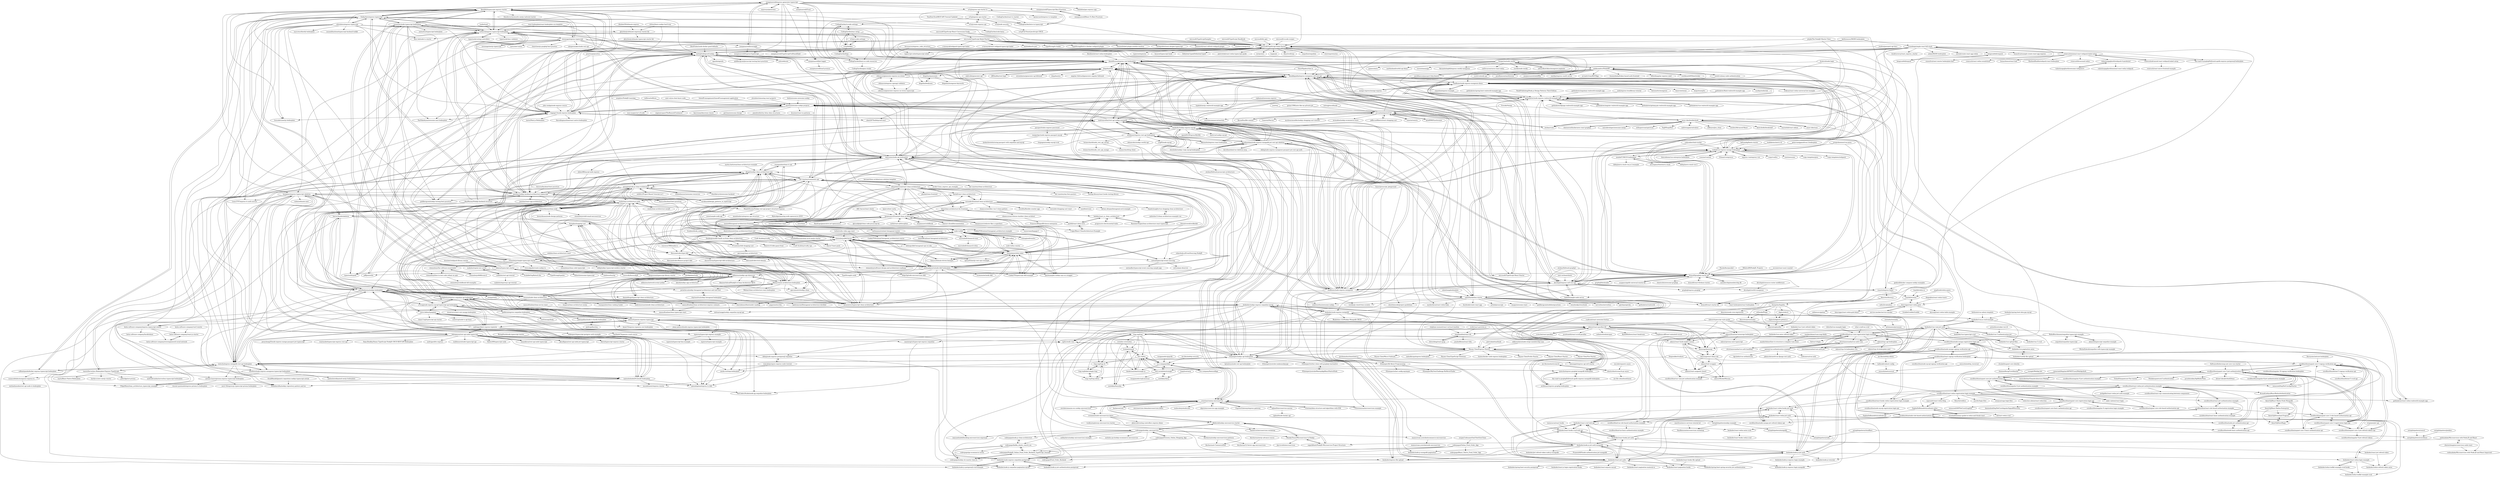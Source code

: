 digraph G {
"seanpmaxwell/express-generator-typescript" -> "ljlm0402/typescript-express-starter"
"seanpmaxwell/express-generator-typescript" -> "seanpmaxwell/overnight" ["e"=1]
"seanpmaxwell/express-generator-typescript" -> "GeekyAnts/express-typescript"
"seanpmaxwell/express-generator-typescript" -> "seanpmaxwell/jet-logger"
"seanpmaxwell/express-generator-typescript" -> "expressjs/generator" ["e"=1]
"seanpmaxwell/express-generator-typescript" -> "cdimascio/generator-express-no-stress-typescript"
"seanpmaxwell/express-generator-typescript" -> "w3cj/express-api-starter-ts"
"seanpmaxwell/express-generator-typescript" -> "seanpmaxwell/ExpressTypeScript"
"seanpmaxwell/express-generator-typescript" -> "seanpmaxwell/TypeScriptFullStackShell"
"seanpmaxwell/express-generator-typescript" -> "w3tecch/express-typescript-boilerplate"
"seanpmaxwell/express-generator-typescript" -> "ngduc/node-rem"
"seanpmaxwell/express-generator-typescript" -> "seanpmaxwell/Typescript-Best-Practices"
"seanpmaxwell/express-generator-typescript" -> "seanpmaxwell/Trool"
"seanpmaxwell/express-generator-typescript" -> "Dalufishe/gen-express-app" ["e"=1]
"seanpmaxwell/express-generator-typescript" -> "microsoft/TypeScript-Node-Starter"
"sequelize/express-example" -> "madhums/node-express-mongoose-demo" ["e"=1]
"sequelize/express-example" -> "kunalkapadia/express-mongoose-es6-rest-api" ["e"=1]
"sequelize/express-example" -> "gothinkster/node-express-realworld-example-app" ["e"=1]
"cornflourblue/vue-vuex-registration-login-example" -> "cornflourblue/vue-vuex-jwt-authentication-example"
"cornflourblue/vue-vuex-registration-login-example" -> "cornflourblue/node-mongo-registration-login-api"
"cornflourblue/vue-vuex-registration-login-example" -> "bezkoder/vue-vuex-jwt-auth"
"cornflourblue/vue-vuex-registration-login-example" -> "cornflourblue/vue-role-based-authorization-example"
"cornflourblue/vue-vuex-registration-login-example" -> "christiannwamba/vuex-auth-jwt"
"cornflourblue/vue-vuex-registration-login-example" -> "maoberlehner/how-to-structure-a-complex-vuex-store"
"cornflourblue/vue-vuex-registration-login-example" -> "christiannwamba/vue-auth-vuex"
"cornflourblue/vue-vuex-registration-login-example" -> "cornflourblue/aspnet-core-registration-login-api"
"cornflourblue/vue-vuex-registration-login-example" -> "sqreen/vue-authentication-example"
"cornflourblue/vue-vuex-registration-login-example" -> "christiannwamba/vue-auth-handling"
"cornflourblue/vue-vuex-registration-login-example" -> "Selvin11/login" ["e"=1]
"dev-mastery/comments-api" -> "arcdev1/mm_express_api_example"
"dev-mastery/comments-api" -> "jbuget/nodejs-clean-architecture-app"
"dev-mastery/comments-api" -> "talyssonoc/node-api-boilerplate"
"dev-mastery/comments-api" -> "stemmlerjs/ddd-forum"
"dev-mastery/comments-api" -> "howardmann/clean-node"
"dev-mastery/comments-api" -> "stemmlerjs/white-label"
"dev-mastery/comments-api" -> "santiq/bulletproof-nodejs"
"dev-mastery/comments-api" -> "royib/clean-architecture-node"
"dev-mastery/comments-api" -> "joshuaalpuerto/node-ddd-boilerplate"
"dev-mastery/comments-api" -> "pvarentsov/typescript-clean-architecture" ["e"=1]
"dev-mastery/comments-api" -> "dev-mastery/clean-architecture"
"dev-mastery/comments-api" -> "janishar/nodejs-backend-architecture-typescript"
"dev-mastery/comments-api" -> "node-ts/ddd"
"dev-mastery/comments-api" -> "eduardomoroni/react-clean-architecture"
"dev-mastery/comments-api" -> "panagiop/node.js-clean-architecture"
"gothinkster/golang-gin-realworld-example-app" -> "gothinkster/node-express-realworld-example-app" ["e"=1]
"seanpmaxwell/overnight" -> "seanpmaxwell/TypeScriptFullStackShell" ["e"=1]
"seanpmaxwell/overnight" -> "seanpmaxwell/express-generator-typescript" ["e"=1]
"seanpmaxwell/overnight" -> "seanpmaxwell/ExpressTypeScript" ["e"=1]
"seanpmaxwell/overnight" -> "dalenguyen/rest-api-node-typescript" ["e"=1]
"makinhs/rest-api-tutorial" -> "makinhs/expressjs-api-tutorial"
"makinhs/rest-api-tutorial" -> "makinhs/toptal-rest-series"
"Melzar/onion-architecture-boilerplate" -> "Melzar/clean-architecture-react-boilerplate"
"Melzar/onion-architecture-boilerplate" -> "bazaglia/shopping-cart"
"Melzar/onion-architecture-boilerplate" -> "eldimious/nodejs-api-showcase"
"Melzar/onion-architecture-boilerplate" -> "rasouza/node-clean-architecture"
"Melzar/onion-architecture-boilerplate" -> "satishbabariya/nodejs-boilerplate"
"Melzar/onion-architecture-boilerplate" -> "royib/clean-architecture-node"
"Melzar/onion-architecture-boilerplate" -> "howardmann/clean-node"
"Melzar/onion-architecture-boilerplate" -> "node-ts/ddd"
"Melzar/onion-architecture-boilerplate" -> "pvarentsov/typescript-clean-architecture" ["e"=1]
"Melzar/onion-architecture-boilerplate" -> "apavamontri/nodejs-clean"
"Melzar/onion-architecture-boilerplate" -> "javierlecca/nodejs-hexagonal-architecture-and-unit-test"
"Melzar/onion-architecture-boilerplate" -> "jbuget/nodejs-clean-architecture-app"
"bencodezen/vue-enterprise-boilerplate" -> "icebob/vue-express-mongo-boilerplate" ["e"=1]
"bitworking/react-gsap" -> "jonathandion/react-tilt" ["e"=1]
"codyseibert/tab-tracker" -> "icebob/vue-express-mongo-boilerplate" ["e"=1]
"codyseibert/tab-tracker" -> "anaida07/MEVN-boilerplate" ["e"=1]
"mtb0x1/Project-Based-Tutorials-in-C" -> "panagiop/node.js-clean-architecture" ["e"=1]
"azat-co/cheatsheets" -> "developit/express-es6-rest-api" ["e"=1]
"sahat/hackathon-starter" -> "react-boilerplate/react-boilerplate" ["e"=1]
"sahat/hackathon-starter" -> "kriasoft/react-starter-kit" ["e"=1]
"sahat/hackathon-starter" -> "sindresorhus/awesome-nodejs" ["e"=1]
"sahat/hackathon-starter" -> "gatsbyjs/gatsby" ["e"=1]
"sahat/hackathon-starter" -> "verekia/js-stack-from-scratch" ["e"=1]
"sahat/hackathon-starter" -> "facebook/create-react-app" ["e"=1]
"sahat/hackathon-starter" -> "elsewhencode/project-guidelines" ["e"=1]
"sahat/hackathon-starter" -> "airbnb/javascript" ["e"=1]
"sahat/hackathon-starter" -> "gothinkster/realworld" ["e"=1]
"sahat/hackathon-starter" -> "markerikson/react-redux-links" ["e"=1]
"sahat/hackathon-starter" -> "enaqx/awesome-react" ["e"=1]
"sahat/hackathon-starter" -> "microsoft/TypeScript-Node-Starter"
"sahat/hackathon-starter" -> "goldbergyoni/nodebestpractices" ["e"=1]
"sahat/hackathon-starter" -> "storybookjs/storybook" ["e"=1]
"sahat/hackathon-starter" -> "serverless/serverless" ["e"=1]
"stemmlerjs/white-label" -> "stemmlerjs/ddd-forum"
"stemmlerjs/white-label" -> "node-ts/ddd"
"stemmlerjs/white-label" -> "stemmlerjs/software-design-and-architecture-roadmap" ["e"=1]
"stemmlerjs/white-label" -> "pvarentsov/typescript-clean-architecture" ["e"=1]
"stemmlerjs/white-label" -> "joshuaalpuerto/node-ddd-boilerplate"
"stemmlerjs/white-label" -> "talyssonoc/node-api-boilerplate"
"stemmlerjs/white-label" -> "dev-mastery/comments-api"
"stemmlerjs/white-label" -> "CodelyTV/typescript-ddd-example" ["e"=1]
"stemmlerjs/white-label" -> "stemmlerjs/simple-typescript-starter"
"stemmlerjs/white-label" -> "qas/examples-nodejs-cqrs-es-swagger" ["e"=1]
"stemmlerjs/white-label" -> "Sairyss/domain-driven-hexagon" ["e"=1]
"stemmlerjs/white-label" -> "bazaglia/shopping-cart"
"stemmlerjs/white-label" -> "xolvio/typescript-event-sourcing"
"stemmlerjs/white-label" -> "jbuget/nodejs-clean-architecture-app"
"stemmlerjs/white-label" -> "kyhsa93/nestjs-rest-cqrs-example" ["e"=1]
"eldimious/nodejs-api-showcase" -> "Melzar/onion-architecture-boilerplate"
"eldimious/nodejs-api-showcase" -> "satishbabariya/nodejs-boilerplate"
"eldimious/nodejs-api-showcase" -> "howardmann/clean-node"
"eldimious/nodejs-api-showcase" -> "apavamontri/nodejs-clean"
"eldimious/nodejs-api-showcase" -> "rasouza/node-clean-architecture"
"eldimious/nodejs-api-showcase" -> "eldimious/network-avatar-picker"
"eldimious/nodejs-api-showcase" -> "akoufa/nodejs-app-architecture"
"eldimious/nodejs-api-showcase" -> "bazaglia/shopping-cart"
"eldimious/nodejs-api-showcase" -> "jbuget/nodejs-clean-architecture-app"
"eldimious/nodejs-api-showcase" -> "AlameerAshraf/NodeJS-A-Clean-Archticture-NJCA"
"eldimious/nodejs-api-showcase" -> "javierlecca/nodejs-hexagonal-architecture-and-unit-test"
"eldimious/nodejs-api-showcase" -> "nanosoftonline/clean-architecture-express-contacts"
"cornflourblue/react-redux-registration-login-example" -> "cornflourblue/react-redux-jwt-authentication-example"
"cornflourblue/react-redux-registration-login-example" -> "cornflourblue/node-mongo-registration-login-api"
"cornflourblue/react-redux-registration-login-example" -> "cornflourblue/react-hooks-redux-registration-login-example"
"cornflourblue/react-redux-registration-login-example" -> "gothinkster/react-redux-realworld-example-app" ["e"=1]
"cornflourblue/react-redux-registration-login-example" -> "cornflourblue/aspnet-core-registration-login-api"
"cornflourblue/react-redux-registration-login-example" -> "zafar-saleem/react-login"
"cornflourblue/react-redux-registration-login-example" -> "SophieDeBenedetto/catbook-redux"
"cornflourblue/react-redux-registration-login-example" -> "Remchi/reddice" ["e"=1]
"cornflourblue/react-redux-registration-login-example" -> "mxstbr/login-flow" ["e"=1]
"cornflourblue/react-redux-registration-login-example" -> "cornflourblue/react-jwt-authentication-example"
"cornflourblue/react-redux-registration-login-example" -> "sotojuan/saga-login-flow" ["e"=1]
"cornflourblue/react-redux-registration-login-example" -> "rajaraodv/react-redux-blog" ["e"=1]
"cornflourblue/react-redux-registration-login-example" -> "crizstian/cinema-microservice"
"cornflourblue/react-redux-registration-login-example" -> "reduction-admin/react-reduction" ["e"=1]
"cornflourblue/react-redux-registration-login-example" -> "cornflourblue/vue-vuex-registration-login-example"
"jeffersonRibeiro/react-shopping-cart" -> "mrvautin/expressCart" ["e"=1]
"cdimascio/express-openapi-validator" -> "cdimascio/generator-express-no-stress" ["e"=1]
"cdimascio/express-openapi-validator" -> "cdimascio/generator-express-no-stress-typescript" ["e"=1]
"bnb/awesome-awesome-nodejs" -> "sqreen/awesome-nodejs-projects" ["e"=1]
"async-labs/saas" -> "async-labs/builderbook" ["e"=1]
"santiq/bulletproof-nodejs" -> "talyssonoc/node-api-boilerplate"
"santiq/bulletproof-nodejs" -> "typestack/typedi" ["e"=1]
"santiq/bulletproof-nodejs" -> "w3tecch/express-typescript-boilerplate"
"santiq/bulletproof-nodejs" -> "hagopj13/node-express-boilerplate"
"santiq/bulletproof-nodejs" -> "microsoft/TypeScript-Node-Starter"
"santiq/bulletproof-nodejs" -> "janishar/nodejs-backend-architecture-typescript"
"santiq/bulletproof-nodejs" -> "dev-mastery/comments-api"
"santiq/bulletproof-nodejs" -> "agenda/agenda" ["e"=1]
"santiq/bulletproof-nodejs" -> "goldbergyoni/nodejs-testing-best-practices" ["e"=1]
"santiq/bulletproof-nodejs" -> "goldbergyoni/javascript-testing-best-practices" ["e"=1]
"santiq/bulletproof-nodejs" -> "arb/celebrate" ["e"=1]
"santiq/bulletproof-nodejs" -> "danielfsousa/express-rest-boilerplate"
"santiq/bulletproof-nodejs" -> "Sairyss/domain-driven-hexagon" ["e"=1]
"santiq/bulletproof-nodejs" -> "alan2207/bulletproof-react" ["e"=1]
"santiq/bulletproof-nodejs" -> "gothinkster/node-express-realworld-example-app"
"madhums/node-express-mongoose-demo" -> "madhums/node-express-mongoose"
"madhums/node-express-mongoose-demo" -> "kunalkapadia/express-mongoose-es6-rest-api"
"madhums/node-express-mongoose-demo" -> "cnodejs/nodeclub" ["e"=1]
"madhums/node-express-mongoose-demo" -> "gothinkster/node-express-realworld-example-app"
"madhums/node-express-mongoose-demo" -> "mongo-express/mongo-express" ["e"=1]
"madhums/node-express-mongoose-demo" -> "icebob/vue-express-mongo-boilerplate"
"madhums/node-express-mongoose-demo" -> "developit/express-es6-rest-api"
"madhums/node-express-mongoose-demo" -> "erikras/react-redux-universal-hot-example" ["e"=1]
"madhums/node-express-mongoose-demo" -> "Automattic/mongoose" ["e"=1]
"madhums/node-express-mongoose-demo" -> "kriasoft/react-starter-kit" ["e"=1]
"madhums/node-express-mongoose-demo" -> "kriasoft/graphql-starter-kit"
"madhums/node-express-mongoose-demo" -> "linnovate/mean" ["e"=1]
"madhums/node-express-mongoose-demo" -> "sahat/hackathon-starter"
"madhums/node-express-mongoose-demo" -> "koajs/examples" ["e"=1]
"madhums/node-express-mongoose-demo" -> "sequelize/express-example" ["e"=1]
"eduardomoroni/react-clean-architecture" -> "falsy/clean-architecture-for-frontend" ["e"=1]
"eduardomoroni/react-clean-architecture" -> "bespoyasov/frontend-clean-architecture"
"eduardomoroni/react-clean-architecture" -> "rmanguinho/clean-react" ["e"=1]
"eduardomoroni/react-clean-architecture" -> "bailabs/react_js_clean_architecture"
"eduardomoroni/react-clean-architecture" -> "jbuget/nodejs-clean-architecture-app"
"eduardomoroni/react-clean-architecture" -> "stemmlerjs/ddd-forum"
"eduardomoroni/react-clean-architecture" -> "pvarentsov/typescript-clean-architecture" ["e"=1]
"eduardomoroni/react-clean-architecture" -> "janithl/react-clean-arch"
"eduardomoroni/react-clean-architecture" -> "t-tiger/React-CleanArchitecture-Example"
"eduardomoroni/react-clean-architecture" -> "phodal/clean-frontend" ["e"=1]
"eduardomoroni/react-clean-architecture" -> "talyssonoc/node-api-boilerplate"
"eduardomoroni/react-clean-architecture" -> "xurxodev/frontend-clean-architecture"
"eduardomoroni/react-clean-architecture" -> "dev-mastery/comments-api"
"eduardomoroni/react-clean-architecture" -> "daslaf/react-clean-architecture"
"eduardomoroni/react-clean-architecture" -> "testing-library/react-hooks-testing-library" ["e"=1]
"jwalton/passport-api-docs" -> "kriasoft/graphql-starter-kit" ["e"=1]
"jwalton/passport-api-docs" -> "santiq/bulletproof-nodejs" ["e"=1]
"gothinkster/spring-boot-realworld-example-app" -> "gothinkster/node-express-realworld-example-app" ["e"=1]
"torokmark/design_patterns_in_typescript" -> "microsoft/TypeScript-Node-Starter" ["e"=1]
"primefaces/sakai-vue-cli" -> "bezkoder/vue-3-authentication-jwt" ["e"=1]
"stephane-monnot/react-vertical-timeline" -> "jonathandion/react-tilt" ["e"=1]
"atulmy/fullstack-javascript-architecture" -> "ngduc/node-rem" ["e"=1]
"mmacneil/AngularASPNETCore2WebApiAuth" -> "cornflourblue/aspnet-core-jwt-authentication-api" ["e"=1]
"cornflourblue/aspnet-core-jwt-authentication-api" -> "cornflourblue/aspnet-core-registration-login-api"
"cornflourblue/aspnet-core-jwt-authentication-api" -> "cornflourblue/angular-6-jwt-authentication-example"
"cornflourblue/aspnet-core-jwt-authentication-api" -> "cornflourblue/aspnet-core-role-based-authorization-api"
"cornflourblue/aspnet-core-jwt-authentication-api" -> "cornflourblue/aspnet-core-3-jwt-authentication-api"
"cornflourblue/aspnet-core-jwt-authentication-api" -> "mmacneil/AspNetCoreApiStarter" ["e"=1]
"cornflourblue/aspnet-core-jwt-authentication-api" -> "cornflourblue/react-redux-jwt-authentication-example"
"mmacneil/AspNetCoreApiStarter" -> "cornflourblue/aspnet-core-jwt-authentication-api" ["e"=1]
"mmacneil/AspNetCoreApiStarter" -> "cornflourblue/aspnet-core-3-jwt-authentication-api" ["e"=1]
"mmacneil/AspNetCoreApiStarter" -> "cornflourblue/aspnet-core-3-signup-verification-api" ["e"=1]
"encode/requests-async" -> "elastic/elasticsearch-py-async" ["e"=1]
"mrvautin/expressCart" -> "atulmy/crate" ["e"=1]
"mrvautin/expressCart" -> "cezerin/cezerin" ["e"=1]
"mrvautin/expressCart" -> "sqreen/awesome-nodejs-projects"
"mrvautin/expressCart" -> "gothinkster/node-express-realworld-example-app"
"mrvautin/expressCart" -> "reactioncommerce/reaction" ["e"=1]
"mrvautin/expressCart" -> "kyle8998/Vynchronize" ["e"=1]
"mrvautin/expressCart" -> "ByronHsu/life-commit" ["e"=1]
"mrvautin/expressCart" -> "Cezerin2/Server" ["e"=1]
"mrvautin/expressCart" -> "sahat/hackathon-starter"
"mrvautin/expressCart" -> "async-labs/builderbook"
"mrvautin/expressCart" -> "mschwarzmueller/nodejs-shopping-cart-tutorial" ["e"=1]
"mrvautin/expressCart" -> "kunalkapadia/express-mongoose-es6-rest-api"
"mrvautin/expressCart" -> "madhums/node-express-mongoose-demo"
"mrvautin/expressCart" -> "jeffersonRibeiro/react-shopping-cart" ["e"=1]
"mrvautin/expressCart" -> "mrmodise/nodejs-ecommerce-store" ["e"=1]
"maitraysuthar/rest-api-nodejs-mongodb" -> "danielfsousa/express-rest-boilerplate"
"maitraysuthar/rest-api-nodejs-mongodb" -> "madhums/node-express-mongoose"
"maitraysuthar/rest-api-nodejs-mongodb" -> "MoathShraim/Nodejs-rest-api-project-structure-Express"
"maitraysuthar/rest-api-nodejs-mongodb" -> "davellanedam/node-express-mongodb-jwt-rest-api-skeleton"
"maitraysuthar/rest-api-nodejs-mongodb" -> "watscho/express-mongodb-rest-api-boilerplate"
"maitraysuthar/rest-api-nodejs-mongodb" -> "hagopj13/node-express-boilerplate"
"maitraysuthar/rest-api-nodejs-mongodb" -> "kunalkapadia/express-mongoose-es6-rest-api"
"maitraysuthar/rest-api-nodejs-mongodb" -> "EQuimper/nodejs-api-boilerplate"
"maitraysuthar/rest-api-nodejs-mongodb" -> "talyssonoc/node-api-boilerplate"
"maitraysuthar/rest-api-nodejs-mongodb" -> "aichbauer/express-rest-api-boilerplate"
"maitraysuthar/rest-api-nodejs-mongodb" -> "santiq/bulletproof-nodejs"
"maitraysuthar/rest-api-nodejs-mongodb" -> "watscho/express-graphql-mongodb-boilerplate"
"maitraysuthar/rest-api-nodejs-mongodb" -> "bezkoder/node-express-mongodb"
"maitraysuthar/rest-api-nodejs-mongodb" -> "bezkoder/nodejs-express-mysql"
"maitraysuthar/rest-api-nodejs-mongodb" -> "madhums/node-express-mongoose-demo"
"clintonwoo/hackernews-react-graphql" -> "async-labs/builderbook" ["e"=1]
"atulmy/crate" -> "mrvautin/expressCart" ["e"=1]
"atulmy/crate" -> "async-labs/builderbook" ["e"=1]
"maoberlehner/vuex-map-fields" -> "maoberlehner/how-to-structure-a-complex-vuex-store" ["e"=1]
"pirple/The-NodeJS-Master-Class" -> "kriasoft/graphql-starter-kit" ["e"=1]
"pirple/The-NodeJS-Master-Class" -> "gothinkster/node-express-realworld-example-app" ["e"=1]
"pirple/The-NodeJS-Master-Class" -> "microsoft/TypeScript-Node-Starter" ["e"=1]
"madhums/node-express-mongoose" -> "madhums/node-express-mongoose-demo"
"madhums/node-express-mongoose" -> "kunalkapadia/express-mongoose-es6-rest-api"
"madhums/node-express-mongoose" -> "danielfsousa/express-rest-boilerplate"
"madhums/node-express-mongoose" -> "kriasoft/graphql-starter-kit"
"madhums/node-express-mongoose" -> "maitraysuthar/rest-api-nodejs-mongodb"
"madhums/node-express-mongoose" -> "icebob/vue-express-mongo-boilerplate"
"madhums/node-express-mongoose" -> "talyssonoc/node-api-boilerplate"
"madhums/node-express-mongoose" -> "hagopj13/node-express-boilerplate"
"madhums/node-express-mongoose" -> "developit/express-es6-rest-api"
"madhums/node-express-mongoose" -> "watscho/express-mongodb-rest-api-boilerplate"
"madhums/node-express-mongoose" -> "EQuimper/nodejs-api-boilerplate"
"madhums/node-express-mongoose" -> "sahat/hackathon-starter"
"madhums/node-express-mongoose" -> "davellanedam/node-express-mongodb-jwt-rest-api-skeleton"
"madhums/node-express-mongoose" -> "gothinkster/node-express-realworld-example-app"
"madhums/node-express-mongoose" -> "diegohaz/rest"
"fChristenson/microservices-example" -> "crizstian/cinema-microservice"
"the-road-to-graphql/fullstack-apollo-express-mongodb-boilerplate" -> "watscho/express-graphql-mongodb-boilerplate" ["e"=1]
"the-road-to-graphql/fullstack-apollo-express-mongodb-boilerplate" -> "aichbauer/express-graphql-boilerplate" ["e"=1]
"crsandeep/simple-react-full-stack" -> "esausilva/example-create-react-app-express" ["e"=1]
"crsandeep/simple-react-full-stack" -> "rwieruch/minimal-react-webpack-babel-setup"
"crsandeep/simple-react-full-stack" -> "Bikranshu/express-react-boilerplate"
"crsandeep/simple-react-full-stack" -> "bengrunfeld/rexpack"
"crsandeep/simple-react-full-stack" -> "santiq/bulletproof-nodejs"
"crsandeep/simple-react-full-stack" -> "danielfsousa/express-rest-boilerplate"
"crsandeep/simple-react-full-stack" -> "bradtraversy/react_express_starter" ["e"=1]
"crsandeep/simple-react-full-stack" -> "async-labs/builderbook"
"crsandeep/simple-react-full-stack" -> "react-boilerplate/react-boilerplate" ["e"=1]
"crsandeep/simple-react-full-stack" -> "arkon/MERN-boilerplate" ["e"=1]
"crsandeep/simple-react-full-stack" -> "talyssonoc/node-api-boilerplate"
"crsandeep/simple-react-full-stack" -> "the-road-to-graphql/fullstack-apollo-express-postgresql-boilerplate" ["e"=1]
"crsandeep/simple-react-full-stack" -> "atulmy/crate" ["e"=1]
"crsandeep/simple-react-full-stack" -> "notrab/create-react-app-redux" ["e"=1]
"crsandeep/simple-react-full-stack" -> "atulmy/fullstack-javascript-architecture" ["e"=1]
"anaida07/MEVN-boilerplate" -> "didinj/mevn-stack-vue.js-2-example"
"anaida07/MEVN-boilerplate" -> "aturingmachine/mevn-stack"
"anaida07/MEVN-boilerplate" -> "icebob/vue-express-mongo-boilerplate"
"anaida07/MEVN-boilerplate" -> "didinj/mevn-stack-vue-2"
"what-crud/vue-crud" -> "cornflourblue/vue-vuex-registration-login-example" ["e"=1]
"bespoyasov/solidbook" -> "bespoyasov/frontend-clean-architecture" ["e"=1]
"kefranabg/bento-starter" -> "icebob/vue-express-mongo-boilerplate" ["e"=1]
"gothinkster/vue-realworld-example-app" -> "gothinkster/node-express-realworld-example-app" ["e"=1]
"elgris/microservice-app-example" -> "crizstian/cinema-microservice" ["e"=1]
"evgomes/jwt-api" -> "cornflourblue/aspnet-core-3-jwt-refresh-tokens-api" ["e"=1]
"w3cj/express-api-starter" -> "w3cj/create-express-api"
"w3cj/express-api-starter" -> "w3cj/express-api-starter-ts"
"w3cj/express-api-starter" -> "CodingGarden/intro-to-typescript"
"w3cj/express-api-starter" -> "w3cj/node-security"
"w3cj/express-api-starter" -> "CodingGarden/vscode-settings"
"keithweaver/MERN-boilerplate" -> "crsandeep/simple-react-full-stack" ["e"=1]
"keithweaver/MERN-boilerplate" -> "madhums/node-express-mongoose" ["e"=1]
"satishbabariya/nodejs-boilerplate" -> "steve-lebleu/typeplate"
"satishbabariya/nodejs-boilerplate" -> "eldimious/nodejs-api-showcase"
"satishbabariya/nodejs-boilerplate" -> "shihabmridha/nodejs-repository-pattern-and-ioc"
"satishbabariya/nodejs-boilerplate" -> "Melzar/onion-architecture-boilerplate"
"satishbabariya/nodejs-boilerplate" -> "a7urag/node-express-mysql-typescript-api-boilerplate"
"satishbabariya/nodejs-boilerplate" -> "watscho/express-mongodb-rest-api-boilerplate"
"satishbabariya/nodejs-boilerplate" -> "santoshshinde2012/node-boilerplate"
"satishbabariya/nodejs-boilerplate" -> "harvic3/nodetskeleton"
"satishbabariya/nodejs-boilerplate" -> "royib/clean-architecture-node"
"satishbabariya/nodejs-boilerplate" -> "rasouza/node-clean-architecture"
"satishbabariya/nodejs-boilerplate" -> "FilipeMata/clean_architecture_typescript_example"
"satishbabariya/nodejs-boilerplate" -> "binitghetiya/express-sequelize-api-boilerplate"
"satishbabariya/nodejs-boilerplate" -> "dannielhugo/typescript-clean-architecture"
"satishbabariya/nodejs-boilerplate" -> "restyjs/resty"
"satishbabariya/nodejs-boilerplate" -> "jbuget/nodejs-clean-architecture-app"
"joshuaalpuerto/node-ddd-boilerplate" -> "talyssonoc/node-api-boilerplate"
"joshuaalpuerto/node-ddd-boilerplate" -> "node-ts/ddd"
"joshuaalpuerto/node-ddd-boilerplate" -> "jbuget/nodejs-clean-architecture-app"
"joshuaalpuerto/node-ddd-boilerplate" -> "stemmlerjs/white-label"
"joshuaalpuerto/node-ddd-boilerplate" -> "stemmlerjs/ddd-forum"
"joshuaalpuerto/node-ddd-boilerplate" -> "qas/examples-nodejs-cqrs-es-swagger" ["e"=1]
"joshuaalpuerto/node-ddd-boilerplate" -> "dev-mastery/comments-api"
"joshuaalpuerto/node-ddd-boilerplate" -> "jeffijoe/awilix" ["e"=1]
"joshuaalpuerto/node-ddd-boilerplate" -> "CodelyTV/typescript-ddd-example" ["e"=1]
"joshuaalpuerto/node-ddd-boilerplate" -> "diego3g/node-microservices-ddd" ["e"=1]
"joshuaalpuerto/node-ddd-boilerplate" -> "Melzar/onion-architecture-boilerplate"
"joshuaalpuerto/node-ddd-boilerplate" -> "eldimious/nodejs-api-showcase"
"joshuaalpuerto/node-ddd-boilerplate" -> "royib/clean-architecture-node"
"joshuaalpuerto/node-ddd-boilerplate" -> "pvarentsov/typescript-clean-architecture" ["e"=1]
"joshuaalpuerto/node-ddd-boilerplate" -> "ricomonster/node-ddd"
"jbuget/nodejs-clean-architecture-app" -> "royib/clean-architecture-node"
"jbuget/nodejs-clean-architecture-app" -> "talyssonoc/node-api-boilerplate"
"jbuget/nodejs-clean-architecture-app" -> "dev-mastery/comments-api"
"jbuget/nodejs-clean-architecture-app" -> "joshuaalpuerto/node-ddd-boilerplate"
"jbuget/nodejs-clean-architecture-app" -> "rasouza/node-clean-architecture"
"jbuget/nodejs-clean-architecture-app" -> "rmanguinho/clean-ts-api" ["e"=1]
"jbuget/nodejs-clean-architecture-app" -> "panagiop/node.js-clean-architecture"
"jbuget/nodejs-clean-architecture-app" -> "howardmann/clean-node"
"jbuget/nodejs-clean-architecture-app" -> "pvarentsov/typescript-clean-architecture" ["e"=1]
"jbuget/nodejs-clean-architecture-app" -> "stemmlerjs/ddd-forum"
"jbuget/nodejs-clean-architecture-app" -> "otaviolemos/thewisedev-mailing" ["e"=1]
"jbuget/nodejs-clean-architecture-app" -> "apavamontri/nodejs-clean"
"jbuget/nodejs-clean-architecture-app" -> "eduardomoroni/react-clean-architecture"
"jbuget/nodejs-clean-architecture-app" -> "satishbabariya/nodejs-boilerplate"
"jbuget/nodejs-clean-architecture-app" -> "eldimious/nodejs-api-showcase"
"ealeksandrov/NodeAPI" -> "baugarten/node-restful"
"ealeksandrov/NodeAPI" -> "scottksmith95/beerlocker" ["e"=1]
"ealeksandrov/NodeAPI" -> "kunalkapadia/express-mongoose-es6-rest-api"
"ealeksandrov/NodeAPI" -> "scotch-io/node-api" ["e"=1]
"ealeksandrov/NodeAPI" -> "jaredhanson/oauth2orize" ["e"=1]
"ealeksandrov/NodeAPI" -> "jaredhanson/passport-http-bearer" ["e"=1]
"ealeksandrov/NodeAPI" -> "amejiarosario/todoAPIjs" ["e"=1]
"ealeksandrov/NodeAPI" -> "developit/express-es6-rest-api"
"ealeksandrov/NodeAPI" -> "oauthjs/express-oauth-server" ["e"=1]
"ealeksandrov/NodeAPI" -> "arvindr21/myRESTApp" ["e"=1]
"ealeksandrov/NodeAPI" -> "huseyinbabal/token-based-auth-frontend" ["e"=1]
"ealeksandrov/NodeAPI" -> "madhums/node-express-mongoose"
"ealeksandrov/NodeAPI" -> "scotch-io/easy-node-authentication" ["e"=1]
"ealeksandrov/NodeAPI" -> "madhums/node-express-mongoose-demo"
"ealeksandrov/NodeAPI" -> "btford/angular-express-seed" ["e"=1]
"async-labs/builderbook" -> "async-labs/saas" ["e"=1]
"async-labs/builderbook" -> "unicodeveloper/awesome-nextjs" ["e"=1]
"async-labs/builderbook" -> "clintonwoo/hackernews-react-graphql" ["e"=1]
"async-labs/builderbook" -> "withspectrum/spectrum" ["e"=1]
"async-labs/builderbook" -> "gothinkster/react-redux-realworld-example-app" ["e"=1]
"async-labs/builderbook" -> "atulmy/crate" ["e"=1]
"async-labs/builderbook" -> "gothinkster/node-express-realworld-example-app"
"async-labs/builderbook" -> "Yog9/SnapShot" ["e"=1]
"async-labs/builderbook" -> "andrewagain/calculator" ["e"=1]
"async-labs/builderbook" -> "oldboyxx/jira_clone" ["e"=1]
"async-labs/builderbook" -> "wesbos/Advanced-React" ["e"=1]
"async-labs/builderbook" -> "mrvautin/expressCart"
"async-labs/builderbook" -> "sqreen/awesome-nodejs-projects"
"async-labs/builderbook" -> "kentcdodds/bookshelf" ["e"=1]
"async-labs/builderbook" -> "marmelab/react-admin" ["e"=1]
"GeekyAnts/express-typescript" -> "w3tecch/express-typescript-boilerplate"
"GeekyAnts/express-typescript" -> "ljlm0402/typescript-express-starter"
"GeekyAnts/express-typescript" -> "mwanago/express-typescript"
"GeekyAnts/express-typescript" -> "mkosir/typeorm-express-typescript"
"GeekyAnts/express-typescript" -> "sidhantpanda/docker-express-typescript-boilerplate"
"GeekyAnts/express-typescript" -> "seanpmaxwell/express-generator-typescript"
"GeekyAnts/express-typescript" -> "janishar/nodejs-backend-architecture-typescript"
"GeekyAnts/express-typescript" -> "kutia-software-company/express-typescript-starter"
"GeekyAnts/express-typescript" -> "hagopj13/node-express-boilerplate"
"GeekyAnts/express-typescript" -> "danielfsousa/express-rest-boilerplate"
"GeekyAnts/express-typescript" -> "microsoft/TypeScript-Node-Starter"
"GeekyAnts/express-typescript" -> "edwinhern/express-typescript"
"GeekyAnts/express-typescript" -> "santoshshinde2012/node-boilerplate"
"GeekyAnts/express-typescript" -> "jsynowiec/node-typescript-boilerplate"
"GeekyAnts/express-typescript" -> "watscho/express-mongodb-rest-api-boilerplate"
"sergtitov/NodeJS-Learning" -> "sqreen/awesome-nodejs-projects" ["e"=1]
"expressjs/generator" -> "seanpmaxwell/express-generator-typescript" ["e"=1]
"node-ts/bus" -> "node-ts/bus-starter"
"node-ts/bus" -> "node-ts/ddd"
"howardmann/clean-node" -> "royib/clean-architecture-node"
"howardmann/clean-node" -> "rasouza/node-clean-architecture"
"howardmann/clean-node" -> "jbuget/nodejs-clean-architecture-app"
"howardmann/clean-node" -> "eldimious/nodejs-api-showcase"
"howardmann/clean-node" -> "Melzar/onion-architecture-boilerplate"
"howardmann/clean-node" -> "dev-mastery/comments-api"
"howardmann/clean-node" -> "bazaglia/shopping-cart"
"howardmann/clean-node" -> "howardmann/node-design-patterns"
"howardmann/clean-node" -> "panagiop/node.js-clean-architecture"
"howardmann/clean-node" -> "andrewarosario/node-clean-architecture"
"howardmann/clean-node" -> "satishbabariya/nodejs-boilerplate"
"howardmann/clean-node" -> "stemmlerjs/solid-email-microservice"
"howardmann/clean-node" -> "harvic3/nodetskeleton"
"aturingmachine/mevn-stack" -> "anaida07/MEVN-boilerplate"
"davellanedam/vue-skeleton-mvp" -> "davellanedam/node-express-mongodb-jwt-rest-api-skeleton" ["e"=1]
"yue/wey" -> "mrvautin/expressCart" ["e"=1]
"AlaaMezian/NodeJs-backend-structure" -> "MoathShraim/Nodejs-rest-api-project-structure-Express" ["e"=1]
"AlaaMezian/NodeJs-backend-structure" -> "janishar/nodejs-backend-architecture-typescript" ["e"=1]
"AlaaMezian/NodeJs-backend-structure" -> "sqreen/awesome-nodejs-projects" ["e"=1]
"AlaaMezian/NodeJs-backend-structure" -> "watscho/express-mongodb-rest-api-boilerplate" ["e"=1]
"AlaaMezian/NodeJs-backend-structure" -> "a7urag/node-express-mysql-typescript-api-boilerplate" ["e"=1]
"AlaaMezian/NodeJs-backend-structure" -> "maitraysuthar/rest-api-nodejs-mongodb" ["e"=1]
"AlaaMezian/NodeJs-backend-structure" -> "hagopj13/node-express-boilerplate" ["e"=1]
"the-road-to-graphql/fullstack-apollo-express-postgresql-boilerplate" -> "aichbauer/express-graphql-boilerplate" ["e"=1]
"ShankyTiwari/Microservices-in-Nodejs" -> "Abdizriel/nodejs-microservice-starter"
"ShankyTiwari/Microservices-in-Nodejs" -> "sagarkbhatt/NodeJS-Microservice-Project-Structure"
"ShankyTiwari/Microservices-in-Nodejs" -> "Jayvirrathi/microservices"
"ngduc/node-rem" -> "Shyam-Chen/Express-Starter"
"microsoft/TypeScript-Babel-Starter" -> "a-tarasyuk/webpack-typescript-babel"
"microsoft/TypeScript-Babel-Starter" -> "a-tarasyuk/react-webpack-typescript-babel"
"microsoft/TypeScript-Babel-Starter" -> "kulshekhar/ts-jest" ["e"=1]
"microsoft/TypeScript-Babel-Starter" -> "typescript-eslint/typescript-eslint" ["e"=1]
"microsoft/TypeScript-Babel-Starter" -> "jaredpalmer/tsdx" ["e"=1]
"microsoft/TypeScript-Babel-Starter" -> "TypeStrong/ts-loader" ["e"=1]
"microsoft/TypeScript-Babel-Starter" -> "testing-library/react-hooks-testing-library" ["e"=1]
"microsoft/TypeScript-Babel-Starter" -> "microsoft/TypeScript-React-Starter" ["e"=1]
"microsoft/TypeScript-Babel-Starter" -> "TypeStrong/fork-ts-checker-webpack-plugin" ["e"=1]
"microsoft/TypeScript-Babel-Starter" -> "tleunen/babel-plugin-module-resolver" ["e"=1]
"microsoft/TypeScript-Babel-Starter" -> "styleguidist/react-docgen-typescript" ["e"=1]
"microsoft/TypeScript-Babel-Starter" -> "pmmmwh/react-refresh-webpack-plugin" ["e"=1]
"microsoft/TypeScript-Babel-Starter" -> "microsoft/TypeScript-Node-Starter"
"microsoft/TypeScript-Babel-Starter" -> "bitjson/typescript-starter"
"microsoft/TypeScript-Babel-Starter" -> "standard-things/esm" ["e"=1]
"hnasr/javascript_playground" -> "fChristenson/microservices-example" ["e"=1]
"hnasr/javascript_playground" -> "janishar/nodejs-backend-architecture-typescript" ["e"=1]
"hnasr/javascript_playground" -> "manosriram-youtube/ecommerce-microservice" ["e"=1]
"qas/examples-nodejs-cqrs-es-swagger" -> "node-ts/ddd" ["e"=1]
"qas/examples-nodejs-cqrs-es-swagger" -> "stemmlerjs/white-label" ["e"=1]
"ErickWendel/generic-repository-nodejs-typescript-article" -> "shihabmridha/nodejs-repository-pattern-and-ioc"
"fatihunlu/vue-admin-template" -> "bezkoder/vue-js-crud-example" ["e"=1]
"pietrzakadrian/bank" -> "Shyam-Chen/Express-Starter" ["e"=1]
"cornflourblue/react-redux-jwt-authentication-example" -> "cornflourblue/react-jwt-authentication-example"
"cornflourblue/react-redux-jwt-authentication-example" -> "cornflourblue/react-redux-registration-login-example"
"cornflourblue/react-redux-jwt-authentication-example" -> "cornflourblue/node-jwt-authentication-api"
"cornflourblue/react-redux-jwt-authentication-example" -> "cornflourblue/aspnet-core-jwt-authentication-api"
"cornflourblue/react-redux-jwt-authentication-example" -> "cornflourblue/react-role-based-authorization-example"
"cornflourblue/react-redux-jwt-authentication-example" -> "bezkoder/react-redux-hooks-jwt-auth"
"cornflourblue/react-redux-jwt-authentication-example" -> "cornflourblue/react-hooks-redux-registration-login-example"
"cornflourblue/react-redux-jwt-authentication-example" -> "zafar-saleem/react-login"
"cornflourblue/react-redux-jwt-authentication-example" -> "joshgeller/react-redux-jwt-auth-example" ["e"=1]
"cornflourblue/react-redux-jwt-authentication-example" -> "KrunalLathiya/ReactReduxAuthentication"
"cornflourblue/react-redux-jwt-authentication-example" -> "cornflourblue/aspnet-core-3-jwt-authentication-api"
"cornflourblue/react-redux-jwt-authentication-example" -> "cornflourblue/react-rxjs-communicating-between-components"
"cornflourblue/react-redux-jwt-authentication-example" -> "cornflourblue/react-signup-verification-boilerplate"
"andregardi/jwt-express-typeorm" -> "a7urag/node-express-mysql-typescript-api-boilerplate"
"andregardi/jwt-express-typeorm" -> "steve-lebleu/typeplate"
"andregardi/jwt-express-typeorm" -> "phcollignon/rest-api-node-jwt-typescript"
"andregardi/jwt-express-typeorm" -> "mkosir/typeorm-express-typescript"
"andregardi/jwt-express-typeorm" -> "mikesparr/typescript-postgres-auth-example"
"andregardi/jwt-express-typeorm" -> "typeorm/typescript-express-example"
"andregardi/jwt-express-typeorm" -> "satishbabariya/nodejs-boilerplate"
"andregardi/jwt-express-typeorm" -> "dalenguyen/rest-api-node-typescript"
"andregardi/jwt-express-typeorm" -> "harblaith7/typeorm-crash-course"
"a7urag/node-express-mysql-typescript-api-boilerplate" -> "steve-lebleu/typeplate"
"a7urag/node-express-mysql-typescript-api-boilerplate" -> "binitghetiya/express-sequelize-api-boilerplate"
"a7urag/node-express-mysql-typescript-api-boilerplate" -> "TheCodersStudio/node-pg-sequelize-boilerplate"
"a7urag/node-express-mysql-typescript-api-boilerplate" -> "satishbabariya/nodejs-boilerplate"
"a7urag/node-express-mysql-typescript-api-boilerplate" -> "andregardi/jwt-express-typeorm"
"a7urag/node-express-mysql-typescript-api-boilerplate" -> "msanvarov/nest-rest-mongo-boilerplate" ["e"=1]
"a7urag/node-express-mysql-typescript-api-boilerplate" -> "gadfaria/express-sequelize-boilerplate"
"gulzar1996/auto-like-my-gf-insta-pic" -> "mrvautin/expressCart" ["e"=1]
"cornflourblue/node-role-based-authorization-api" -> "cornflourblue/node-jwt-authentication-api"
"cornflourblue/node-role-based-authorization-api" -> "cornflourblue/react-role-based-authorization-example"
"cornflourblue/node-role-based-authorization-api" -> "cornflourblue/node-basic-authentication-api"
"cornflourblue/node-role-based-authorization-api" -> "cornflourblue/node-mongo-registration-login-api"
"cornflourblue/node-role-based-authorization-api" -> "cornflourblue/node-mongo-jwt-refresh-tokens-api"
"cornflourblue/node-role-based-authorization-api" -> "cornflourblue/vue-role-based-authorization-example"
"dalenguyen/rest-api-node-typescript" -> "nmanikiran/rest-api-node-typescript"
"dalenguyen/rest-api-node-typescript" -> "maximegris/typescript-express-sequelize"
"dalenguyen/rest-api-node-typescript" -> "andregardi/ts-express"
"dalenguyen/rest-api-node-typescript" -> "waldemarnt/node-typescript-api" ["e"=1]
"dalenguyen/rest-api-node-typescript" -> "phcollignon/rest-api-node-jwt-typescript"
"dalenguyen/rest-api-node-typescript" -> "andregardi/jwt-express-typeorm"
"dalenguyen/rest-api-node-typescript" -> "blove/typescript-express-starter"
"dalenguyen/rest-api-node-typescript" -> "ngduc/node-rem"
"dalenguyen/rest-api-node-typescript" -> "EQuimper/nodejs-api-boilerplate"
"dalenguyen/rest-api-node-typescript" -> "didinj/node-express-postgresql-sequelize"
"dalenguyen/rest-api-node-typescript" -> "Talento90/typescript-node" ["e"=1]
"dalenguyen/rest-api-node-typescript" -> "jerrychong25/node-express-mongo-passport-jwt-typescript"
"dalenguyen/rest-api-node-typescript" -> "wantanabe/typescript-express-rest-api"
"dalenguyen/rest-api-node-typescript" -> "w3tecch/express-typescript-boilerplate"
"dalenguyen/rest-api-node-typescript" -> "Sean-Bradley/Seans-TypeScript-NodeJS-CRUD-REST-API-Boilerplate"
"vuesion/vuesion" -> "icebob/vue-express-mongo-boilerplate" ["e"=1]
"Viveckh/Veniqa" -> "mrvautin/expressCart" ["e"=1]
"Viveckh/Veniqa" -> "icebob/vue-express-mongo-boilerplate" ["e"=1]
"focusaurus/express_code_structure" -> "madhums/node-express-mongoose-demo" ["e"=1]
"focusaurus/express_code_structure" -> "santiq/bulletproof-nodejs" ["e"=1]
"focusaurus/express_code_structure" -> "talyssonoc/node-api-boilerplate" ["e"=1]
"focusaurus/express_code_structure" -> "kunalkapadia/express-mongoose-es6-rest-api" ["e"=1]
"flexdinesh/react-redux-boilerplate" -> "danielfsousa/express-rest-boilerplate" ["e"=1]
"davellanedam/node-express-mongodb-jwt-rest-api-skeleton" -> "davellanedam/vue-skeleton-mvp" ["e"=1]
"davellanedam/node-express-mongodb-jwt-rest-api-skeleton" -> "maitraysuthar/rest-api-nodejs-mongodb"
"davellanedam/node-express-mongodb-jwt-rest-api-skeleton" -> "aichbauer/express-rest-api-boilerplate"
"davellanedam/node-express-mongodb-jwt-rest-api-skeleton" -> "danielfsousa/express-rest-boilerplate"
"davellanedam/node-express-mongodb-jwt-rest-api-skeleton" -> "watscho/express-mongodb-rest-api-boilerplate"
"davellanedam/node-express-mongodb-jwt-rest-api-skeleton" -> "EQuimper/nodejs-api-boilerplate"
"davellanedam/node-express-mongodb-jwt-rest-api-skeleton" -> "Shyam-Chen/Express-Starter"
"davellanedam/node-express-mongodb-jwt-rest-api-skeleton" -> "icebob/vue-express-mongo-boilerplate"
"davellanedam/node-express-mongodb-jwt-rest-api-skeleton" -> "kunalkapadia/express-mongoose-es6-rest-api"
"davellanedam/node-express-mongodb-jwt-rest-api-skeleton" -> "didinj/node-express-mongoose-passport-jwt-rest-api-auth" ["e"=1]
"davellanedam/node-express-mongodb-jwt-rest-api-skeleton" -> "diegohaz/rest"
"davellanedam/node-express-mongodb-jwt-rest-api-skeleton" -> "madhums/node-express-mongoose"
"davellanedam/node-express-mongodb-jwt-rest-api-skeleton" -> "chrisleekr/nodejs-vuejs-mysql-boilerplate"
"davellanedam/node-express-mongodb-jwt-rest-api-skeleton" -> "gothinkster/node-express-realworld-example-app"
"madlabsinc/mevn-cli" -> "icebob/vue-express-mongo-boilerplate" ["e"=1]
"CodingGarden/vscode-settings" -> "CodingGarden/mac-setup"
"CodingGarden/vscode-settings" -> "CodingGarden/faqs"
"CodingGarden/vscode-settings" -> "CodingGarden/learn-to-code-resources"
"CodingGarden/vscode-settings" -> "CodingGarden/code-katas" ["e"=1]
"CodingGarden/vscode-settings" -> "w3cj/dotfiles"
"chsakell/aspnet-core-identity" -> "shammelburg/CoreIdentity" ["e"=1]
"atulmy/fullstack-graphql" -> "kriasoft/graphql-starter-kit" ["e"=1]
"atulmy/fullstack-graphql" -> "Shyam-Chen/Express-Starter" ["e"=1]
"mwanago/express-typescript" -> "mwanago/nestjs-typescript" ["e"=1]
"mwanago/express-typescript" -> "GeekyAnts/express-typescript"
"mwanago/express-typescript" -> "w3tecch/express-typescript-boilerplate"
"mwanago/express-typescript" -> "nartc/nest-mean" ["e"=1]
"mwanago/express-typescript" -> "pvarentsov/typescript-clean-architecture" ["e"=1]
"mwanago/express-typescript" -> "dalenguyen/rest-api-node-typescript"
"mwanago/express-typescript" -> "microsoft/TypeScript-Node-Starter"
"mwanago/express-typescript" -> "stemmlerjs/white-label"
"mwanago/express-typescript" -> "santiq/bulletproof-nodejs"
"mwanago/express-typescript" -> "ljlm0402/typescript-express-starter"
"mwanago/express-typescript" -> "seanpmaxwell/overnight" ["e"=1]
"mwanago/express-typescript" -> "lujakob/nestjs-realworld-example-app" ["e"=1]
"mwanago/express-typescript" -> "chnirt/nestjs-graphql-best-practice" ["e"=1]
"mwanago/express-typescript" -> "talyssonoc/node-api-boilerplate"
"mwanago/express-typescript" -> "alexpermiakov/node-rest-api"
"cornflourblue/node-mongo-registration-login-api" -> "cornflourblue/node-mongo-signup-verification-api"
"cornflourblue/node-mongo-registration-login-api" -> "cornflourblue/node-jwt-authentication-api"
"cornflourblue/node-mongo-registration-login-api" -> "cornflourblue/node-role-based-authorization-api"
"cornflourblue/node-mongo-registration-login-api" -> "cornflourblue/vue-vuex-registration-login-example"
"cornflourblue/node-mongo-registration-login-api" -> "cornflourblue/react-redux-registration-login-example"
"cornflourblue/node-mongo-registration-login-api" -> "cornflourblue/node-basic-authentication-api"
"cornflourblue/node-mongo-registration-login-api" -> "cornflourblue/node-mongo-jwt-refresh-tokens-api"
"sidhantpanda/docker-express-typescript-boilerplate" -> "watscho/express-mongodb-rest-api-boilerplate"
"sidhantpanda/docker-express-typescript-boilerplate" -> "GeekyAnts/express-typescript"
"sidhantpanda/docker-express-typescript-boilerplate" -> "sunnysidelabs/mongoose-express-ts"
"sqreen/vue-authentication-example" -> "christiannwamba/vue-auth-vuex"
"sqreen/vue-authentication-example" -> "dgrubelic/vue-authenticate" ["e"=1]
"sqreen/vue-authentication-example" -> "cornflourblue/vue-vuex-registration-login-example"
"sqreen/vue-authentication-example" -> "cornflourblue/vue-vuex-jwt-authentication-example"
"sqreen/vue-authentication-example" -> "jakemcdermott/vue-django-rest-auth" ["e"=1]
"sqreen/vue-authentication-example" -> "websanova/vue-auth" ["e"=1]
"royib/clean-architecture-node" -> "rasouza/node-clean-architecture"
"royib/clean-architecture-node" -> "jbuget/nodejs-clean-architecture-app"
"royib/clean-architecture-node" -> "howardmann/clean-node"
"royib/clean-architecture-node" -> "royib/clean-architecture-nestJS" ["e"=1]
"royib/clean-architecture-node" -> "Melzar/onion-architecture-boilerplate"
"royib/clean-architecture-node" -> "andrewarosario/node-clean-architecture"
"royib/clean-architecture-node" -> "satishbabariya/nodejs-boilerplate"
"royib/clean-architecture-node" -> "panagiop/node.js-clean-architecture"
"royib/clean-architecture-node" -> "pvarentsov/typescript-clean-architecture" ["e"=1]
"royib/clean-architecture-node" -> "dev-mastery/comments-api"
"royib/clean-architecture-node" -> "eldimious/nodejs-api-showcase"
"royib/clean-architecture-node" -> "dannielhugo/typescript-clean-architecture"
"royib/clean-architecture-node" -> "AlameerAshraf/NodeJS-A-Clean-Archticture-NJCA"
"royib/clean-architecture-node" -> "joshuaalpuerto/node-ddd-boilerplate"
"royib/clean-architecture-node" -> "bazaglia/shopping-cart"
"cornflourblue/vue-vuex-jwt-authentication-example" -> "cornflourblue/vue-vuex-registration-login-example"
"cornflourblue/vue-vuex-jwt-authentication-example" -> "cornflourblue/vue-role-based-authorization-example"
"didinj/node-express-postgresql-sequelize" -> "binitghetiya/express-sequelize-api-boilerplate"
"didinj/node-express-postgresql-sequelize" -> "waiyaki/postgres-express-node-tutorial"
"didinj/node-express-postgresql-sequelize" -> "bezkoder/node-express-sequelize-postgresql"
"ByronHsu/life-commit" -> "mrvautin/expressCart" ["e"=1]
"node-ts/ddd" -> "node-ts/bus"
"node-ts/ddd" -> "joshuaalpuerto/node-ddd-boilerplate"
"node-ts/ddd" -> "xolvio/typescript-event-sourcing"
"node-ts/ddd" -> "4lessandrodev/type-ddd"
"node-ts/ddd" -> "stemmlerjs/white-label"
"node-ts/ddd" -> "qas/examples-nodejs-cqrs-es-swagger" ["e"=1]
"node-ts/ddd" -> "reimagined/resolve" ["e"=1]
"node-ts/ddd" -> "bazaglia/shopping-cart"
"node-ts/ddd" -> "stemmlerjs/ddd-forum"
"node-ts/ddd" -> "pvarentsov/typescript-clean-architecture" ["e"=1]
"node-ts/ddd" -> "Melzar/onion-architecture-boilerplate"
"node-ts/ddd" -> "CodelyTV/typescript-ddd-example" ["e"=1]
"node-ts/ddd" -> "gonzaloplaza/express-ts-ddd"
"node-ts/ddd" -> "4lessandrodev/rich-domain"
"node-ts/ddd" -> "warrenbell/cleanarch-tsoo"
"scotch-io/easy-node-authentication" -> "madhums/node-express-mongoose-demo" ["e"=1]
"scotch-io/easy-node-authentication" -> "ealeksandrov/NodeAPI" ["e"=1]
"kyle8998/Vynchronize" -> "mrvautin/expressCart" ["e"=1]
"SoftwareAteliers/asp-net-core-vue-starter" -> "cornflourblue/aspnet-core-3-jwt-authentication-api" ["e"=1]
"w3cj/vscode-settings" -> "w3cj/dotfiles"
"warrenbell/cleanarch-tsoo" -> "warrenbell/cleanarch-tsfun"
"seanpmaxwell/Trool" -> "seanpmaxwell/jet-logger"
"seanpmaxwell/ExpressTypeScript" -> "seanpmaxwell/jet-logger"
"cornflourblue/react-role-based-authorization-example" -> "cornflourblue/node-role-based-authorization-api"
"cornflourblue/react-role-based-authorization-example" -> "cornflourblue/react-jwt-authentication-example"
"cornflourblue/react-role-based-authorization-example" -> "cornflourblue/react-basic-authentication-example"
"cornflourblue/react-role-based-authorization-example" -> "cornflourblue/aspnet-core-3-role-based-authorization-api"
"mkosir/twit-wrapper" -> "mkosir/RocketMission"
"mkosir/twit-wrapper" -> "mkosir/react-magnetic-board"
"KrunalLathiya/ReactReduxAuthentication" -> "Amin52J/React-Redux-Node-Mongodb"
"binitghetiya/express-sequelize-api-boilerplate" -> "gadfaria/express-sequelize-boilerplate"
"binitghetiya/express-sequelize-api-boilerplate" -> "amida-tech/api-boilerplate"
"binitghetiya/express-sequelize-api-boilerplate" -> "a7urag/node-express-mysql-typescript-api-boilerplate"
"binitghetiya/express-sequelize-api-boilerplate" -> "mucahitnezir/express-starter"
"binitghetiya/express-sequelize-api-boilerplate" -> "indraarianggi/nodejs-sequelize-mysql-api"
"binitghetiya/express-sequelize-api-boilerplate" -> "didinj/node-express-postgresql-sequelize"
"binitghetiya/express-sequelize-api-boilerplate" -> "bezkoder/nodejs-express-sequelize-mysql"
"w3cj/create-express-api" -> "w3cj/express-api-starter"
"sagarkbhatt/NodeJS-Microservice-Project-Structure" -> "Abdizriel/nodejs-microservice-starter"
"sagarkbhatt/NodeJS-Microservice-Project-Structure" -> "ShankyTiwari/Microservices-in-Nodejs"
"brianschardt/node_rest_api_mysql" -> "brianschardt/ng-client"
"brianschardt/node_rest_api_mysql" -> "brianschardt/node_rest_api_mongo"
"valentinogagliardi/webpack-4-quickstart" -> "valentinogagliardi/awesome-webpack-4"
"valentinogagliardi/webpack-4-quickstart" -> "valentinogagliardi/minimal-react-redux-webpack"
"ahmerb/typescript-sequelize-example" -> "MichalZalecki/sequelize-with-typescript-example"
"ahmerb/typescript-sequelize-example" -> "RobinBuschmann/sequelize-typescript-example"
"taniarascia/react-hooks" -> "bezkoder/react-hooks-crud-web-api" ["e"=1]
"RobinBuschmann/sequelize-typescript-example" -> "ahmerb/typescript-sequelize-example"
"RobinBuschmann/sequelize-typescript-example" -> "maximegris/typescript-express-sequelize"
"RobinBuschmann/sequelize-typescript-example" -> "sequelize/sequelize-typescript" ["e"=1]
"cornflourblue/node-jwt-authentication-api" -> "cornflourblue/node-basic-authentication-api"
"cornflourblue/node-jwt-authentication-api" -> "cornflourblue/node-role-based-authorization-api"
"cornflourblue/node-jwt-authentication-api" -> "cornflourblue/node-mongo-registration-login-api"
"bengrunfeld/expack" -> "bengrunfeld/rexpack"
"cornflourblue/aspnet-core-registration-login-api" -> "cornflourblue/aspnet-core-jwt-authentication-api"
"cornflourblue/aspnet-core-registration-login-api" -> "cornflourblue/aspnet-core-role-based-authorization-api"
"cornflourblue/aspnet-core-registration-login-api" -> "cornflourblue/aspnet-core-basic-authentication-api"
"cornflourblue/aspnet-core-registration-login-api" -> "cornflourblue/angular-6-registration-login-example" ["e"=1]
"cornflourblue/aspnet-core-registration-login-api" -> "mmacneil/ASPNetCoreGraphQL" ["e"=1]
"cornflourblue/aspnet-core-registration-login-api" -> "damienbod/AspNetCoreAngularSignalRSecurity" ["e"=1]
"cornflourblue/aspnet-core-role-based-authorization-api" -> "cornflourblue/aspnet-core-registration-login-api"
"cornflourblue/node-basic-authentication-api" -> "cornflourblue/node-jwt-authentication-api"
"cornflourblue/react-jwt-authentication-example" -> "cornflourblue/react-basic-authentication-example"
"cornflourblue/react-jwt-authentication-example" -> "cornflourblue/react-role-based-authorization-example"
"cornflourblue/react-jwt-authentication-example" -> "cornflourblue/react-redux-jwt-authentication-example"
"andoshin11/clean-architecture-example-vue" -> "thanhchungbtc/vue-shopping-clean-architecture"
"cornflourblue/angular-6-jwt-authentication-example" -> "cornflourblue/aspnet-core-jwt-authentication-api"
"sunnysidelabs/mongoose-express-ts" -> "michaelmendez/rest-api-node-ts-boilerplate"
"valentinogagliardi/awesome-webpack-4" -> "valentinogagliardi/webpack-4-quickstart"
"rwieruch/advanced-react-webpack-babel-setup" -> "rwieruch/minimal-react-webpack-babel-setup"
"rwieruch/advanced-react-webpack-babel-setup" -> "rwieruch/react-micro-frontend-example"
"arcdev1/mm_express_api_example" -> "dev-mastery/comments-api"
"arcdev1/mm_express_api_example" -> "dev-mastery/my-fave-posters"
"cornflourblue/vue-role-based-authorization-example" -> "cornflourblue/vue-basic-authentication-example"
"thanpolas/logality" -> "skgtech/devit"
"thanpolas/logality" -> "kbariotis/presentador"
"thanpolas/logality" -> "kbariotis/node-cron-expression"
"thanpolas/logality" -> "attheodo/Pingu"
"thanpolas/logality" -> "kbariotis/gityeller"
"thanpolas/logality" -> "skgtech/skgtech.github.io"
"bengrunfeld/rexpack" -> "bengrunfeld/expack"
"Amin52J/React-Redux-Enterprise" -> "Amin52J/AutoMagic"
"Amin52J/React-Redux-Enterprise" -> "Amin52J/React-Redux-Node-Mongodb"
"Amin52J/React-Redux-Enterprise" -> "Amin52J/Download-Progress"
"christiannwamba/vue-auth-vuex" -> "sqreen/vue-authentication-example"
"christiannwamba/vue-auth-vuex" -> "christiannwamba/vuex-auth-jwt"
"christiannwamba/vue-auth-vuex" -> "christiannwamba/vue-auth-handling"
"ttag-org/ttag-cli" -> "ttag-org/babel-plugin-ttag"
"ttag-org/ttag-cli" -> "ttag-org/ttag-editor"
"skgtech/skgtech.github.io" -> "skgtech/devit"
"skgtech/skgtech.github.io" -> "kbariotis/gityeller"
"ttag-org/ttag-editor" -> "ttag-org/babel-plugin-ttag"
"ttag-org/ttag-editor" -> "ttag-org/ttag-cli"
"bezkoder/spring-boot-data-jpa-mysql" -> "bezkoder/vue-js-crud-example" ["e"=1]
"rmanguinho/clean-react" -> "eduardomoroni/react-clean-architecture" ["e"=1]
"rmanguinho/clean-react" -> "bespoyasov/frontend-clean-architecture" ["e"=1]
"stemmlerjs/software-design-and-architecture-roadmap" -> "stemmlerjs/ddd-forum" ["e"=1]
"stemmlerjs/software-design-and-architecture-roadmap" -> "stemmlerjs/white-label" ["e"=1]
"bezkoder/node-js-jwt-auth" -> "bezkoder/react-jwt-auth"
"bezkoder/node-js-jwt-auth" -> "bezkoder/node-js-jwt-auth-mongodb"
"bezkoder/node-js-jwt-auth" -> "bezkoder/nodejs-express-sequelize-mysql"
"bezkoder/node-js-jwt-auth" -> "bezkoder/vue-vuex-jwt-auth"
"bezkoder/node-js-jwt-auth" -> "bezkoder/nodejs-express-mysql"
"bezkoder/node-js-jwt-auth" -> "bezkoder/react-hooks-jwt-auth"
"bezkoder/node-js-jwt-auth" -> "bezkoder/node-express-sequelize-postgresql"
"bezkoder/node-js-jwt-auth" -> "bezkoder/react-redux-hooks-jwt-auth"
"bezkoder/node-js-jwt-auth" -> "bezkoder/node-js-tutorials"
"bezkoder/node-js-jwt-auth" -> "bezkoder/node-js-express-login-example"
"bezkoder/node-js-jwt-auth" -> "bezkoder/express-file-upload"
"bezkoder/node-js-jwt-auth" -> "bezkoder/react-redux-login-example"
"hagopj13/node-express-boilerplate" -> "danielfsousa/express-rest-boilerplate"
"hagopj13/node-express-boilerplate" -> "w3tecch/express-typescript-boilerplate"
"hagopj13/node-express-boilerplate" -> "santiq/bulletproof-nodejs"
"hagopj13/node-express-boilerplate" -> "brocoders/nestjs-boilerplate" ["e"=1]
"hagopj13/node-express-boilerplate" -> "maitraysuthar/rest-api-nodejs-mongodb"
"hagopj13/node-express-boilerplate" -> "sahat/hackathon-starter"
"hagopj13/node-express-boilerplate" -> "kunalkapadia/express-mongoose-es6-rest-api"
"hagopj13/node-express-boilerplate" -> "ljlm0402/typescript-express-starter"
"hagopj13/node-express-boilerplate" -> "ixartz/Next-js-Boilerplate" ["e"=1]
"hagopj13/node-express-boilerplate" -> "janishar/nodejs-backend-architecture-typescript"
"hagopj13/node-express-boilerplate" -> "microsoft/TypeScript-Node-Starter"
"hagopj13/node-express-boilerplate" -> "gothinkster/node-express-realworld-example-app"
"hagopj13/node-express-boilerplate" -> "NarHakobyan/awesome-nest-boilerplate" ["e"=1]
"hagopj13/node-express-boilerplate" -> "thecodingmachine/react-native-boilerplate" ["e"=1]
"hagopj13/node-express-boilerplate" -> "alan2207/bulletproof-react" ["e"=1]
"PacktPublishing/Node.js-Design-Patterns-Third-Edition" -> "gothinkster/node-express-realworld-example-app" ["e"=1]
"pvarentsov/typescript-clean-architecture" -> "stemmlerjs/ddd-forum" ["e"=1]
"pvarentsov/typescript-clean-architecture" -> "stemmlerjs/white-label" ["e"=1]
"pvarentsov/typescript-clean-architecture" -> "jbuget/nodejs-clean-architecture-app" ["e"=1]
"stemmlerjs/simple-typescript-starter" -> "stemmlerjs/ddd-forum"
"stemmlerjs/simple-typescript-starter" -> "stemmlerjs/white-label"
"stemmlerjs/simple-typescript-starter" -> "stemmlerjs/software-design-and-architecture-roadmap" ["e"=1]
"stemmlerjs/simple-typescript-starter" -> "makinhs/toptal-rest-series"
"stemmlerjs/simple-typescript-starter" -> "stemmlerjs/clean-code-typescript"
"stemmlerjs/simple-typescript-starter" -> "bitjson/typescript-starter"
"stemmlerjs/simple-typescript-starter" -> "xddq/nodejs-typescript-modern-starter"
"stemmlerjs/simple-typescript-starter" -> "stemmlerjs/how-to-test-code-reliant-on-apis"
"stemmlerjs/simple-typescript-starter" -> "jsynowiec/node-typescript-boilerplate"
"stemmlerjs/simple-typescript-starter" -> "talyssonoc/node-api-boilerplate"
"stemmlerjs/simple-typescript-starter" -> "stemmlerjs/the-software-essentialist"
"stemmlerjs/simple-typescript-starter" -> "ljlm0402/typescript-express-starter"
"stemmlerjs/simple-typescript-starter" -> "jbuget/nodejs-clean-architecture-app"
"stemmlerjs/simple-typescript-starter" -> "vitorsalgado/create-nodejs-ts"
"stemmlerjs/simple-typescript-starter" -> "joshuaalpuerto/node-ddd-boilerplate"
"goldbergyoni/nodejs-testing-best-practices" -> "santiq/bulletproof-nodejs" ["e"=1]
"watscho/express-mongodb-rest-api-boilerplate" -> "watscho/express-graphql-mongodb-boilerplate"
"watscho/express-mongodb-rest-api-boilerplate" -> "satishbabariya/nodejs-boilerplate"
"watscho/express-mongodb-rest-api-boilerplate" -> "saisilinus/node-express-mongoose-typescript-boilerplate"
"watscho/express-mongodb-rest-api-boilerplate" -> "maitraysuthar/rest-api-nodejs-mongodb"
"watscho/express-mongodb-rest-api-boilerplate" -> "EQuimper/nodejs-api-boilerplate"
"watscho/express-mongodb-rest-api-boilerplate" -> "sidhantpanda/docker-express-typescript-boilerplate"
"watscho/express-mongodb-rest-api-boilerplate" -> "davellanedam/node-express-mongodb-jwt-rest-api-skeleton"
"watscho/express-mongodb-rest-api-boilerplate" -> "ixartz/Serverless-Boilerplate-Express-TypeScript"
"watscho/express-mongodb-rest-api-boilerplate" -> "ngduc/node-rem"
"watscho/express-mongodb-rest-api-boilerplate" -> "santoshshinde2012/node-boilerplate"
"watscho/express-mongodb-rest-api-boilerplate" -> "mucahitnezir/express-starter"
"watscho/express-mongodb-rest-api-boilerplate" -> "binitghetiya/express-sequelize-api-boilerplate"
"watscho/express-mongodb-rest-api-boilerplate" -> "hagopj13/node-express-boilerplate"
"watscho/express-mongodb-rest-api-boilerplate" -> "danielfsousa/express-rest-boilerplate"
"watscho/express-mongodb-rest-api-boilerplate" -> "antonio-lazaro/prisma-express-typescript-boilerplate"
"natergj/excel4node" -> "mrvautin/expressCart" ["e"=1]
"falsy/clean-architecture-for-frontend" -> "eduardomoroni/react-clean-architecture" ["e"=1]
"falsy/clean-architecture-for-frontend" -> "bespoyasov/frontend-clean-architecture" ["e"=1]
"falsy/clean-architecture-for-frontend" -> "bailabs/react_js_clean_architecture" ["e"=1]
"react-boilerplate/react-boilerplate-cra-template" -> "hagopj13/node-express-boilerplate" ["e"=1]
"react-boilerplate/react-boilerplate-cra-template" -> "w3tecch/express-typescript-boilerplate" ["e"=1]
"shahednasser/awesome-resources" -> "panagiop/node.js-clean-architecture" ["e"=1]
"microsoft/TypeScriptSamples" -> "microsoft/TypeScript-Node-Starter" ["e"=1]
"eddywashere/node-stripe-membership-saas" -> "Shyam-Chen/Express-Starter" ["e"=1]
"bezkoder/vue-js-crud-example" -> "bezkoder/vue-upload-files"
"bezkoder/vue-js-crud-example" -> "bezkoder/vue-vuex-jwt-auth"
"rmanguinho/clean-ts-api" -> "jbuget/nodejs-clean-architecture-app" ["e"=1]
"rmanguinho/clean-ts-api" -> "stemmlerjs/ddd-forum" ["e"=1]
"janishar/nodejs-backend-architecture-typescript" -> "janishar/react-app-architecture"
"janishar/nodejs-backend-architecture-typescript" -> "santiq/bulletproof-nodejs"
"janishar/nodejs-backend-architecture-typescript" -> "hagopj13/node-express-boilerplate"
"janishar/nodejs-backend-architecture-typescript" -> "w3tecch/express-typescript-boilerplate"
"janishar/nodejs-backend-architecture-typescript" -> "Sairyss/backend-best-practices" ["e"=1]
"janishar/nodejs-backend-architecture-typescript" -> "pvarentsov/typescript-clean-architecture" ["e"=1]
"janishar/nodejs-backend-architecture-typescript" -> "microsoft/TypeScript-Node-Starter"
"janishar/nodejs-backend-architecture-typescript" -> "GeekyAnts/express-typescript"
"janishar/nodejs-backend-architecture-typescript" -> "goldbergyoni/nodejs-testing-best-practices" ["e"=1]
"janishar/nodejs-backend-architecture-typescript" -> "dev-mastery/comments-api"
"janishar/nodejs-backend-architecture-typescript" -> "AlaaMezian/NodeJs-backend-structure" ["e"=1]
"janishar/nodejs-backend-architecture-typescript" -> "danielfsousa/express-rest-boilerplate"
"janishar/nodejs-backend-architecture-typescript" -> "ljlm0402/typescript-express-starter"
"janishar/nodejs-backend-architecture-typescript" -> "Sairyss/domain-driven-hexagon" ["e"=1]
"janishar/nodejs-backend-architecture-typescript" -> "torokmark/design_patterns_in_typescript" ["e"=1]
"futurice/backend-best-practices" -> "janishar/nodejs-backend-architecture-typescript" ["e"=1]
"lkurzyniec/netcore-boilerplate" -> "cornflourblue/aspnet-core-3-signup-verification-api" ["e"=1]
"stemmlerjs/ddd-forum" -> "stemmlerjs/white-label"
"stemmlerjs/ddd-forum" -> "stemmlerjs/software-design-and-architecture-roadmap" ["e"=1]
"stemmlerjs/ddd-forum" -> "CodelyTV/typescript-ddd-example" ["e"=1]
"stemmlerjs/ddd-forum" -> "pvarentsov/typescript-clean-architecture" ["e"=1]
"stemmlerjs/ddd-forum" -> "stemmlerjs/simple-typescript-starter"
"stemmlerjs/ddd-forum" -> "rmanguinho/clean-ts-api" ["e"=1]
"stemmlerjs/ddd-forum" -> "bitloops/ddd-hexagonal-cqrs-es-eda" ["e"=1]
"stemmlerjs/ddd-forum" -> "Sairyss/domain-driven-hexagon" ["e"=1]
"stemmlerjs/ddd-forum" -> "node-ts/ddd"
"stemmlerjs/ddd-forum" -> "jbuget/nodejs-clean-architecture-app"
"stemmlerjs/ddd-forum" -> "otaviolemos/thewisedev-mailing" ["e"=1]
"stemmlerjs/ddd-forum" -> "dev-mastery/comments-api"
"stemmlerjs/ddd-forum" -> "joshuaalpuerto/node-ddd-boilerplate"
"stemmlerjs/ddd-forum" -> "diego3g/node-microservices-ddd" ["e"=1]
"stemmlerjs/ddd-forum" -> "kyhsa93/nestjs-rest-cqrs-example" ["e"=1]
"ljlm0402/typescript-express-starter" -> "w3tecch/express-typescript-boilerplate"
"ljlm0402/typescript-express-starter" -> "GeekyAnts/express-typescript"
"ljlm0402/typescript-express-starter" -> "seanpmaxwell/express-generator-typescript"
"ljlm0402/typescript-express-starter" -> "hagopj13/node-express-boilerplate"
"ljlm0402/typescript-express-starter" -> "microsoft/TypeScript-Node-Starter"
"ljlm0402/typescript-express-starter" -> "danielfsousa/express-rest-boilerplate"
"ljlm0402/typescript-express-starter" -> "mkosir/typeorm-express-typescript"
"ljlm0402/typescript-express-starter" -> "goldbergyoni/nodejs-testing-best-practices" ["e"=1]
"ljlm0402/typescript-express-starter" -> "jsynowiec/node-typescript-boilerplate"
"ljlm0402/typescript-express-starter" -> "bitjson/typescript-starter"
"ljlm0402/typescript-express-starter" -> "borjapazr/express-typescript-skeleton"
"ljlm0402/typescript-express-starter" -> "janishar/nodejs-backend-architecture-typescript"
"ljlm0402/typescript-express-starter" -> "santiq/bulletproof-nodejs"
"ljlm0402/typescript-express-starter" -> "brocoders/nestjs-boilerplate" ["e"=1]
"ljlm0402/typescript-express-starter" -> "theodorusclarence/ts-nextjs-tailwind-starter" ["e"=1]
"bezkoder/react-crud-web-api" -> "bezkoder/react-hooks-crud-web-api"
"bezkoder/react-crud-web-api" -> "bezkoder/react-jwt-auth"
"bezkoder/react-crud-web-api" -> "bezkoder/react-redux-jwt-auth"
"bezkoder/react-crud-web-api" -> "bezkoder/react-redux-axios-crud"
"bezkoder/react-crud-web-api" -> "bezkoder/react-hooks-jwt-auth"
"bezkoder/react-redux-jwt-auth" -> "bezkoder/react-redux-hooks-jwt-auth"
"bezkoder/react-redux-jwt-auth" -> "bezkoder/redux-refresh-token-axios"
"bezkoder/react-redux-jwt-auth" -> "bezkoder/react-redux-login-example"
"bezkoder/react-redux-jwt-auth" -> "bezkoder/redux-toolkit-example-crud"
"bezkoder/react-redux-jwt-auth" -> "bezkoder/react-redux-axios-crud"
"bezkoder/react-redux-jwt-auth" -> "bezkoder/react-crud-web-api"
"CodelyTV/typescript-ddd-example" -> "stemmlerjs/ddd-forum" ["e"=1]
"CodelyTV/typescript-ddd-example" -> "stemmlerjs/white-label" ["e"=1]
"bezkoder/spring-boot-spring-security-jwt-authentication" -> "bezkoder/react-jwt-auth" ["e"=1]
"bezkoder/spring-boot-spring-security-jwt-authentication" -> "bezkoder/vue-vuex-jwt-auth" ["e"=1]
"mucahitnezir/express-starter" -> "TheCodersStudio/node-pg-sequelize-boilerplate"
"panagiop/node.js-clean-architecture" -> "shahednasser/awesome-resources" ["e"=1]
"panagiop/node.js-clean-architecture" -> "zhashkevych/awesome-backend" ["e"=1]
"panagiop/node.js-clean-architecture" -> "mtb0x1/Project-Based-Tutorials-in-C" ["e"=1]
"panagiop/node.js-clean-architecture" -> "jbuget/nodejs-clean-architecture-app"
"panagiop/node.js-clean-architecture" -> "rasouza/node-clean-architecture"
"panagiop/node.js-clean-architecture" -> "royib/clean-architecture-node"
"panagiop/node.js-clean-architecture" -> "howardmann/clean-node"
"panagiop/node.js-clean-architecture" -> "satishbabariya/nodejs-boilerplate"
"panagiop/node.js-clean-architecture" -> "apavamontri/nodejs-clean"
"panagiop/node.js-clean-architecture" -> "pvarentsov/typescript-clean-architecture" ["e"=1]
"panagiop/node.js-clean-architecture" -> "dev-mastery/comments-api"
"panagiop/node.js-clean-architecture" -> "eldimious/nodejs-api-showcase"
"panagiop/node.js-clean-architecture" -> "shihabmridha/nodejs-repository-pattern-and-ioc"
"panagiop/node.js-clean-architecture" -> "janishar/nodejs-backend-architecture-typescript"
"panagiop/node.js-clean-architecture" -> "borjapazr/express-typescript-skeleton"
"cornflourblue/aspnet-core-3-jwt-authentication-api" -> "cornflourblue/aspnet-core-3-registration-login-api"
"cornflourblue/aspnet-core-3-jwt-authentication-api" -> "cornflourblue/aspnet-core-3-jwt-refresh-tokens-api"
"cornflourblue/aspnet-core-3-jwt-authentication-api" -> "cornflourblue/aspnet-core-3-signup-verification-api"
"cornflourblue/aspnet-core-3-jwt-authentication-api" -> "cornflourblue/aspnet-core-3-role-based-authorization-api"
"cornflourblue/aspnet-core-3-jwt-authentication-api" -> "cornflourblue/aspnet-core-3-basic-authentication-api"
"cornflourblue/aspnet-core-3-jwt-authentication-api" -> "cornflourblue/aspnet-core-jwt-authentication-api"
"cornflourblue/aspnet-core-3-jwt-authentication-api" -> "dotnet-labs/JwtAuthDemo" ["e"=1]
"cornflourblue/aspnet-core-3-jwt-authentication-api" -> "mmacneil/AspNetCoreApiStarter" ["e"=1]
"cornflourblue/aspnet-core-3-jwt-authentication-api" -> "cornflourblue/angular-8-jwt-authentication-example" ["e"=1]
"cornflourblue/aspnet-core-3-jwt-authentication-api" -> "cornflourblue/vue-vuex-jwt-authentication-example"
"cornflourblue/aspnet-core-3-jwt-authentication-api" -> "iammukeshm/CleanArchitecture.WebApi" ["e"=1]
"cornflourblue/aspnet-core-3-jwt-authentication-api" -> "cornflourblue/angular-9-jwt-authentication-example"
"cornflourblue/aspnet-core-3-jwt-authentication-api" -> "TrilonIO/aspnetcore-Vue-starter" ["e"=1]
"cornflourblue/aspnet-core-3-jwt-authentication-api" -> "T0shik/aspnetcore3-authentication" ["e"=1]
"cornflourblue/aspnet-core-3-jwt-authentication-api" -> "proudmonkey/ApiBoilerPlate" ["e"=1]
"bezkoder/react-jwt-auth" -> "bezkoder/react-hooks-jwt-auth"
"bezkoder/react-jwt-auth" -> "bezkoder/react-crud-web-api"
"bezkoder/react-jwt-auth" -> "bezkoder/node-js-jwt-auth"
"bezkoder/react-jwt-auth" -> "bezkoder/spring-boot-spring-security-jwt-authentication" ["e"=1]
"bezkoder/react-jwt-auth" -> "bezkoder/react-redux-jwt-auth"
"bezkoder/react-jwt-auth" -> "bezkoder/node-js-jwt-auth-mongodb"
"bezkoder/react-jwt-auth" -> "bezkoder/react-hooks-crud-web-api"
"bezkoder/react-jwt-auth" -> "bezkoder/react-redux-hooks-jwt-auth"
"bezkoder/react-jwt-auth" -> "bezkoder/node-js-jwt-authentication-postgresql"
"bezkoder/react-jwt-auth" -> "bezkoder/nodejs-express-sequelize-mysql"
"bezkoder/react-jwt-auth" -> "bezkoder/react-express-mysql"
"bezkoder/react-jwt-auth" -> "bezkoder/react-pagination-material-ui"
"bezkoder/react-jwt-auth" -> "bezkoder/spring-boot-security-postgresql" ["e"=1]
"bezkoder/react-jwt-auth" -> "bezkoder/react-js-login-registration-hooks"
"geekcell/docker-compose-nodejs-examples" -> "vmasto/express-babel" ["e"=1]
"chesterheng/microservices-node-react" -> "webmakaka/Microservices-with-Node-JS-and-React"
"chesterheng/microservices-node-react" -> "webmakaka/Microservices-with-Node-JS-and-React-Improved"
"tkssharma/nodejs-microservices-patterns" -> "tkssharma/12-factor-app-microservices"
"tkssharma/nodejs-microservices-patterns" -> "tkssharma/e-CommerseHub"
"cornflourblue/aspnet-core-3-role-based-authorization-api" -> "cornflourblue/aspnet-core-3-registration-login-api"
"cornflourblue/aspnet-core-3-role-based-authorization-api" -> "cornflourblue/aspnet-core-3-basic-authentication-api"
"cornflourblue/aspnet-core-3-role-based-authorization-api" -> "cornflourblue/aspnet-core-3-signup-verification-api"
"mkosir/react-parallax-tilt" -> "mkosir/react-hook-mighty-mouse"
"mkosir/react-parallax-tilt" -> "demozap/demozap"
"mkosir/react-parallax-tilt" -> "mkosir/typeorm-express-typescript"
"mkosir/react-parallax-tilt" -> "jonathandion/react-tilt"
"mkosir/react-parallax-tilt" -> "ttag-org/ttag"
"mkosir/react-parallax-tilt" -> "demozap/react-demo-tab"
"mkosir/react-parallax-tilt" -> "mkosir/twit-wrapper"
"mkosir/react-parallax-tilt" -> "mkosir/react-magnetic-board"
"mkosir/react-parallax-tilt" -> "rrutsche/react-parallax" ["e"=1]
"mkosir/react-parallax-tilt" -> "mkosir/frontend-monorepo-boilerplate"
"mkosir/react-parallax-tilt" -> "jscottsmith/react-scroll-parallax" ["e"=1]
"mkosir/react-parallax-tilt" -> "ttag-org/ttag-cli"
"mkosir/react-parallax-tilt" -> "nolimits4web/atropos" ["e"=1]
"mkosir/react-parallax-tilt" -> "KyleAMathews/react-headroom" ["e"=1]
"mkosir/react-parallax-tilt" -> "stephenscaff/react-animated-cursor" ["e"=1]
"mkosir/react-hook-mighty-mouse" -> "demozap/demozap"
"mkosir/react-hook-mighty-mouse" -> "demozap/react-demo-tab"
"mkosir/react-hook-mighty-mouse" -> "mkosir/react-magnetic-board"
"mkosir/react-hook-mighty-mouse" -> "mkosir/twit-wrapper"
"demozap/demozap" -> "mkosir/react-hook-mighty-mouse"
"demozap/demozap" -> "demozap/react-demo-tab"
"mkosir/typeorm-express-typescript" -> "mkosir/react-hook-mighty-mouse"
"mkosir/typeorm-express-typescript" -> "demozap/demozap"
"mkosir/typeorm-express-typescript" -> "mkosir/react-parallax-tilt"
"mkosir/typeorm-express-typescript" -> "steve-lebleu/typeplate"
"mkosir/typeorm-express-typescript" -> "ttag-org/ttag"
"mkosir/typeorm-express-typescript" -> "mkosir/frontend-monorepo-boilerplate"
"mkosir/typeorm-express-typescript" -> "bymi15/express-typeorm-rest-boilerplate"
"mkosir/typeorm-express-typescript" -> "typeorm/typescript-express-example"
"mkosir/typeorm-express-typescript" -> "andregardi/jwt-express-typeorm"
"mkosir/typeorm-express-typescript" -> "satishbabariya/nodejs-boilerplate"
"mkosir/typeorm-express-typescript" -> "saisilinus/node-express-mongoose-typescript-boilerplate"
"mkosir/typeorm-express-typescript" -> "jonas-pietzsch/node-express-typescript-boilerplate" ["e"=1]
"mkosir/typeorm-express-typescript" -> "kutia-software-company/express-typescript-starter"
"mkosir/typeorm-express-typescript" -> "GeekyAnts/express-typescript"
"mkosir/typeorm-express-typescript" -> "mkosir/trpc-api-boilerplate"
"manjeshpv/node-express-passport-mysql" -> "bezkoder/nodejs-express-mysql"
"manjeshpv/node-express-passport-mysql" -> "lyndachiwetelu/using-passport-with-sequelize-and-mysql"
"manjeshpv/node-express-passport-mysql" -> "chapagain/nodejs-mysql-crud" ["e"=1]
"mwanago/nestjs-typescript" -> "mwanago/express-typescript" ["e"=1]
"dotnet-labs/JwtAuthDemo" -> "cornflourblue/aspnet-core-3-jwt-authentication-api" ["e"=1]
"bezkoder/nodejs-express-mysql" -> "bezkoder/nodejs-express-sequelize-mysql"
"bezkoder/nodejs-express-mysql" -> "bezkoder/node-js-jwt-auth"
"bezkoder/nodejs-express-mysql" -> "Juliest88/mysql-node-express"
"bezkoder/nodejs-express-mysql" -> "fazt/crud-nodejs-mysql" ["e"=1]
"bezkoder/nodejs-express-mysql" -> "bezkoder/node-express-mongodb"
"bezkoder/nodejs-express-mysql" -> "Bikranshu/express-react-boilerplate"
"bezkoder/nodejs-express-mysql" -> "npatel023/ExpressMySQL"
"bezkoder/nodejs-express-mysql" -> "manjeshpv/node-express-passport-mysql"
"bezkoder/nodejs-express-mysql" -> "chrisleekr/nodejs-vuejs-mysql-boilerplate"
"bezkoder/nodejs-express-mysql" -> "maitraysuthar/rest-api-nodejs-mongodb"
"bezkoder/nodejs-express-mysql" -> "aichbauer/express-rest-api-boilerplate"
"bezkoder/nodejs-express-mysql" -> "bezkoder/node-express-sequelize-postgresql"
"bezkoder/nodejs-express-mysql" -> "bezkoder/node-js-sequelize-pagination-mysql"
"bezkoder/nodejs-express-mysql" -> "bezkoder/express-file-upload"
"bezkoder/nodejs-express-mysql" -> "bezkoder/react-jwt-auth"
"bazaglia/shopping-cart" -> "Melzar/onion-architecture-boilerplate"
"bazaglia/shopping-cart" -> "dannielhugo/typescript-clean-architecture"
"bazaglia/shopping-cart" -> "node-ts/ddd"
"cornflourblue/aspnet-core-3-signup-verification-api" -> "cornflourblue/angular-10-signup-verification-boilerplate"
"cornflourblue/aspnet-core-3-signup-verification-api" -> "cornflourblue/aspnet-core-3-jwt-authentication-api"
"cornflourblue/aspnet-core-3-signup-verification-api" -> "cornflourblue/aspnet-core-3-role-based-authorization-api"
"cornflourblue/aspnet-core-3-signup-verification-api" -> "cornflourblue/aspnet-core-3-registration-login-api"
"cornflourblue/aspnet-core-3-signup-verification-api" -> "cornflourblue/aspnet-core-3-jwt-refresh-tokens-api"
"cornflourblue/aspnet-core-3-signup-verification-api" -> "cornflourblue/dotnet-5-signup-verification-api"
"cornflourblue/aspnet-core-3-signup-verification-api" -> "cornflourblue/react-signup-verification-boilerplate"
"cornflourblue/aspnet-core-3-signup-verification-api" -> "shammelburg/CoreIdentity"
"bezkoder/vue-vuex-jwt-auth" -> "bezkoder/vue-js-crud-example"
"bezkoder/vue-vuex-jwt-auth" -> "bezkoder/vue-upload-files"
"bezkoder/vue-vuex-jwt-auth" -> "bezkoder/vue-axios-refresh-token"
"bezkoder/vue-vuex-jwt-auth" -> "bezkoder/vue-typescript-crud"
"bezkoder/vue-vuex-jwt-auth" -> "bezkoder/node-js-jwt-auth"
"bezkoder/vue-vuex-jwt-auth" -> "bezkoder/vue-3-authentication-jwt"
"bezkoder/vue-vuex-jwt-auth" -> "bezkoder/vue-pagination-axios"
"bezkoder/vue-vuex-jwt-auth" -> "christiannwamba/vue-auth-vuex"
"bezkoder/vue-vuex-jwt-auth" -> "bezkoder/vuetify-file-upload"
"bezkoder/vue-vuex-jwt-auth" -> "cornflourblue/vue-vuex-registration-login-example"
"bezkoder/vue-vuex-jwt-auth" -> "christiannwamba/vuex-auth-jwt"
"bezkoder/node-express-mongodb" -> "bezkoder/node-js-jwt-auth-mongodb"
"bezkoder/node-express-mongodb" -> "bezkoder/node-js-express-login-mongodb"
"bezkoder/node-express-mongodb" -> "Bhabishya-123/Nodejs-Mongodb-CRUD"
"bezkoder/node-express-mongodb" -> "bezkoder/react-crud-web-api"
"bezkoder/node-express-mongodb" -> "bezkoder/node-js-tutorials"
"bezkoder/node-express-mongodb" -> "bezkoder/node-express-sequelize-postgresql"
"bezkoder/node-express-mongodb" -> "bezkoder/nodejs-express-sequelize-mysql"
"bezkoder/node-express-mongodb" -> "bezkoder/node-js-sequelize-pagination-mysql"
"bezkoder/node-express-mongodb" -> "bezkoder/vue-js-crud-example"
"bezkoder/node-express-mongodb" -> "bezkoder/nodejs-express-mysql"
"bezkoder/node-express-mongodb" -> "bezkoder/express-file-upload"
"bezkoder/node-express-mongodb" -> "bezkoder/node-js-mongodb-pagination"
"bezkoder/react-hooks-jwt-auth" -> "bezkoder/react-jwt-auth"
"bezkoder/react-hooks-jwt-auth" -> "bezkoder/react-hooks-crud-web-api"
"bezkoder/react-hooks-jwt-auth" -> "bezkoder/node-js-jwt-auth-mongodb"
"bezkoder/react-hooks-jwt-auth" -> "bezkoder/react-jwt-refresh-token"
"bezkoder/react-hooks-jwt-auth" -> "bezkoder/react-crud-web-api"
"bezkoder/react-hooks-jwt-auth" -> "bezkoder/react-redux-hooks-jwt-auth"
"bezkoder/react-hooks-jwt-auth" -> "bezkoder/react-redux-jwt-auth"
"steve-lebleu/typeplate" -> "satishbabariya/nodejs-boilerplate"
"steve-lebleu/typeplate" -> "mkosir/typeorm-express-typescript"
"steve-lebleu/typeplate" -> "bymi15/express-typeorm-rest-boilerplate"
"steve-lebleu/typeplate" -> "a7urag/node-express-mysql-typescript-api-boilerplate"
"steve-lebleu/typeplate" -> "rootstrap/node-ts-api-base" ["e"=1]
"steve-lebleu/typeplate" -> "gonzaloplaza/express-ts-ddd"
"steve-lebleu/typeplate" -> "andregardi/jwt-express-typeorm"
"steve-lebleu/typeplate" -> "nmanikiran/rest-api-node-typescript"
"steve-lebleu/typeplate" -> "cham11ng/typescript-api-starter" ["e"=1]
"twilio/twilio-video-app-react" -> "stemmlerjs/ddd-forum" ["e"=1]
"twilio/twilio-video-app-react" -> "stemmlerjs/white-label" ["e"=1]
"MoathShraim/Nodejs-rest-api-project-structure-Express" -> "maitraysuthar/rest-api-nodejs-mongodb"
"MoathShraim/Nodejs-rest-api-project-structure-Express" -> "AlaaMezian/NodeJs-backend-structure" ["e"=1]
"MoathShraim/Nodejs-rest-api-project-structure-Express" -> "Mybridge/amazing-node-opensource-2019"
"MoathShraim/Nodejs-rest-api-project-structure-Express" -> "zowe/sample-node-api"
"MoathShraim/Nodejs-rest-api-project-structure-Express" -> "anandundavia/express-api-structure"
"codergogoi/Online_Food_Order_App" -> "codergogoi/React_Native_Food_Order_App"
"codergogoi/Online_Food_Order_App" -> "codergogoi/Food_Order_Backend"
"codergogoi/Online_Food_Order_App" -> "codergogoi/NodeJS_Online_Food_Order_Backend_TypeScript_Youtube"
"codergogoi/Online_Food_Order_App" -> "codergogoi/nodejs-sls-master-class.io"
"thanhchungbtc/vue-shopping-clean-architecture" -> "andoshin11/clean-architecture-example-vue"
"watscho/express-graphql-mongodb-boilerplate" -> "watscho/express-mongodb-rest-api-boilerplate"
"watscho/express-graphql-mongodb-boilerplate" -> "the-road-to-graphql/fullstack-apollo-express-mongodb-boilerplate" ["e"=1]
"watscho/express-graphql-mongodb-boilerplate" -> "aichbauer/express-graphql-boilerplate"
"watscho/express-graphql-mongodb-boilerplate" -> "Shyam-Chen/Express-Starter"
"bezkoder/react-redux-hooks-jwt-auth" -> "bezkoder/react-redux-jwt-auth"
"bezkoder/nodejs-express-sequelize-mysql" -> "bezkoder/nodejs-express-mysql"
"bezkoder/nodejs-express-sequelize-mysql" -> "bezkoder/node-js-jwt-auth"
"bezkoder/nodejs-express-sequelize-mysql" -> "indraarianggi/nodejs-sequelize-mysql-api"
"bezkoder/nodejs-express-sequelize-mysql" -> "bezkoder/node-js-sequelize-pagination-mysql"
"bezkoder/nodejs-express-sequelize-mysql" -> "bezkoder/react-crud-web-api"
"bezkoder/nodejs-express-sequelize-mysql" -> "binitghetiya/express-sequelize-api-boilerplate"
"bezkoder/nodejs-express-sequelize-mysql" -> "bezkoder/node-express-sequelize-postgresql"
"bezkoder/nodejs-express-sequelize-mysql" -> "bezkoder/vue-js-crud-example"
"bezkoder/nodejs-express-sequelize-mysql" -> "bezkoder/node-express-mongodb"
"bezkoder/nodejs-express-sequelize-mysql" -> "bezkoder/node-js-postgresql-crud-example"
"bezkoder/nodejs-express-sequelize-mysql" -> "bezkoder/react-jwt-auth"
"bezkoder/nodejs-express-sequelize-mysql" -> "bezkoder/react-hooks-crud-web-api"
"bezkoder/nodejs-express-sequelize-mysql" -> "bezkoder/express-file-upload"
"bezkoder/nodejs-express-sequelize-mysql" -> "didinj/node-express-postgresql-sequelize"
"claytonsilva/nodejs-hexagonal-boilerplate" -> "pedromoraisf/hexagonal-architecture-distilled"
"claytonsilva/nodejs-hexagonal-boilerplate" -> "javierlecca/nodejs-hexagonal-architecture-and-unit-test"
"claytonsilva/nodejs-hexagonal-boilerplate" -> "pagarme/escriba" ["e"=1]
"bezkoder/node-express-sequelize-postgresql" -> "bezkoder/node-js-jwt-authentication-postgresql"
"bezkoder/node-express-sequelize-postgresql" -> "bezkoder/node-js-postgresql-crud-example"
"bezkoder/node-express-sequelize-postgresql" -> "bezkoder/node-js-sequelize-pagination-mysql"
"harvic3/nodetskeleton" -> "borjapazr/express-typescript-skeleton"
"harvic3/nodetskeleton" -> "satishbabariya/nodejs-boilerplate"
"harvic3/nodetskeleton" -> "andrewarosario/node-clean-architecture"
"harvic3/nodetskeleton" -> "gonzaloplaza/express-ts-ddd"
"harvic3/nodetskeleton" -> "4lessandrodev/type-ddd"
"harvic3/nodetskeleton" -> "FilipeMata/clean_architecture_typescript_example"
"harvic3/nodetskeleton" -> "bazaglia/shopping-cart"
"bezkoder/node-js-jwt-auth-mongodb" -> "bezkoder/node-express-mongodb"
"bezkoder/node-js-jwt-auth-mongodb" -> "bezkoder/node-js-jwt-auth"
"bezkoder/node-js-jwt-auth-mongodb" -> "bezkoder/react-hooks-jwt-auth"
"bezkoder/node-js-jwt-auth-mongodb" -> "PraneshASP/node-authentication-jwt-mongodb"
"bezkoder/node-js-jwt-auth-mongodb" -> "bezkoder/react-redux-hooks-jwt-auth"
"bezkoder/node-js-jwt-auth-mongodb" -> "bezkoder/express-file-upload"
"bezkoder/node-js-jwt-auth-mongodb" -> "bezkoder/react-jwt-auth"
"bezkoder/node-js-jwt-auth-mongodb" -> "bezkoder/react-crud-web-api"
"bezkoder/node-js-jwt-auth-mongodb" -> "bezkoder/node-js-express-login-mongodb"
"bezkoder/node-js-jwt-auth-mongodb" -> "bezkoder/node-js-mongodb-pagination"
"bezkoder/node-js-jwt-auth-mongodb" -> "bezkoder/jwt-refresh-token-node-js-mongodb"
"bezkoder/node-js-jwt-auth-mongodb" -> "bezkoder/vue-vuex-jwt-auth"
"bezkoder/node-js-jwt-auth-mongodb" -> "bezkoder/node-express-sequelize-postgresql"
"edwardhotchkiss/mongoose-paginate" -> "baugarten/node-restful" ["e"=1]
"cornflourblue/react-hooks-redux-registration-login-example" -> "cornflourblue/react-signup-verification-boilerplate"
"cornflourblue/react-hooks-redux-registration-login-example" -> "bezkoder/react-redux-hooks-jwt-auth"
"cornflourblue/react-hooks-redux-registration-login-example" -> "cornflourblue/node-mysql-registration-login-api"
"attheodo/Pingu" -> "kbariotis/presentador"
"attheodo/Pingu" -> "kbariotis/gityeller"
"makinhs/toptal-rest-series" -> "makinhs/rest-api-tutorial"
"makinhs/toptal-rest-series" -> "ScalableOrg/fintech-lite" ["e"=1]
"webmakaka/Microservices-with-Node-JS-and-React" -> "chesterheng/microservices-node-react"
"webmakaka/Microservices-with-Node-JS-and-React" -> "webmakaka/Microservices-with-Node-JS-and-React-Improved"
"webmakaka/Microservices-with-Node-JS-and-React" -> "sagarkbhatt/NodeJS-Microservice-Project-Structure"
"long2ice/rearq" -> "seedofjoy/darq" ["e"=1]
"bezkoder/react-hooks-crud-web-api" -> "bezkoder/react-crud-web-api"
"bezkoder/react-hooks-crud-web-api" -> "bezkoder/react-hooks-jwt-auth"
"bezkoder/react-hooks-crud-web-api" -> "bezkoder/react-pagination-hooks"
"bezkoder/express-file-upload" -> "bezkoder/node-js-sequelize-pagination-mysql"
"bezkoder/express-file-upload" -> "bezkoder/react-pagination-hooks"
"bezkoder/vue-upload-files" -> "bezkoder/vue-pagination-axios"
"bezkoder/vuetify-file-upload" -> "bezkoder/vue-pagination-axios"
"bezkoder/vue-pagination-axios" -> "bezkoder/vuetify-file-upload"
"janishar/react-app-architecture" -> "janishar/nodejs-backend-architecture-typescript"
"cornflourblue/aspnet-core-3-jwt-refresh-tokens-api" -> "cornflourblue/aspnet-core-3-jwt-authentication-api"
"cornflourblue/aspnet-core-3-jwt-refresh-tokens-api" -> "cornflourblue/aspnet-core-3-signup-verification-api"
"cornflourblue/aspnet-core-3-jwt-refresh-tokens-api" -> "cornflourblue/angular-9-jwt-refresh-tokens"
"cornflourblue/aspnet-core-3-jwt-refresh-tokens-api" -> "cornflourblue/aspnet-core-3-registration-login-api"
"cornflourblue/node-mongo-signup-verification-api" -> "cornflourblue/node-mongo-jwt-refresh-tokens-api"
"cornflourblue/node-mongo-signup-verification-api" -> "cornflourblue/react-signup-verification-boilerplate"
"cornflourblue/node-mongo-signup-verification-api" -> "cornflourblue/node-mongo-registration-login-api"
"cornflourblue/aspnet-core-3-registration-login-api" -> "cornflourblue/aspnet-core-3-role-based-authorization-api"
"cornflourblue/aspnet-core-3-registration-login-api" -> "cornflourblue/aspnet-core-3-jwt-authentication-api"
"cornflourblue/aspnet-core-3-registration-login-api" -> "cornflourblue/aspnet-core-3-signup-verification-api"
"cornflourblue/aspnet-core-3-registration-login-api" -> "cornflourblue/aspnet-core-3-jwt-refresh-tokens-api"
"cornflourblue/aspnet-core-3-registration-login-api" -> "cornflourblue/aspnet-core-3-basic-authentication-api"
"gadfaria/express-sequelize-boilerplate" -> "pedropalhari/node-ts-fastify-boilerplate"
"gadfaria/express-sequelize-boilerplate" -> "LeoGonzaga/ihelp"
"janithl/react-clean-arch" -> "bailabs/react_js_clean_architecture"
"janithl/react-clean-arch" -> "t-tiger/React-CleanArchitecture-Example"
"bezkoder/vue-typescript-crud" -> "bezkoder/vue-upload-files"
"rasouza/node-clean-architecture" -> "royib/clean-architecture-node"
"rasouza/node-clean-architecture" -> "howardmann/clean-node"
"rasouza/node-clean-architecture" -> "jbuget/nodejs-clean-architecture-app"
"rasouza/node-clean-architecture" -> "Melzar/onion-architecture-boilerplate"
"rasouza/node-clean-architecture" -> "eldimious/nodejs-api-showcase"
"rasouza/node-clean-architecture" -> "otaviolemos/thewisedev-mailing" ["e"=1]
"rasouza/node-clean-architecture" -> "satishbabariya/nodejs-boilerplate"
"rasouza/node-clean-architecture" -> "rmanguinho/clean-ranking-loader" ["e"=1]
"rasouza/node-clean-architecture" -> "panagiop/node.js-clean-architecture"
"rasouza/node-clean-architecture" -> "bazaglia/shopping-cart"
"rasouza/node-clean-architecture" -> "hvpaiva/clean-architecture-nestjs" ["e"=1]
"rasouza/node-clean-architecture" -> "andrewarosario/node-clean-architecture"
"rasouza/node-clean-architecture" -> "nanosoftonline/clean-architecture-express-contacts"
"rasouza/node-clean-architecture" -> "gonzaloplaza/express-ts-ddd"
"rasouza/node-clean-architecture" -> "pvarentsov/typescript-clean-architecture" ["e"=1]
"otaviolemos/giveaway" -> "warrenbell/cleanarch-tsoo" ["e"=1]
"scottksmith95/beerlocker" -> "ealeksandrov/NodeAPI" ["e"=1]
"CodingGarden/faqs" -> "CodingGarden/learn-to-code-resources"
"CodingGarden/faqs" -> "CodingGarden/vscode-settings"
"javierlecca/nodejs-hexagonal-architecture-and-unit-test" -> "claytonsilva/nodejs-hexagonal-boilerplate"
"bailabs/react_js_clean_architecture" -> "janithl/react-clean-arch"
"bailabs/react_js_clean_architecture" -> "RostislavDugin/clean-architecture-react-typescript"
"bailabs/react_js_clean_architecture" -> "falsy/clean-architecture-for-frontend" ["e"=1]
"bailabs/react_js_clean_architecture" -> "progressive-dev/essential-todos"
"progressive-dev/essential-todos" -> "bailabs/react_js_clean_architecture"
"lets-cli/lets" -> "evo-company/hiku"
"lets-cli/lets" -> "kindermax/elasticmagic-js"
"lets-cli/lets" -> "brabadu/tanok"
"lets-cli/lets" -> "anti-social/elasticmagic"
"lets-cli/lets" -> "ttag-org/ttag-cli"
"lets-cli/lets" -> "evo-company/featureflags"
"cornflourblue/react-signup-verification-boilerplate" -> "cornflourblue/node-mongo-signup-verification-api"
"cornflourblue/react-signup-verification-boilerplate" -> "cornflourblue/node-mysql-signup-verification-api"
"cornflourblue/react-signup-verification-boilerplate" -> "cornflourblue/react-hooks-redux-registration-login-example"
"cornflourblue/react-signup-verification-boilerplate" -> "cornflourblue/aspnet-core-3-signup-verification-api"
"Juliest88/mysql-node-express" -> "indraarianggi/nodejs-sequelize-mysql-api"
"RostislavDugin/clean-architecture-react-typescript" -> "bailabs/react_js_clean_architecture"
"xolvio/typescript-event-sourcing" -> "yerinadler/typescript-event-sourcing-sample-app"
"xolvio/typescript-event-sourcing" -> "node-ts/ddd"
"xolvio/typescript-event-sourcing" -> "xolvio/pojo-observer"
"cornflourblue/aspnet-core-3-basic-authentication-api" -> "cornflourblue/aspnet-core-3-role-based-authorization-api"
"cornflourblue/node-mongo-jwt-refresh-tokens-api" -> "cornflourblue/node-mongo-signup-verification-api"
"seedofjoy/darq" -> "anti-social/elasticmagic"
"seedofjoy/darq" -> "seedofjoy/bazooka"
"t-tiger/React-CleanArchitecture-Example" -> "janithl/react-clean-arch"
"demozap/react-demo-tab" -> "demozap/demozap"
"demozap/react-demo-tab" -> "mkosir/twit-wrapper"
"demozap/react-demo-tab" -> "mkosir/react-magnetic-board"
"demozap/react-demo-tab" -> "mkosir/react-hook-mighty-mouse"
"demozap/react-demo-tab" -> "mkosir/RocketMission"
"anti-social/elasticmagic" -> "seedofjoy/darq"
"anti-social/elasticmagic" -> "ttag-org/ttag-editor"
"anti-social/elasticmagic" -> "evo-company/hiku"
"anti-social/elasticmagic" -> "lets-cli/lets"
"anti-social/elasticmagic" -> "vmagamedov/sqlconstruct"
"bezkoder/react-hooks-file-upload" -> "bezkoder/react-pagination-hooks"
"kindermax/elasticmagic-js" -> "lets-cli/lets"
"mkosir/react-magnetic-board" -> "mkosir/twit-wrapper"
"mkosir/react-magnetic-board" -> "mkosir/RocketMission"
"skgtech/devit" -> "skgtech/skgtech.github.io"
"tellform/tellform" -> "sqreen/awesome-nodejs-projects" ["e"=1]
"zhashkevych/awesome-backend" -> "panagiop/node.js-clean-architecture" ["e"=1]
"Sairyss/domain-driven-hexagon" -> "stemmlerjs/ddd-forum" ["e"=1]
"kriasoft/react-firebase-starter" -> "kriasoft/graphql-starter-kit" ["e"=1]
"john-smilga/node-express-course" -> "hagopj13/node-express-boilerplate" ["e"=1]
"feature-sliced/documentation" -> "bespoyasov/frontend-clean-architecture" ["e"=1]
"developit/express-es6-rest-api" -> "kunalkapadia/express-mongoose-es6-rest-api"
"developit/express-es6-rest-api" -> "danielfsousa/express-rest-boilerplate"
"developit/express-es6-rest-api" -> "kriasoft/graphql-starter-kit"
"developit/express-es6-rest-api" -> "babel/example-node-server" ["e"=1]
"developit/express-es6-rest-api" -> "vmasto/express-babel"
"developit/express-es6-rest-api" -> "madhums/node-express-mongoose-demo"
"developit/express-es6-rest-api" -> "diegohaz/rest"
"developit/express-es6-rest-api" -> "madhums/node-express-mongoose"
"developit/express-es6-rest-api" -> "gothinkster/node-express-realworld-example-app"
"developit/express-es6-rest-api" -> "icebob/vue-express-mongo-boilerplate"
"developit/express-es6-rest-api" -> "kriasoft/react-starter-kit" ["e"=1]
"developit/express-es6-rest-api" -> "EQuimper/nodejs-api-boilerplate"
"developit/express-es6-rest-api" -> "talyssonoc/node-api-boilerplate"
"developit/express-es6-rest-api" -> "graphql/express-graphql" ["e"=1]
"developit/express-es6-rest-api" -> "developit/restful-mongoose"
"microsoft/TypeScript-Handbook" -> "microsoft/TypeScript-Node-Starter" ["e"=1]
"otaviolemos/thewisedev-mailing" -> "stemmlerjs/ddd-forum" ["e"=1]
"juanm4/hexagonal-architecture-frontend" -> "dimitridumont/clean-architecture-front-end"
"juanm4/hexagonal-architecture-frontend" -> "esaraviam/dogappv1"
"juanm4/hexagonal-architecture-frontend" -> "CodelyTV/frontend-hexagonal_architecture-course" ["e"=1]
"juanm4/hexagonal-architecture-frontend" -> "daslaf/react-clean-architecture"
"juanm4/hexagonal-architecture-frontend" -> "xurxodev/frontend-clean-architecture"
"juanm4/hexagonal-architecture-frontend" -> "carlosazaustre/next-hexagonal-starter"
"juanm4/hexagonal-architecture-frontend" -> "bespoyasov/frontend-clean-architecture"
"juanm4/hexagonal-architecture-frontend" -> "CodelyTV/typescript-ddd-example" ["e"=1]
"juanm4/hexagonal-architecture-frontend" -> "askides/clean-architecture-react"
"juanm4/hexagonal-architecture-frontend" -> "PCreations/tdd-shopping-cart"
"juanm4/hexagonal-architecture-frontend" -> "CodelyTV/frontend-hexagonal_architecture-example" ["e"=1]
"oskardudycz/EventSourcing.NodeJS" -> "xolvio/typescript-event-sourcing" ["e"=1]
"sergeyCodenameOne/UberEatsClone" -> "codergogoi/Online_Food_Order_App" ["e"=1]
"bezkoder/node-js-jwt-authentication-postgresql" -> "bezkoder/node-express-sequelize-postgresql"
"rrutsche/react-parallax" -> "mkosir/react-parallax-tilt" ["e"=1]
"bezkoder/react-jwt-refresh-token" -> "bezkoder/redux-refresh-token-axios"
"bezkoder/node-js-postgresql-crud-example" -> "bezkoder/node-express-sequelize-postgresql"
"tkssharma/nestjs-advance-course" -> "tkssharma/12-factor-app-microservices" ["e"=1]
"aio-libs/aiohttp-security" -> "evo-company/hiku" ["e"=1]
"Zenika/grenoble-hands-on-front-clean-architecture" -> "PCreations/tdd-shopping-cart"
"Zenika/grenoble-hands-on-front-clean-architecture" -> "Maestro31/idle-game-front"
"Zenika/grenoble-hands-on-front-clean-architecture" -> "Craft-Academy/crafty-spa"
"bespoyasov/frontend-clean-architecture" -> "eduardomoroni/react-clean-architecture"
"bespoyasov/frontend-clean-architecture" -> "falsy/clean-architecture-for-frontend" ["e"=1]
"bespoyasov/frontend-clean-architecture" -> "bespoyasov/refactor-like-a-superhero" ["e"=1]
"bespoyasov/frontend-clean-architecture" -> "feature-sliced/documentation" ["e"=1]
"bespoyasov/frontend-clean-architecture" -> "xurxodev/frontend-clean-architecture"
"bespoyasov/frontend-clean-architecture" -> "rmanguinho/clean-react" ["e"=1]
"bespoyasov/frontend-clean-architecture" -> "pvarentsov/typescript-clean-architecture" ["e"=1]
"bespoyasov/frontend-clean-architecture" -> "toss/slash" ["e"=1]
"bespoyasov/frontend-clean-architecture" -> "HashLips/generative-art-opensource" ["e"=1]
"bespoyasov/frontend-clean-architecture" -> "bespoyasov/solidbook" ["e"=1]
"bespoyasov/frontend-clean-architecture" -> "stemmlerjs/ddd-forum"
"bespoyasov/frontend-clean-architecture" -> "juanm4/hexagonal-architecture-frontend"
"bespoyasov/frontend-clean-architecture" -> "qkraudghgh/clean-code-javascript-ko" ["e"=1]
"bespoyasov/frontend-clean-architecture" -> "mithi/react-philosophies" ["e"=1]
"bespoyasov/frontend-clean-architecture" -> "daslaf/react-clean-architecture"
"bezkoder/vue-3-authentication-jwt" -> "bezkoder/vue-3-crud"
"bezkoder/vue-3-authentication-jwt" -> "bezkoder/vue-vuex-jwt-auth"
"xurxodev/frontend-clean-architecture" -> "daslaf/react-clean-architecture"
"xurxodev/frontend-clean-architecture" -> "bespoyasov/frontend-clean-architecture"
"xurxodev/frontend-clean-architecture" -> "itswillta/flexible-counter-app"
"xurxodev/frontend-clean-architecture" -> "thanhchungbtc/vue-shopping-clean-architecture"
"xurxodev/frontend-clean-architecture" -> "shamscorner/bloc-vue-3-clean-pattern"
"xurxodev/frontend-clean-architecture" -> "xurxodev/shopping-cart-react"
"xurxodev/frontend-clean-architecture" -> "juanm4/hexagonal-architecture-frontend"
"xurxodev/frontend-clean-architecture" -> "falsy/clean-architecture-for-frontend" ["e"=1]
"xurxodev/frontend-clean-architecture" -> "Zenika/grenoble-hands-on-front-clean-architecture"
"xurxodev/frontend-clean-architecture" -> "namKolo/ronin"
"xurxodev/frontend-clean-architecture" -> "adrian-afergon/hexagonal-arch-example"
"xurxodev/frontend-clean-architecture" -> "RostislavDugin/clean-architecture-react-typescript"
"ABZ-Aaron/cheat-sheets" -> "bespoyasov/frontend-clean-architecture" ["e"=1]
"codergogoi/Grocery_Online_Shopping_App" -> "codergogoi/nodejs_microservice"
"codergogoi/Grocery_Online_Shopping_App" -> "codergogoi/NodeJS_Online_Food_Order_Backend_TypeScript_Youtube"
"santoshshinde2012/node-boilerplate" -> "satishbabariya/nodejs-boilerplate"
"santoshshinde2012/node-boilerplate" -> "borjapazr/express-typescript-skeleton"
"santoshshinde2012/node-boilerplate" -> "shihabmridha/nodejs-repository-pattern-and-ioc"
"santoshshinde2012/node-boilerplate" -> "gonzaloplaza/express-ts-ddd"
"santoshshinde2012/node-boilerplate" -> "FilipeMata/clean_architecture_typescript_example"
"santoshshinde2012/node-boilerplate" -> "watscho/express-mongodb-rest-api-boilerplate"
"santoshshinde2012/node-boilerplate" -> "eldimious/nodejs-api-showcase"
"santoshshinde2012/node-boilerplate" -> "mucahitnezir/express-starter"
"santoshshinde2012/node-boilerplate" -> "saisilinus/node-express-mongoose-typescript-boilerplate"
"ixartz/Serverless-Boilerplate-Express-TypeScript" -> "borjapazr/express-typescript-skeleton"
"ixartz/Serverless-Boilerplate-Express-TypeScript" -> "watscho/express-mongodb-rest-api-boilerplate"
"ixartz/Serverless-Boilerplate-Express-TypeScript" -> "hardyscc/aws-nestjs-starter" ["e"=1]
"ixartz/Serverless-Boilerplate-Express-TypeScript" -> "jetbridge/sst-prisma" ["e"=1]
"ixartz/Serverless-Boilerplate-Express-TypeScript" -> "andrenbrandao/serverless-typescript-boilerplate"
"ixartz/Serverless-Boilerplate-Express-TypeScript" -> "ixartz/React-Native-Boilerplate" ["e"=1]
"autopilotpattern/consul" -> "autopilotpattern/couchbase" ["e"=1]
"codergogoi/NodeJS_Online_Food_Order_Backend_TypeScript_Youtube" -> "codergogoi/nodejs-sls-master-class.io"
"codergogoi/NodeJS_Online_Food_Order_Backend_TypeScript_Youtube" -> "codergogoi/kafka_elastic_search_ms"
"codergogoi/NodeJS_Online_Food_Order_Backend_TypeScript_Youtube" -> "codergogoi/Food_Order_Backend"
"4lessandrodev/type-ddd" -> "4lessandrodev/rich-domain"
"4lessandrodev/type-ddd" -> "4lessandrodev/finance-project-ddd"
"4lessandrodev/type-ddd" -> "node-ts/ddd"
"4lessandrodev/type-ddd" -> "zhuravlevma/typescript-ddd-architecture" ["e"=1]
"borjapazr/express-typescript-skeleton" -> "harvic3/nodetskeleton"
"borjapazr/express-typescript-skeleton" -> "santoshshinde2012/node-boilerplate"
"borjapazr/express-typescript-skeleton" -> "ixartz/Serverless-Boilerplate-Express-TypeScript"
"borjapazr/express-typescript-skeleton" -> "FilipeMata/clean_architecture_typescript_example"
"borjapazr/express-typescript-skeleton" -> "satishbabariya/nodejs-boilerplate"
"borjapazr/express-typescript-skeleton" -> "Louis3797/express-ts-auth-service"
"borjapazr/express-typescript-skeleton" -> "shihabmridha/nodejs-repository-pattern-and-ioc"
"borjapazr/express-typescript-skeleton" -> "4lessandrodev/type-ddd"
"borjapazr/express-typescript-skeleton" -> "royib/clean-architecture-node"
"borjapazr/express-typescript-skeleton" -> "gonzaloplaza/express-ts-ddd"
"borjapazr/express-typescript-skeleton" -> "rubiin/ultimate-nest" ["e"=1]
"borjapazr/express-typescript-skeleton" -> "watscho/express-mongodb-rest-api-boilerplate"
"borjapazr/express-typescript-skeleton" -> "antonio-lazaro/prisma-express-typescript-boilerplate"
"borjapazr/express-typescript-skeleton" -> "Melzar/onion-architecture-boilerplate"
"borjapazr/express-typescript-skeleton" -> "4lessandrodev/rich-domain"
"bezkoder/react-redux-axios-crud" -> "bezkoder/react-hooks-redux-crud"
"seanpmaxwell/jet-logger" -> "seanpmaxwell/mail-promise"
"kutia-software-company/vue3-starter" -> "kutia-software-company/react-js-starter"
"CodingGarden/learn-to-code-resources" -> "CodingGarden/gme-stonks"
"kutia-software-company/express-typescript-starter" -> "kutia-software-company/react-js-starter"
"kutia-software-company/express-typescript-starter" -> "kutia-software-company/overengineered-social-network"
"kutia-software-company/express-typescript-starter" -> "kutia-software-company/larafirebase" ["e"=1]
"kbariotis/throw.js" -> "kbariotis/gityeller"
"kbariotis/throw.js" -> "thanpolas/logality"
"manosriram-youtube/ecommerce-microservice" -> "manosriram-youtube/node-microservice"
"bezkoder/vue-3-jwt-refresh-token" -> "bezkoder/vue-axios-refresh-token"
"kutia-software-company/react-js-starter" -> "kutia-software-company/overengineered-social-network"
"developit/resource-router-middleware" -> "developit/restful-mongoose"
"kutia-software-company/overengineered-social-network" -> "kutia-software-company/react-js-starter"
"kbariotis/presentador" -> "kbariotis/gityeller"
"seedofjoy/bazooka" -> "brabadu/tanok"
"zzzsochi/aiohttp_traversal" -> "zzzsochi/aiotraversal"
"evo-company/featureflags" -> "evo-company/hiku"
"pedropalhari/node-ts-fastify-boilerplate" -> "pedropalhari/nq"
"diegoddox/react-redux-toastr" -> "bencripps/react-redux-grid" ["e"=1]
"ParabolInc/parabol" -> "kriasoft/graphql-starter-kit" ["e"=1]
"mithi/react-philosophies" -> "bespoyasov/frontend-clean-architecture" ["e"=1]
"sahat/megaboilerplate" -> "sahat/hackathon-starter" ["e"=1]
"typestack/routing-controllers" -> "w3tecch/express-typescript-boilerplate" ["e"=1]
"mongo-express/mongo-express" -> "madhums/node-express-mongoose-demo" ["e"=1]
"mongo-express/mongo-express" -> "sqreen/awesome-nodejs-projects" ["e"=1]
"mongo-express/mongo-express" -> "kunalkapadia/express-mongoose-es6-rest-api" ["e"=1]
"babel/example-node-server" -> "developit/express-es6-rest-api" ["e"=1]
"babel/example-node-server" -> "kunalkapadia/express-mongoose-es6-rest-api" ["e"=1]
"typestack/typedi" -> "santiq/bulletproof-nodejs" ["e"=1]
"typestack/typedi" -> "w3tecch/express-typescript-boilerplate" ["e"=1]
"Sairyss/backend-best-practices" -> "stemmlerjs/ddd-forum" ["e"=1]
"Sairyss/backend-best-practices" -> "janishar/nodejs-backend-architecture-typescript" ["e"=1]
"braitsch/node-login" -> "cornflourblue/node-mongo-registration-login-api" ["e"=1]
"braitsch/node-login" -> "madhums/node-express-mongoose-demo" ["e"=1]
"braitsch/node-login" -> "ealeksandrov/NodeAPI" ["e"=1]
"practicajs/practica" -> "santoshshinde2012/node-boilerplate" ["e"=1]
"practicajs/practica" -> "panagiop/node.js-clean-architecture" ["e"=1]
"practicajs/practica" -> "danielfsousa/express-rest-boilerplate" ["e"=1]
"fraxken/ebook_nodejs" -> "Zenika/grenoble-hands-on-front-clean-architecture" ["e"=1]
"codergogoi/nodejs_microservice" -> "codergogoi/Grocery_Online_Shopping_App"
"codergogoi/nodejs_microservice" -> "ShankyTiwari/Microservices-in-Nodejs"
"codergogoi/nodejs_microservice" -> "tkssharma/nodejs-microservices-patterns"
"codergogoi/nodejs_microservice" -> "codergogoi/NodeJS_Online_Food_Order_Backend_TypeScript_Youtube"
"codergogoi/nodejs_microservice" -> "Abdizriel/nodejs-microservice-starter"
"codergogoi/nodejs_microservice" -> "manosriram-youtube/ecommerce-microservice"
"codergogoi/nodejs_microservice" -> "codergogoi/nodejs-sls-master-class.io"
"codergogoi/nodejs_microservice" -> "codergogoi/kafka_elastic_search_ms"
"codergogoi/nodejs_microservice" -> "meysamhadeli/booking-microservices-expressjs" ["e"=1]
"codergogoi/nodejs_microservice" -> "ashleydavis/nodejs-microservices-example"
"codergogoi/nodejs_microservice" -> "nicholas-gcc/nodejs-ecommerce-microservice"
"codergogoi/nodejs_microservice" -> "codergogoi/node.js-clean-architecture"
"azat-co/you-dont-know-node" -> "sqreen/awesome-nodejs-projects" ["e"=1]
"TomDoesTech/REST-API-Tutorial-Updated" -> "CodingGarden/intro-to-typescript" ["e"=1]
"TomDoesTech/REST-API-Tutorial-Updated" -> "codergogoi/nodejs_microservice" ["e"=1]
"traverse1984/oxide.ts" -> "4lessandrodev/type-ddd" ["e"=1]
"krasimir/webpack-library-starter" -> "bitjson/typescript-starter" ["e"=1]
"royib/clean-architecture-nestJS" -> "royib/clean-architecture-node" ["e"=1]
"daslaf/react-clean-architecture" -> "RostislavDugin/clean-architecture-react-typescript"
"daslaf/react-clean-architecture" -> "xurxodev/frontend-clean-architecture"
"bencripps/react-redux-grid" -> "bencripps/react-redux-grid-demo"
"bencripps/react-redux-grid" -> "tonyhb/tectonic"
"bencripps/react-redux-grid" -> "service-mocker/service-mocker" ["e"=1]
"bencripps/react-redux-grid" -> "GriddleGriddle/Griddle" ["e"=1]
"bencripps/react-redux-grid" -> "alyssaq/react-redux-table-example"
"bencripps/react-redux-grid" -> "callmecavs/gotem" ["e"=1]
"passport/todos-express-password" -> "manjeshpv/node-express-passport-mysql" ["e"=1]
"timeoff-management/timeoff-management-application" -> "sqreen/awesome-nodejs-projects" ["e"=1]
"bezkoder/redux-toolkit-example-crud-hooks" -> "bezkoder/redux-toolkit-example-crud"
"bezkoder/redux-toolkit-example-crud-hooks" -> "bezkoder/react-redux-login-example"
"saisilinus/node-express-mongoose-typescript-boilerplate" -> "watscho/express-mongodb-rest-api-boilerplate"
"saisilinus/node-express-mongoose-typescript-boilerplate" -> "mkosir/typeorm-express-typescript"
"saisilinus/node-express-mongoose-typescript-boilerplate" -> "andrechristikan/ack-nestjs-boilerplate" ["e"=1]
"saisilinus/node-express-mongoose-typescript-boilerplate" -> "sunnysidelabs/mongoose-express-ts"
"saisilinus/node-express-mongoose-typescript-boilerplate" -> "antonio-lazaro/prisma-express-typescript-boilerplate"
"saisilinus/node-express-mongoose-typescript-boilerplate" -> "santoshshinde2012/node-boilerplate"
"saisilinus/node-express-mongoose-typescript-boilerplate" -> "gonzaloplaza/express-ts-ddd"
"shamscorner/bloc-vue-3-clean-pattern" -> "shamscorner/vitesse-stackter-clean-architect"
"nanosoftonline/clean-mvvm-react" -> "nanosoftonline/clean-typescript-react"
"bpierre/loot-rarity" -> "bespoyasov/frontend-clean-architecture" ["e"=1]
"dimitridumont/clean-architecture-front-end" -> "Rassis7/next-goals"
"dimitridumont/clean-architecture-front-end" -> "yazaldefilimone/clean-arch-nextjs-starter"
"dimitridumont/clean-architecture-front-end" -> "juanm4/hexagonal-architecture-frontend"
"dimitridumont/clean-architecture-front-end" -> "PCreations/tdd-shopping-cart"
"dimitridumont/clean-architecture-front-end" -> "Zenika/grenoble-hands-on-front-clean-architecture"
"tonyhb/redux-ui" -> "tonyhb/tectonic" ["e"=1]
"bezkoder/node-js-express-login-example" -> "bezkoder/node-js-express-login-mongodb"
"cornflourblue/dotnet-5-signup-verification-api" -> "cornflourblue/dotnet-5-crud-api"
"nanosoftonline/clean-architecture-express-contacts" -> "nanosoftonline/clean-typescript-react"
"bezkoder/react-redux-login-example" -> "bezkoder/redux-refresh-token-axios"
"bezkoder/react-redux-login-example" -> "bezkoder/redux-toolkit-example-crud-hooks"
"bezkoder/react-redux-login-example" -> "bezkoder/redux-toolkit-example-crud"
"bezkoder/react-redux-login-example" -> "bezkoder/react-redux-jwt-auth"
"evo-company/hiku" -> "lets-cli/lets"
"evo-company/hiku" -> "evo-company/featureflags"
"evo-company/hiku" -> "anti-social/elasticmagic"
"evo-company/hiku" -> "kindermax/elasticmagic-js"
"aio-libs/aiohttp-admin" -> "tailhook/trafaret-config" ["e"=1]
"shamscorner/vitesse-stackter-clean-architect" -> "FranciscoKloganB/vitesse-enterprise"
"brabadu/tanok" -> "seedofjoy/bazooka"
"brabadu/tanok" -> "lets-cli/lets"
"brabadu/tanok" -> "kindermax/elasticmagic-js"
"autopilotpattern/cloudflare" -> "autopilotpattern/couchbase"
"autopilotpattern/cloudflare" -> "autopilotpattern/redis"
"stemmlerjs/how-to-test-code-reliant-on-apis" -> "stemmlerjs/solidbook-tdd-examples"
"stemmlerjs/how-to-test-code-reliant-on-apis" -> "stemmlerjs/the-software-essentialist"
"gothinkster/react-redux-realworld-example-app" -> "gothinkster/node-express-realworld-example-app" ["e"=1]
"jeffijoe/awilix" -> "talyssonoc/node-api-boilerplate" ["e"=1]
"sequelize/sequelize-typescript" -> "RobinBuschmann/sequelize-typescript-example" ["e"=1]
"diegohaz/querymen" -> "diegohaz/bodymen"
"diegohaz/querymen" -> "diegohaz/mongoose-keywords"
"mkosir/typescript-style-guide" -> "mkosir/frontend-monorepo-boilerplate"
"mkosir/typescript-style-guide" -> "mkosir/trpc-api-boilerplate"
"mkosir/typescript-style-guide" -> "mkosir/react-hook-mighty-mouse"
"mkosir/typescript-style-guide" -> "demozap/demozap"
"mkosir/typescript-style-guide" -> "mkosir/react-parallax-tilt"
"mkosir/typescript-style-guide" -> "prismaneui/prismane"
"kunalkapadia/express-mongoose-es6-rest-api" -> "developit/express-es6-rest-api"
"kunalkapadia/express-mongoose-es6-rest-api" -> "danielfsousa/express-rest-boilerplate"
"kunalkapadia/express-mongoose-es6-rest-api" -> "madhums/node-express-mongoose-demo"
"kunalkapadia/express-mongoose-es6-rest-api" -> "madhums/node-express-mongoose"
"kunalkapadia/express-mongoose-es6-rest-api" -> "diegohaz/rest"
"kunalkapadia/express-mongoose-es6-rest-api" -> "kriasoft/graphql-starter-kit"
"kunalkapadia/express-mongoose-es6-rest-api" -> "talyssonoc/node-api-boilerplate"
"kunalkapadia/express-mongoose-es6-rest-api" -> "hagopj13/node-express-boilerplate"
"kunalkapadia/express-mongoose-es6-rest-api" -> "crizstian/cinema-microservice"
"kunalkapadia/express-mongoose-es6-rest-api" -> "EQuimper/nodejs-api-boilerplate"
"kunalkapadia/express-mongoose-es6-rest-api" -> "maitraysuthar/rest-api-nodejs-mongodb"
"kunalkapadia/express-mongoose-es6-rest-api" -> "icebob/vue-express-mongo-boilerplate"
"kunalkapadia/express-mongoose-es6-rest-api" -> "sahat/hackathon-starter"
"kunalkapadia/express-mongoose-es6-rest-api" -> "kriasoft/react-starter-kit" ["e"=1]
"kunalkapadia/express-mongoose-es6-rest-api" -> "babel/example-node-server" ["e"=1]
"w3cj/express-api-starter-ts" -> "w3cj/express-api-starter"
"w3cj/express-api-starter-ts" -> "CodingGarden/intro-to-typescript"
"w3cj/express-api-starter-ts" -> "w3cj/create-express-api"
"w3cj/express-api-starter-ts" -> "greenroach/express-ts-template"
"mattia-battiston/clean-architecture-example" -> "jbuget/nodejs-clean-architecture-app" ["e"=1]
"tsedio/tsed" -> "w3tecch/express-typescript-boilerplate" ["e"=1]
"rajaraodv/react-redux-blog" -> "SophieDeBenedetto/catbook-redux" ["e"=1]
"EQuimper/All-About-Programming" -> "EQuimper/MyOwnChallenge-RnMovieTinder"
"EQuimper/All-About-Programming" -> "EQuimper/eslint-config-equimper"
"EQuimper/All-About-Programming" -> "EQuimper/nodejs-api-boilerplate"
"bespoyasov/refactor-like-a-superhero" -> "bespoyasov/frontend-clean-architecture" ["e"=1]
"CodingGarden/mac-setup" -> "CodingGarden/vscode-settings"
"CodingGarden/mac-setup" -> "w3cj/dotfiles"
"CodingGarden/mac-setup" -> "CodingGarden/faqs"
"CodingGarden/mac-setup" -> "CodingGarden/learn-to-code-resources"
"CodingGarden/mac-setup" -> "w3cj/vscode-settings"
"BretFisher/node-docker-good-defaults" -> "santiq/bulletproof-nodejs" ["e"=1]
"gothinkster/angularjs-realworld-example-app" -> "gothinkster/node-express-realworld-example-app" ["e"=1]
"CodingGarden/react-ts-starter" -> "CodingGarden/intro-to-typescript"
"mkosir/frontend-monorepo-boilerplate" -> "demozap/demozap"
"mkosir/frontend-monorepo-boilerplate" -> "mkosir/prisma-next-typescript"
"mkosir/frontend-monorepo-boilerplate" -> "mkosir/react-hook-mighty-mouse"
"mkosir/frontend-monorepo-boilerplate" -> "mkosir/trpc-api-boilerplate"
"nearform/micro-services-tutorial-iot" -> "lloydbenson/microservices-workshop"
"membership/membership.db" -> "kriasoft/graphql-starter-kit" ["e"=1]
"antonio-lazaro/prisma-express-typescript-boilerplate" -> "ascii-16/expressjs-typescript-prisma-boilerplate"
"antonio-lazaro/prisma-express-typescript-boilerplate" -> "vincent-queimado/express-prisma-ts-boilerplate"
"CodingGarden/intro-to-typescript" -> "w3cj/express-api-starter-ts"
"4lessandrodev/rich-domain" -> "4lessandrodev/type-ddd"
"codergogoi/nodejs-sls-master-class.io" -> "codergogoi/kafka_elastic_search_ms"
"codergogoi/nodejs-sls-master-class.io" -> "codergogoi/NodeJS_Online_Food_Order_Backend_TypeScript_Youtube"
"seanpmaxwell/Typescript-Best-Practices" -> "seanpmaxwell/React-Ts-Best-Practices"
"seanpmaxwell/React-Ts-Best-Practices" -> "seanpmaxwell/Typescript-Best-Practices"
"askides/clean-architecture-react" -> "nanosoftonline/clean-typescript-react"
"yazaldefilimone/clean-arch-nextjs-starter" -> "Rassis7/next-goals"
"PCreations/tdd-shopping-cart" -> "garronej/clean-architecture" ["e"=1]
"elastic/elasticsearch-py-async" -> "aio-libs/aioelasticsearch"
"elastic/elasticsearch-py-async" -> "aio-libs-abandoned/aioes"
"pedropalhari/nq" -> "pedropalhari/node-ts-fastify-boilerplate"
"tonyhb/tectonic" -> "bencripps/react-redux-grid"
"tonyhb/tectonic" -> "mfix22/calendarx"
"autopilotpattern/jenkins" -> "autopilotpattern/couchbase"
"autopilotpattern/mongodb" -> "autopilotpattern/redis"
"gothinkster/django-realworld-example-app" -> "gothinkster/node-express-realworld-example-app" ["e"=1]
"diegohaz/rest" -> "kunalkapadia/express-mongoose-es6-rest-api"
"diegohaz/rest" -> "diegohaz/querymen"
"diegohaz/rest" -> "ndelvalle/generator-api" ["e"=1]
"diegohaz/rest" -> "danielfsousa/express-rest-boilerplate"
"diegohaz/rest" -> "developit/express-es6-rest-api"
"diegohaz/rest" -> "kriasoft/graphql-starter-kit"
"diegohaz/rest" -> "JKHeadley/rest-hapi" ["e"=1]
"diegohaz/rest" -> "cdimascio/generator-express-no-stress"
"diegohaz/rest" -> "ericmdantas/generator-ng-fullstack" ["e"=1]
"diegohaz/rest" -> "diegohaz/bodymen"
"diegohaz/rest" -> "davellanedam/node-express-mongodb-jwt-rest-api-skeleton"
"diegohaz/rest" -> "diegohaz/arc" ["e"=1]
"diegohaz/rest" -> "angular-fullstack/generator-angular-fullstack" ["e"=1]
"diegohaz/rest" -> "madhums/node-express-mongoose"
"diegohaz/rest" -> "talyssonoc/node-api-boilerplate"
"MAshrafM/NodeJS_Projects" -> "kriasoft/graphql-starter-kit" ["e"=1]
"microsoft/dts-gen" -> "microsoft/TypeScript-Node-Starter" ["e"=1]
"ishtms/learn-nodejs-hard-way" -> "janishar/nodejs-backend-architecture-typescript" ["e"=1]
"ishtms/learn-nodejs-hard-way" -> "ghostlexly/ultimate-expressjs-starter-kit" ["e"=1]
"bitloops/ddd-hexagonal-cqrs-es-eda" -> "stemmlerjs/ddd-forum" ["e"=1]
"bitloops/ddd-hexagonal-cqrs-es-eda" -> "stemmlerjs/white-label" ["e"=1]
"bitloops/ddd-hexagonal-cqrs-es-eda" -> "4lessandrodev/type-ddd" ["e"=1]
"icebob/vue-express-mongo-boilerplate" -> "vuesion/vuesion" ["e"=1]
"icebob/vue-express-mongo-boilerplate" -> "Ethaan/vuexpresso" ["e"=1]
"icebob/vue-express-mongo-boilerplate" -> "bencodezen/vue-enterprise-boilerplate" ["e"=1]
"icebob/vue-express-mongo-boilerplate" -> "express-vue/express-vue" ["e"=1]
"icebob/vue-express-mongo-boilerplate" -> "madhums/node-express-mongoose"
"icebob/vue-express-mongo-boilerplate" -> "kriasoft/graphql-starter-kit"
"icebob/vue-express-mongo-boilerplate" -> "anaida07/MEVN-boilerplate"
"icebob/vue-express-mongo-boilerplate" -> "talyssonoc/node-api-boilerplate"
"icebob/vue-express-mongo-boilerplate" -> "madhums/node-express-mongoose-demo"
"icebob/vue-express-mongo-boilerplate" -> "vuejs/vuefire" ["e"=1]
"icebob/vue-express-mongo-boilerplate" -> "nuxt/awesome" ["e"=1]
"icebob/vue-express-mongo-boilerplate" -> "kunalkapadia/express-mongoose-es6-rest-api"
"icebob/vue-express-mongo-boilerplate" -> "vuejs-templates/pwa" ["e"=1]
"icebob/vue-express-mongo-boilerplate" -> "danielfsousa/express-rest-boilerplate"
"icebob/vue-express-mongo-boilerplate" -> "vuejs-templates/webpack" ["e"=1]
"carlosazaustre/next-hexagonal-starter" -> "kuzeofficial/next-hexagonal-architecture"
"carlosazaustre/next-hexagonal-starter" -> "CodelyTV/frontend-hexagonal_architecture-course" ["e"=1]
"gothinkster/angular-realworld-example-app" -> "gothinkster/node-express-realworld-example-app" ["e"=1]
"jiwonbest/amazing-react-projects" -> "sqreen/awesome-nodejs-projects" ["e"=1]
"kriasoft/graphql-starter-kit" -> "talyssonoc/node-api-boilerplate"
"kriasoft/graphql-starter-kit" -> "madhums/node-express-mongoose"
"kriasoft/graphql-starter-kit" -> "kriasoft/react-starter-kit" ["e"=1]
"kriasoft/graphql-starter-kit" -> "kriasoft/react-firebase-starter" ["e"=1]
"kriasoft/graphql-starter-kit" -> "kunalkapadia/express-mongoose-es6-rest-api"
"kriasoft/graphql-starter-kit" -> "icebob/vue-express-mongo-boilerplate"
"kriasoft/graphql-starter-kit" -> "sahat/hackathon-starter"
"kriasoft/graphql-starter-kit" -> "developit/express-es6-rest-api"
"kriasoft/graphql-starter-kit" -> "danielfsousa/express-rest-boilerplate"
"kriasoft/graphql-starter-kit" -> "graphql/dataloader" ["e"=1]
"kriasoft/graphql-starter-kit" -> "graphql/express-graphql" ["e"=1]
"kriasoft/graphql-starter-kit" -> "membership/membership.db" ["e"=1]
"kriasoft/graphql-starter-kit" -> "microsoft/TypeScript-Node-Starter"
"kriasoft/graphql-starter-kit" -> "sysgears/apollo-universal-starter-kit" ["e"=1]
"kriasoft/graphql-starter-kit" -> "chentsulin/awesome-graphql" ["e"=1]
"arb/celebrate" -> "santiq/bulletproof-nodejs" ["e"=1]
"gothinkster/node-express-realworld-example-app" -> "gothinkster/react-redux-realworld-example-app" ["e"=1]
"gothinkster/node-express-realworld-example-app" -> "gothinkster/angular-realworld-example-app" ["e"=1]
"gothinkster/node-express-realworld-example-app" -> "gothinkster/vue-realworld-example-app" ["e"=1]
"gothinkster/node-express-realworld-example-app" -> "madhums/node-express-mongoose-demo"
"gothinkster/node-express-realworld-example-app" -> "microsoft/TypeScript-Node-Starter"
"gothinkster/node-express-realworld-example-app" -> "lujakob/nestjs-realworld-example-app" ["e"=1]
"gothinkster/node-express-realworld-example-app" -> "sqreen/awesome-nodejs-projects"
"gothinkster/node-express-realworld-example-app" -> "gothinkster/django-realworld-example-app" ["e"=1]
"gothinkster/node-express-realworld-example-app" -> "kriasoft/graphql-starter-kit"
"gothinkster/node-express-realworld-example-app" -> "santiq/bulletproof-nodejs"
"gothinkster/node-express-realworld-example-app" -> "gothinkster/realworld" ["e"=1]
"gothinkster/node-express-realworld-example-app" -> "hagopj13/node-express-boilerplate"
"gothinkster/node-express-realworld-example-app" -> "danielfsousa/express-rest-boilerplate"
"gothinkster/node-express-realworld-example-app" -> "kunalkapadia/express-mongoose-es6-rest-api"
"gothinkster/node-express-realworld-example-app" -> "gothinkster/golang-gin-realworld-example-app" ["e"=1]
"rewindui/rewindui" -> "prismaneui/prismane" ["e"=1]
"ExpressGateway/express-gateway" -> "crizstian/cinema-microservice" ["e"=1]
"petervmeijgaard/vue-2-boilerplate" -> "icebob/vue-express-mongo-boilerplate" ["e"=1]
"stemmlerjs/the-software-essentialist" -> "stemmlerjs/dddforumv2"
"stemmlerjs/the-software-essentialist" -> "stemmlerjs/how-to-test-code-reliant-on-apis"
"stemmlerjs/dddforumv2" -> "stemmlerjs/the-software-essentialist"
"OmarElgabry/chat.io" -> "kunalkapadia/express-mongoose-es6-rest-api" ["e"=1]
"OmarElgabry/chat.io" -> "crizstian/cinema-microservice" ["e"=1]
"OmarElgabry/chat.io" -> "madhums/node-express-mongoose-demo" ["e"=1]
"sysgears/apollo-universal-starter-kit" -> "kriasoft/graphql-starter-kit" ["e"=1]
"jsynowiec/node-typescript-boilerplate" -> "w3tecch/express-typescript-boilerplate"
"jsynowiec/node-typescript-boilerplate" -> "bitjson/typescript-starter"
"jsynowiec/node-typescript-boilerplate" -> "microsoft/TypeScript-Node-Starter"
"jsynowiec/node-typescript-boilerplate" -> "ljlm0402/typescript-express-starter"
"jsynowiec/node-typescript-boilerplate" -> "NarHakobyan/awesome-nest-boilerplate" ["e"=1]
"jsynowiec/node-typescript-boilerplate" -> "vitorsalgado/create-nodejs-ts"
"jsynowiec/node-typescript-boilerplate" -> "GeekyAnts/express-typescript"
"jsynowiec/node-typescript-boilerplate" -> "hagopj13/node-express-boilerplate"
"jsynowiec/node-typescript-boilerplate" -> "metachris/typescript-boilerplate"
"jsynowiec/node-typescript-boilerplate" -> "janishar/nodejs-backend-architecture-typescript"
"jsynowiec/node-typescript-boilerplate" -> "danielfsousa/express-rest-boilerplate"
"jsynowiec/node-typescript-boilerplate" -> "stemmlerjs/simple-typescript-starter"
"jsynowiec/node-typescript-boilerplate" -> "santiq/bulletproof-nodejs"
"jsynowiec/node-typescript-boilerplate" -> "jaredpalmer/tsdx" ["e"=1]
"jsynowiec/node-typescript-boilerplate" -> "goldbergyoni/nodejs-testing-best-practices" ["e"=1]
"waiyaki/postgres-express-node-tutorial" -> "didinj/node-express-postgresql-sequelize"
"waiyaki/postgres-express-node-tutorial" -> "amida-tech/api-boilerplate"
"Shyam-Chen/Express-Starter" -> "Shyam-Chen/Svelte-Starter"
"Shyam-Chen/Express-Starter" -> "Shyam-Chen/React-Starter"
"Shyam-Chen/Express-Starter" -> "ngduc/node-rem"
"Shyam-Chen/Express-Starter" -> "mesaugat/express-api-es6-starter" ["e"=1]
"Shyam-Chen/Express-Starter" -> "binitghetiya/express-sequelize-api-boilerplate"
"Shyam-Chen/Express-Starter" -> "watscho/express-graphql-mongodb-boilerplate"
"Shyam-Chen/Express-Starter" -> "EQuimper/nodejs-api-boilerplate"
"Shyam-Chen/Express-Starter" -> "Shyam-Chen/Vue-Starter"
"Shyam-Chen/Express-Starter" -> "Shyam-Chen/Micro-Fullstack"
"Shyam-Chen/Express-Starter" -> "danielfsousa/express-rest-boilerplate"
"Shyam-Chen/Express-Starter" -> "davellanedam/node-express-mongodb-jwt-rest-api-skeleton"
"Shyam-Chen/Express-Starter" -> "imbudhiraja/express-boilerplate"
"Shyam-Chen/Express-Starter" -> "Shyam-Chen/TypeScript-Solutions"
"Shyam-Chen/Express-Starter" -> "didinj/node-express-postgresql-sequelize"
"Shyam-Chen/Express-Starter" -> "hueter/docker-node-express-boilerplate"
"rajikaimal/awesome-express" -> "Shyam-Chen/Express-Starter" ["e"=1]
"rajikaimal/awesome-express" -> "sqreen/awesome-nodejs-projects" ["e"=1]
"baugarten/node-restful" -> "jspears/mers" ["e"=1]
"baugarten/node-restful" -> "matthoiland/restful-api-demo"
"baugarten/node-restful" -> "travist/meanapp"
"baugarten/node-restful" -> "ealeksandrov/NodeAPI"
"baugarten/node-restful" -> "florianholzapfel/express-restify-mongoose" ["e"=1]
"baugarten/node-restful" -> "kunalkapadia/express-mongoose-es6-rest-api"
"baugarten/node-restful" -> "cod3rcursos/curso-react-redux" ["e"=1]
"baugarten/node-restful" -> "edwardhotchkiss/mongoose-paginate" ["e"=1]
"baugarten/node-restful" -> "developit/express-es6-rest-api"
"baugarten/node-restful" -> "diegohaz/rest"
"baugarten/node-restful" -> "jaredhanson/passport-http-bearer" ["e"=1]
"baugarten/node-restful" -> "restify/node-restify" ["e"=1]
"SophieDeBenedetto/catbook-redux" -> "SophieDeBenedetto/catbook-api"
"SophieDeBenedetto/catbook-redux" -> "rajaraodv/react-redux-blog" ["e"=1]
"SophieDeBenedetto/catbook-redux" -> "stowball/dummys-guide-to-redux-and-thunk-react"
"SophieDeBenedetto/catbook-redux" -> "tb/react-redux-crud"
"kavaan/clean-architecture-solution-template" -> "eduardomoroni/react-clean-architecture" ["e"=1]
"Abdizriel/nodejs-microservice-starter" -> "ShankyTiwari/Microservices-in-Nodejs"
"Abdizriel/nodejs-microservice-starter" -> "sagarkbhatt/NodeJS-Microservice-Project-Structure"
"Abdizriel/nodejs-microservice-starter" -> "dashersw/microservices-workshop"
"Abdizriel/nodejs-microservice-starter" -> "codergogoi/nodejs_microservice"
"Abdizriel/nodejs-microservice-starter" -> "crizstian/cinema-microservice"
"swimlane/node-microservice-demo" -> "crizstian/cinema-microservice"
"swimlane/node-microservice-demo" -> "tsukhu/nxplorerjs-microservice-starter"
"swimlane/node-microservice-demo" -> "dashersw/microservices-workshop"
"swimlane/node-microservice-demo" -> "Abdizriel/nodejs-microservice-starter"
"swimlane/node-microservice-demo" -> "autopilotpattern/nodejs-example"
"swimlane/node-microservice-demo" -> "pleerock/routing-controllers-express-demo"
"Craft-Academy/crafty" -> "Craft-Academy/crafty-spa"
"mkosir/trpc-api-boilerplate" -> "mkosir/trpc-fe-boilerplate-next"
"mkosir/trpc-api-boilerplate" -> "mkosir/trpc-fe-boilerplate-vite"
"w3cj/node-security" -> "w3cj/Full-Stack-JavaScript-CRUD"
"diegohaz/bodymen" -> "diegohaz/querymen"
"tailhook/trafaret-config" -> "zzzsochi/aiotraversal"
"Amin52J/AutoMagic" -> "Amin52J/Download-Progress"
"mdn/express-locallibrary-tutorial" -> "gothinkster/node-express-realworld-example-app" ["e"=1]
"wufe/react-particles-js" -> "jonathandion/react-tilt" ["e"=1]
"express-vue/express-vue" -> "icebob/vue-express-mongo-boilerplate" ["e"=1]
"crizstian/data-structure-and-algorithms-with-ES6" -> "crizstian/cinema-microservice" ["e"=1]
"cuongle/WebApi.Jwt" -> "cornflourblue/aspnet-core-jwt-authentication-api" ["e"=1]
"sqreen/awesome-nodejs-projects" -> "verekia/js-stack-from-scratch" ["e"=1]
"sqreen/awesome-nodejs-projects" -> "sindresorhus/awesome-nodejs" ["e"=1]
"sqreen/awesome-nodejs-projects" -> "mrvautin/expressCart"
"sqreen/awesome-nodejs-projects" -> "sahat/hackathon-starter"
"sqreen/awesome-nodejs-projects" -> "gothinkster/node-express-realworld-example-app"
"sqreen/awesome-nodejs-projects" -> "max-mapper/art-of-node" ["e"=1]
"sqreen/awesome-nodejs-projects" -> "engineerapart/TheRemoteFreelancer" ["e"=1]
"sqreen/awesome-nodejs-projects" -> "keystonejs/keystone-classic" ["e"=1]
"sqreen/awesome-nodejs-projects" -> "reactioncommerce/reaction" ["e"=1]
"sqreen/awesome-nodejs-projects" -> "gztchan/awesome-design" ["e"=1]
"sqreen/awesome-nodejs-projects" -> "jamiebuilds/itsy-bitsy-data-structures" ["e"=1]
"sqreen/awesome-nodejs-projects" -> "elsewhencode/project-guidelines" ["e"=1]
"sqreen/awesome-nodejs-projects" -> "krasimir/react-in-patterns" ["e"=1]
"sqreen/awesome-nodejs-projects" -> "markerikson/react-redux-links" ["e"=1]
"sqreen/awesome-nodejs-projects" -> "hagopj13/node-express-boilerplate"
"crizstian/cinema-microservice" -> "swimlane/node-microservice-demo"
"crizstian/cinema-microservice" -> "Abdizriel/nodejs-microservice-starter"
"crizstian/cinema-microservice" -> "kunalkapadia/express-mongoose-es6-rest-api"
"crizstian/cinema-microservice" -> "talyssonoc/node-api-boilerplate"
"crizstian/cinema-microservice" -> "mjhea0/microservice-movies"
"crizstian/cinema-microservice" -> "fChristenson/microservices-example"
"crizstian/cinema-microservice" -> "dashersw/cote" ["e"=1]
"crizstian/cinema-microservice" -> "crizstian/data-structure-and-algorithms-with-ES6" ["e"=1]
"crizstian/cinema-microservice" -> "ExpressGateway/express-gateway" ["e"=1]
"crizstian/cinema-microservice" -> "microservices-demo/microservices-demo" ["e"=1]
"crizstian/cinema-microservice" -> "moleculerjs/moleculer" ["e"=1]
"crizstian/cinema-microservice" -> "elgris/microservice-app-example" ["e"=1]
"crizstian/cinema-microservice" -> "awslabs/amazon-ecs-nodejs-microservices" ["e"=1]
"crizstian/cinema-microservice" -> "dev-mastery/comments-api"
"crizstian/cinema-microservice" -> "joshuaalpuerto/node-ddd-boilerplate"
"service-mocker/service-mocker" -> "bencripps/react-redux-grid" ["e"=1]
"gordonmzhu/cheatsheet-js" -> "EQuimper/All-About-Programming" ["e"=1]
"cezerin/cezerin" -> "mrvautin/expressCart" ["e"=1]
"vmasto/express-babel" -> "developit/express-es6-rest-api"
"vmasto/express-babel" -> "kbariotis/throw.js"
"vmasto/express-babel" -> "kunalkapadia/express-mongoose-es6-rest-api"
"vmasto/express-babel" -> "babel/example-node-server" ["e"=1]
"vmasto/express-babel" -> "tonyhb/tectonic"
"andrewagain/calculator" -> "async-labs/builderbook" ["e"=1]
"prograhammer/vue-pizza" -> "icebob/vue-express-mongo-boilerplate" ["e"=1]
"prograhammer/vue-pizza" -> "sqreen/vue-authentication-example" ["e"=1]
"codergogoi/node.js-clean-architecture" -> "codergogoi/kafka_elastic_search_ms"
"JKHeadley/rest-hapi" -> "diegohaz/rest" ["e"=1]
"ttag-org/ttag" -> "ttag-org/ttag-cli"
"ttag-org/ttag" -> "ttag-org/babel-plugin-ttag"
"ttag-org/ttag" -> "lets-cli/lets"
"ttag-org/ttag" -> "brabadu/tanok"
"ttag-org/ttag" -> "mkosir/react-hook-mighty-mouse"
"ttag-org/ttag" -> "ttag-org/ttag-editor"
"ttag-org/ttag" -> "mkosir/typeorm-express-typescript"
"ttag-org/ttag" -> "evo-company/hiku"
"ttag-org/ttag" -> "mkosir/react-parallax-tilt"
"ttag-org/ttag" -> "demozap/demozap"
"ttag-org/ttag" -> "kindermax/elasticmagic-js"
"ttag-org/ttag" -> "swindon-rs/swindon"
"ttag-org/ttag" -> "seedofjoy/bazooka"
"edwinhern/express-typescript" -> "w3tecch/express-typescript-boilerplate"
"edwinhern/express-typescript" -> "GeekyAnts/express-typescript"
"edwinhern/express-typescript" -> "ghostlexly/ultimate-expressjs-starter-kit"
"edwinhern/express-typescript" -> "muneebhashone/typescript-backend-toolkit" ["e"=1]
"edwinhern/express-typescript" -> "Louis3797/express-ts-auth-service"
"edwinhern/express-typescript" -> "meysamhadeli/booking-microservices-expressjs" ["e"=1]
"edwinhern/express-typescript" -> "borjapazr/express-typescript-skeleton"
"edwinhern/express-typescript" -> "ljlm0402/typescript-express-starter"
"edwinhern/express-typescript" -> "hagopj13/node-express-boilerplate"
"edwinhern/express-typescript" -> "fless-lab/node-ts-starter"
"edwinhern/express-typescript" -> "kutia-software-company/express-typescript-starter"
"edwinhern/express-typescript" -> "saisilinus/node-express-mongoose-typescript-boilerplate"
"edwinhern/express-typescript" -> "danielfsousa/express-rest-boilerplate"
"edwinhern/express-typescript" -> "marcoturi/fastify-boilerplate" ["e"=1]
"edwinhern/express-typescript" -> "brocoders/nestjs-boilerplate" ["e"=1]
"mesaugat/express-api-es6-starter" -> "Shyam-Chen/Express-Starter" ["e"=1]
"vmagamedov/grpclib" -> "evo-company/hiku" ["e"=1]
"w3cj/dotfiles" -> "w3cj/vscode-settings"
"w3cj/dotfiles" -> "CodingGarden/faqs"
"w3cj/dotfiles" -> "CodingGarden/mac-setup"
"stowball/dummys-guide-to-redux-and-thunk-react" -> "SophieDeBenedetto/catbook-redux"
"codergogoi/kafka_elastic_search_ms" -> "codergogoi/node.js-clean-architecture"
"codergogoi/kafka_elastic_search_ms" -> "codergogoi/nodejs-sls-master-class.io"
"codergogoi/kafka_elastic_search_ms" -> "codergogoi/go-ecommerce-series"
"codergogoi/kafka_elastic_search_ms" -> "codergogoi/NodeJS_Online_Food_Order_Backend_TypeScript_Youtube"
"autopilotpattern/nodejs-example" -> "autopilotpattern/mongodb"
"autopilotpattern/nodejs-example" -> "lloydbenson/microservices-workshop"
"ttag-org/babel-plugin-ttag" -> "ttag-org/ttag-cli"
"ttag-org/babel-plugin-ttag" -> "ttag-org/ttag-editor"
"doterlin/vue-example-login" -> "cornflourblue/vue-vuex-registration-login-example" ["e"=1]
"amplitude/redux-query" -> "tonyhb/tectonic" ["e"=1]
"amplitude/redux-query" -> "bencripps/react-redux-grid" ["e"=1]
"jonathandion/react-tilt" -> "mkosir/react-parallax-tilt"
"jonathandion/react-tilt" -> "jonahallibone/react-tilty"
"jonathandion/react-tilt" -> "bitworking/react-gsap" ["e"=1]
"EQuimper/nodejs-api-boilerplate" -> "kylealwyn/node-rest-api-boilerplate"
"EQuimper/nodejs-api-boilerplate" -> "watscho/express-mongodb-rest-api-boilerplate"
"EQuimper/nodejs-api-boilerplate" -> "EQuimper/youtube-makeanodejsapi"
"EQuimper/nodejs-api-boilerplate" -> "danielfsousa/express-rest-boilerplate"
"EQuimper/nodejs-api-boilerplate" -> "kunalkapadia/express-mongoose-es6-rest-api"
"EQuimper/nodejs-api-boilerplate" -> "binitghetiya/express-sequelize-api-boilerplate"
"EQuimper/nodejs-api-boilerplate" -> "Shyam-Chen/Express-Starter"
"EQuimper/nodejs-api-boilerplate" -> "EQuimper/All-About-Programming"
"EQuimper/nodejs-api-boilerplate" -> "mesaugat/express-api-es6-starter" ["e"=1]
"EQuimper/nodejs-api-boilerplate" -> "maitraysuthar/rest-api-nodejs-mongodb"
"EQuimper/nodejs-api-boilerplate" -> "eldimious/nodejs-api-showcase"
"EQuimper/nodejs-api-boilerplate" -> "amida-tech/api-boilerplate"
"EQuimper/nodejs-api-boilerplate" -> "davellanedam/node-express-mongodb-jwt-rest-api-skeleton"
"EQuimper/nodejs-api-boilerplate" -> "a7urag/node-express-mysql-typescript-api-boilerplate"
"EQuimper/nodejs-api-boilerplate" -> "EQuimper/twitter-clone-with-graphql-reactnative"
"reimagined/resolve" -> "node-ts/ddd" ["e"=1]
"ecronix/react-most-wanted" -> "kriasoft/graphql-starter-kit" ["e"=1]
"rwieruch/minimal-react-webpack-babel-setup" -> "rwieruch/advanced-react-webpack-babel-setup"
"rwieruch/minimal-react-webpack-babel-setup" -> "leonardomso/react-bolt"
"rwieruch/minimal-react-webpack-babel-setup" -> "HashemKhalifa/webpack-react-boilerplate" ["e"=1]
"rwieruch/minimal-react-webpack-babel-setup" -> "rwieruch/favesound-redux" ["e"=1]
"rwieruch/minimal-react-webpack-babel-setup" -> "the-road-to-graphql/fullstack-apollo-express-postgresql-boilerplate" ["e"=1]
"rwieruch/minimal-react-webpack-babel-setup" -> "esausilva/react-starter-boilerplate-hmr"
"rwieruch/minimal-react-webpack-babel-setup" -> "crsandeep/simple-react-full-stack"
"rwieruch/minimal-react-webpack-babel-setup" -> "valentinogagliardi/webpack-4-quickstart"
"rwieruch/minimal-react-webpack-babel-setup" -> "rwieruch/react-redux-soundcloud" ["e"=1]
"talyssonoc/node-api-boilerplate" -> "joshuaalpuerto/node-ddd-boilerplate"
"talyssonoc/node-api-boilerplate" -> "jbuget/nodejs-clean-architecture-app"
"talyssonoc/node-api-boilerplate" -> "kriasoft/graphql-starter-kit"
"talyssonoc/node-api-boilerplate" -> "jeffijoe/awilix" ["e"=1]
"talyssonoc/node-api-boilerplate" -> "santiq/bulletproof-nodejs"
"talyssonoc/node-api-boilerplate" -> "dev-mastery/comments-api"
"talyssonoc/node-api-boilerplate" -> "stemmlerjs/white-label"
"talyssonoc/node-api-boilerplate" -> "danielfsousa/express-rest-boilerplate"
"talyssonoc/node-api-boilerplate" -> "madhums/node-express-mongoose"
"talyssonoc/node-api-boilerplate" -> "stemmlerjs/ddd-forum"
"talyssonoc/node-api-boilerplate" -> "rmanguinho/clean-ts-api" ["e"=1]
"talyssonoc/node-api-boilerplate" -> "w3tecch/express-typescript-boilerplate"
"talyssonoc/node-api-boilerplate" -> "kunalkapadia/express-mongoose-es6-rest-api"
"talyssonoc/node-api-boilerplate" -> "icebob/vue-express-mongo-boilerplate"
"talyssonoc/node-api-boilerplate" -> "crizstian/cinema-microservice"
"alexjoverm/typescript-library-starter" -> "bitjson/typescript-starter" ["e"=1]
"bitjson/typescript-starter" -> "alexjoverm/typescript-library-starter" ["e"=1]
"bitjson/typescript-starter" -> "jsynowiec/node-typescript-boilerplate"
"bitjson/typescript-starter" -> "microsoft/TypeScript-Node-Starter"
"bitjson/typescript-starter" -> "jaredpalmer/tsdx" ["e"=1]
"bitjson/typescript-starter" -> "TypeStrong/typedoc" ["e"=1]
"bitjson/typescript-starter" -> "talyssonoc/node-api-boilerplate"
"bitjson/typescript-starter" -> "kriasoft/graphql-starter-kit"
"bitjson/typescript-starter" -> "w3tecch/express-typescript-boilerplate"
"bitjson/typescript-starter" -> "dzharii/awesome-typescript" ["e"=1]
"bitjson/typescript-starter" -> "microsoft/TypeScript-React-Starter" ["e"=1]
"bitjson/typescript-starter" -> "ljlm0402/typescript-express-starter"
"bitjson/typescript-starter" -> "sindresorhus/np" ["e"=1]
"bitjson/typescript-starter" -> "typestack/typedi" ["e"=1]
"bitjson/typescript-starter" -> "TypeStrong/ts-node" ["e"=1]
"bitjson/typescript-starter" -> "inversify/InversifyJS" ["e"=1]
"w3tecch/express-typescript-boilerplate" -> "GeekyAnts/express-typescript"
"w3tecch/express-typescript-boilerplate" -> "microsoft/TypeScript-Node-Starter"
"w3tecch/express-typescript-boilerplate" -> "ljlm0402/typescript-express-starter"
"w3tecch/express-typescript-boilerplate" -> "typestack/routing-controllers" ["e"=1]
"w3tecch/express-typescript-boilerplate" -> "hagopj13/node-express-boilerplate"
"w3tecch/express-typescript-boilerplate" -> "danielfsousa/express-rest-boilerplate"
"w3tecch/express-typescript-boilerplate" -> "santiq/bulletproof-nodejs"
"w3tecch/express-typescript-boilerplate" -> "jsynowiec/node-typescript-boilerplate"
"w3tecch/express-typescript-boilerplate" -> "typestack/typedi" ["e"=1]
"w3tecch/express-typescript-boilerplate" -> "NarHakobyan/awesome-nest-boilerplate" ["e"=1]
"w3tecch/express-typescript-boilerplate" -> "talyssonoc/node-api-boilerplate"
"w3tecch/express-typescript-boilerplate" -> "janishar/nodejs-backend-architecture-typescript"
"w3tecch/express-typescript-boilerplate" -> "typestack/class-validator" ["e"=1]
"w3tecch/express-typescript-boilerplate" -> "mwanago/express-typescript"
"w3tecch/express-typescript-boilerplate" -> "kriasoft/graphql-starter-kit"
"rcaferati/react-awesome-button" -> "mkosir/react-parallax-tilt" ["e"=1]
"dimdenGD/ultimate-express" -> "ghostlexly/ultimate-expressjs-starter-kit" ["e"=1]
"maximegris/typescript-express-sequelize" -> "TheCodersStudio/node-pg-sequelize-boilerplate"
"Ethaan/vuexpresso" -> "icebob/vue-express-mongo-boilerplate" ["e"=1]
"cdimascio/generator-express-no-stress" -> "cdimascio/generator-express-no-stress-typescript"
"cdimascio/generator-express-no-stress" -> "cdimascio/express-openapi-validator" ["e"=1]
"cdimascio/generator-express-no-stress" -> "diegohaz/rest"
"cdimascio/generator-express-no-stress" -> "vmasto/express-babel"
"ghostlexly/ultimate-expressjs-starter-kit" -> "ghostlexly/ultimate-typescript-starter-kit"
"ghostlexly/ultimate-expressjs-starter-kit" -> "fless-lab/node-ts-starter"
"typeorm/typescript-express-example" -> "typeorm/typescript-example"
"typeorm/typescript-express-example" -> "mkosir/typeorm-express-typescript"
"typeorm/typescript-express-example" -> "typeorm/typescript-koa-example" ["e"=1]
"aio-libs/aioelasticsearch" -> "elastic/elasticsearch-py-async"
"aio-libs/aioelasticsearch" -> "anti-social/elasticmagic"
"amida-tech/api-boilerplate" -> "binitghetiya/express-sequelize-api-boilerplate"
"EQuimper/youtubeMeetupAppReactNativeNode" -> "EQuimper/twitter-clone-with-graphql-reactnative"
"swindon-rs/swindon" -> "brabadu/tanok"
"swindon-rs/swindon" -> "seedofjoy/bazooka"
"Deepwalker/trafaret" -> "tailhook/trafaret-config"
"Deepwalker/trafaret" -> "evo-company/hiku"
"microsoft/vscode-recipes" -> "microsoft/TypeScript-Node-Starter" ["e"=1]
"microsoft/TypeScript-React-Starter" -> "microsoft/TypeScript-Node-Starter" ["e"=1]
"RisingStack/node-typescript-starter" -> "blove/typescript-express-starter"
"microsoft/TypeScript-Node-Starter" -> "microsoft/TypeScript-React-Starter" ["e"=1]
"microsoft/TypeScript-Node-Starter" -> "w3tecch/express-typescript-boilerplate"
"microsoft/TypeScript-Node-Starter" -> "typeorm/typeorm" ["e"=1]
"microsoft/TypeScript-Node-Starter" -> "TypeStrong/ts-node" ["e"=1]
"microsoft/TypeScript-Node-Starter" -> "sahat/hackathon-starter"
"microsoft/TypeScript-Node-Starter" -> "basarat/typescript-book" ["e"=1]
"microsoft/TypeScript-Node-Starter" -> "DefinitelyTyped/DefinitelyTyped" ["e"=1]
"microsoft/TypeScript-Node-Starter" -> "piotrwitek/react-redux-typescript-guide" ["e"=1]
"microsoft/TypeScript-Node-Starter" -> "nestjs/nest" ["e"=1]
"microsoft/TypeScript-Node-Starter" -> "hapijs/joi" ["e"=1]
"microsoft/TypeScript-Node-Starter" -> "ReactiveX/rxjs" ["e"=1]
"microsoft/TypeScript-Node-Starter" -> "typescript-eslint/typescript-eslint" ["e"=1]
"microsoft/TypeScript-Node-Starter" -> "santiq/bulletproof-nodejs"
"microsoft/TypeScript-Node-Starter" -> "sequelize/sequelize" ["e"=1]
"microsoft/TypeScript-Node-Starter" -> "winstonjs/winston" ["e"=1]
"aichbauer/express-graphql-boilerplate" -> "aichbauer/express-rest-api-boilerplate"
"aichbauer/express-graphql-boilerplate" -> "watscho/express-graphql-mongodb-boilerplate"
"danielfsousa/express-rest-boilerplate" -> "hagopj13/node-express-boilerplate"
"danielfsousa/express-rest-boilerplate" -> "kunalkapadia/express-mongoose-es6-rest-api"
"danielfsousa/express-rest-boilerplate" -> "maitraysuthar/rest-api-nodejs-mongodb"
"danielfsousa/express-rest-boilerplate" -> "developit/express-es6-rest-api"
"danielfsousa/express-rest-boilerplate" -> "madhums/node-express-mongoose"
"danielfsousa/express-rest-boilerplate" -> "w3tecch/express-typescript-boilerplate"
"danielfsousa/express-rest-boilerplate" -> "talyssonoc/node-api-boilerplate"
"danielfsousa/express-rest-boilerplate" -> "diegohaz/rest"
"danielfsousa/express-rest-boilerplate" -> "kriasoft/graphql-starter-kit"
"danielfsousa/express-rest-boilerplate" -> "EQuimper/nodejs-api-boilerplate"
"danielfsousa/express-rest-boilerplate" -> "santiq/bulletproof-nodejs"
"danielfsousa/express-rest-boilerplate" -> "aichbauer/express-rest-api-boilerplate"
"danielfsousa/express-rest-boilerplate" -> "icebob/vue-express-mongo-boilerplate"
"danielfsousa/express-rest-boilerplate" -> "davellanedam/node-express-mongodb-jwt-rest-api-skeleton"
"danielfsousa/express-rest-boilerplate" -> "gothinkster/node-express-realworld-example-app"
"dashersw/cote" -> "crizstian/cinema-microservice" ["e"=1]
"Bikranshu/express-react-boilerplate" -> "aichbauer/express-rest-api-boilerplate"
"awslabs/amazon-ecs-nodejs-microservices" -> "swimlane/node-microservice-demo" ["e"=1]
"awslabs/amazon-ecs-nodejs-microservices" -> "crizstian/cinema-microservice" ["e"=1]
"gothinkster/flask-realworld-example-app" -> "gothinkster/node-express-realworld-example-app" ["e"=1]
"EQuimper/twitter-clone-with-graphql-reactnative" -> "EQuimper/youtubeMeetupAppReactNativeNode"
"microsoft/TypeScript-React-Conversion-Guide" -> "microsoft/TypeScript-Babel-Starter" ["e"=1]
"microsoft/TypeScript-React-Conversion-Guide" -> "microsoft/TypeScript-Node-Starter" ["e"=1]
"thenativeweb/wolkenkit" -> "node-ts/ddd" ["e"=1]
"thenativeweb/wolkenkit" -> "xolvio/typescript-event-sourcing" ["e"=1]
"aichbauer/express-rest-api-boilerplate" -> "aichbauer/express-graphql-boilerplate"
"aichbauer/express-rest-api-boilerplate" -> "amida-tech/api-boilerplate"
"aichbauer/express-rest-api-boilerplate" -> "danielfsousa/express-rest-boilerplate"
"aichbauer/express-rest-api-boilerplate" -> "Bikranshu/express-react-boilerplate"
"aichbauer/express-rest-api-boilerplate" -> "davellanedam/node-express-mongodb-jwt-rest-api-skeleton"
"aichbauer/express-rest-api-boilerplate" -> "adnanrahic/nodejs-restful-api" ["e"=1]
"aichbauer/express-rest-api-boilerplate" -> "yug95/node-mysql"
"aichbauer/express-rest-api-boilerplate" -> "maitraysuthar/rest-api-nodejs-mongodb"
"aichbauer/express-rest-api-boilerplate" -> "EQuimper/nodejs-api-boilerplate"
"aichbauer/express-rest-api-boilerplate" -> "brianschardt/node_rest_api_mysql"
"mjhea0/microservice-movies" -> "mjhea0/node-docker-api"
"nmanikiran/rest-api-node-typescript" -> "dalenguyen/rest-api-node-typescript"
"dannielhugo/typescript-clean-architecture" -> "bazaglia/shopping-cart"
"cdimascio/generator-express-no-stress-typescript" -> "cdimascio/generator-express-no-stress"
"tsukhu/nxplorerjs-microservice-starter" -> "tkssharma/e-CommerseHub"
"Amin52J/React-Redux-Node-Mongodb" -> "Amin52J/AutoMagic"
"Amin52J/React-Redux-Node-Mongodb" -> "Amin52J/Download-Progress"
"Amin52J/React-Redux-Node-Mongodb" -> "Amin52J/React-Redux-Enterprise"
"Amin52J/Download-Progress" -> "Amin52J/AutoMagic"
"seanpmaxwell/express-generator-typescript" ["l"="2.813,-21.029"]
"ljlm0402/typescript-express-starter" ["l"="2.858,-20.951"]
"seanpmaxwell/overnight" ["l"="1.546,-33.414", "c"=1185]
"GeekyAnts/express-typescript" ["l"="2.864,-20.995"]
"seanpmaxwell/jet-logger" ["l"="2.766,-21.072"]
"expressjs/generator" ["l"="0.117,-34.321", "c"=110]
"cdimascio/generator-express-no-stress-typescript" ["l"="3,-21.054"]
"w3cj/express-api-starter-ts" ["l"="2.519,-21.114"]
"seanpmaxwell/ExpressTypeScript" ["l"="2.788,-21.066"]
"seanpmaxwell/TypeScriptFullStackShell" ["l"="2.779,-21.08"]
"w3tecch/express-typescript-boilerplate" ["l"="2.888,-20.956"]
"ngduc/node-rem" ["l"="2.865,-21.089"]
"seanpmaxwell/Typescript-Best-Practices" ["l"="2.698,-21.068"]
"seanpmaxwell/Trool" ["l"="2.745,-21.08"]
"Dalufishe/gen-express-app" ["l"="-54.792,-12.917", "c"=252]
"microsoft/TypeScript-Node-Starter" ["l"="2.927,-20.872"]
"sequelize/express-example" ["l"="-0.119,-34.333", "c"=110]
"madhums/node-express-mongoose-demo" ["l"="3.068,-20.949"]
"kunalkapadia/express-mongoose-es6-rest-api" ["l"="3.01,-20.962"]
"gothinkster/node-express-realworld-example-app" ["l"="3.039,-20.927"]
"cornflourblue/vue-vuex-registration-login-example" ["l"="3.102,-21.463"]
"cornflourblue/vue-vuex-jwt-authentication-example" ["l"="3.13,-21.5"]
"cornflourblue/node-mongo-registration-login-api" ["l"="3.1,-21.498"]
"bezkoder/vue-vuex-jwt-auth" ["l"="3.014,-21.406"]
"cornflourblue/vue-role-based-authorization-example" ["l"="3.144,-21.517"]
"christiannwamba/vuex-auth-jwt" ["l"="3.056,-21.436"]
"maoberlehner/how-to-structure-a-complex-vuex-store" ["l"="3.164,-21.448"]
"christiannwamba/vue-auth-vuex" ["l"="3.081,-21.444"]
"cornflourblue/aspnet-core-registration-login-api" ["l"="3.158,-21.496"]
"sqreen/vue-authentication-example" ["l"="3.129,-21.455"]
"christiannwamba/vue-auth-handling" ["l"="3.079,-21.468"]
"Selvin11/login" ["l"="-5.915,-34.44", "c"=195]
"dev-mastery/comments-api" ["l"="2.796,-20.88"]
"arcdev1/mm_express_api_example" ["l"="2.754,-20.811"]
"jbuget/nodejs-clean-architecture-app" ["l"="2.754,-20.909"]
"talyssonoc/node-api-boilerplate" ["l"="2.895,-20.915"]
"stemmlerjs/ddd-forum" ["l"="2.742,-20.849"]
"howardmann/clean-node" ["l"="2.732,-20.933"]
"stemmlerjs/white-label" ["l"="2.762,-20.876"]
"santiq/bulletproof-nodejs" ["l"="2.927,-20.923"]
"royib/clean-architecture-node" ["l"="2.747,-20.937"]
"joshuaalpuerto/node-ddd-boilerplate" ["l"="2.78,-20.897"]
"pvarentsov/typescript-clean-architecture" ["l"="1.901,-20.978", "c"=269]
"dev-mastery/clean-architecture" ["l"="2.773,-20.824"]
"janishar/nodejs-backend-architecture-typescript" ["l"="2.854,-20.918"]
"node-ts/ddd" ["l"="2.703,-20.902"]
"eduardomoroni/react-clean-architecture" ["l"="2.686,-20.809"]
"panagiop/node.js-clean-architecture" ["l"="2.766,-20.946"]
"gothinkster/golang-gin-realworld-example-app" ["l"="2.941,-11.563", "c"=552]
"dalenguyen/rest-api-node-typescript" ["l"="2.791,-21.128"]
"makinhs/rest-api-tutorial" ["l"="2.754,-20.636"]
"makinhs/expressjs-api-tutorial" ["l"="2.746,-20.599"]
"makinhs/toptal-rest-series" ["l"="2.766,-20.688"]
"Melzar/onion-architecture-boilerplate" ["l"="2.718,-20.945"]
"Melzar/clean-architecture-react-boilerplate" ["l"="2.664,-20.927"]
"bazaglia/shopping-cart" ["l"="2.706,-20.933"]
"eldimious/nodejs-api-showcase" ["l"="2.736,-20.964"]
"rasouza/node-clean-architecture" ["l"="2.736,-20.953"]
"satishbabariya/nodejs-boilerplate" ["l"="2.77,-21.011"]
"apavamontri/nodejs-clean" ["l"="2.713,-20.963"]
"javierlecca/nodejs-hexagonal-architecture-and-unit-test" ["l"="2.633,-20.943"]
"bencodezen/vue-enterprise-boilerplate" ["l"="-6.49,-32.226", "c"=72]
"icebob/vue-express-mongo-boilerplate" ["l"="3.01,-20.914"]
"bitworking/react-gsap" ["l"="-6.228,-27.715", "c"=751]
"jonathandion/react-tilt" ["l"="3.066,-21.191"]
"codyseibert/tab-tracker" ["l"="-7.747,-32.714", "c"=1021]
"anaida07/MEVN-boilerplate" ["l"="3.098,-20.806"]
"mtb0x1/Project-Based-Tutorials-in-C" ["l"="-22.193,-23.724", "c"=496]
"azat-co/cheatsheets" ["l"="26.793,-25.447", "c"=32]
"developit/express-es6-rest-api" ["l"="3.044,-20.983"]
"sahat/hackathon-starter" ["l"="3.061,-20.848"]
"react-boilerplate/react-boilerplate" ["l"="0.996,-29.062", "c"=12]
"kriasoft/react-starter-kit" ["l"="0.858,-29.074", "c"=12]
"sindresorhus/awesome-nodejs" ["l"="27.026,-26.278", "c"=32]
"gatsbyjs/gatsby" ["l"="-1.059,-31.65", "c"=295]
"verekia/js-stack-from-scratch" ["l"="26.951,-25.875", "c"=32]
"facebook/create-react-app" ["l"="-1.194,-31.745", "c"=295]
"elsewhencode/project-guidelines" ["l"="27.022,-25.958", "c"=32]
"airbnb/javascript" ["l"="-1.096,-31.906", "c"=295]
"gothinkster/realworld" ["l"="27.338,-26.234", "c"=32]
"markerikson/react-redux-links" ["l"="0.918,-29.171", "c"=12]
"enaqx/awesome-react" ["l"="27.24,-25.994", "c"=32]
"goldbergyoni/nodebestpractices" ["l"="27.477,-26.094", "c"=32]
"storybookjs/storybook" ["l"="-1.071,-31.707", "c"=295]
"serverless/serverless" ["l"="-1.113,-31.489", "c"=295]
"stemmlerjs/software-design-and-architecture-roadmap" ["l"="26.368,-26.077", "c"=32]
"CodelyTV/typescript-ddd-example" ["l"="24.647,-31.544", "c"=304]
"stemmlerjs/simple-typescript-starter" ["l"="2.804,-20.829"]
"qas/examples-nodejs-cqrs-es-swagger" ["l"="1.788,-21.036", "c"=269]
"Sairyss/domain-driven-hexagon" ["l"="2.012,-20.904", "c"=269]
"xolvio/typescript-event-sourcing" ["l"="2.662,-20.862"]
"kyhsa93/nestjs-rest-cqrs-example" ["l"="1.84,-20.995", "c"=269]
"eldimious/network-avatar-picker" ["l"="2.674,-21.004"]
"akoufa/nodejs-app-architecture" ["l"="2.651,-20.994"]
"AlameerAshraf/NodeJS-A-Clean-Archticture-NJCA" ["l"="2.688,-20.935"]
"nanosoftonline/clean-architecture-express-contacts" ["l"="2.682,-20.881"]
"cornflourblue/react-redux-registration-login-example" ["l"="3.09,-21.418"]
"cornflourblue/react-redux-jwt-authentication-example" ["l"="3.066,-21.51"]
"cornflourblue/react-hooks-redux-registration-login-example" ["l"="3.028,-21.502"]
"gothinkster/react-redux-realworld-example-app" ["l"="0.902,-29.283", "c"=12]
"zafar-saleem/react-login" ["l"="3.056,-21.469"]
"SophieDeBenedetto/catbook-redux" ["l"="3.227,-21.445"]
"Remchi/reddice" ["l"="0.976,-29.348", "c"=12]
"mxstbr/login-flow" ["l"="0.633,-29.18", "c"=12]
"cornflourblue/react-jwt-authentication-example" ["l"="3.051,-21.523"]
"sotojuan/saga-login-flow" ["l"="0.732,-29.316", "c"=12]
"rajaraodv/react-redux-blog" ["l"="0.836,-29.183", "c"=12]
"crizstian/cinema-microservice" ["l"="2.973,-20.843"]
"reduction-admin/react-reduction" ["l"="-13.439,-31.31", "c"=343]
"jeffersonRibeiro/react-shopping-cart" ["l"="-52.65,-10.846", "c"=987]
"mrvautin/expressCart" ["l"="3.129,-20.91"]
"cdimascio/express-openapi-validator" ["l"="-4.665,8.346", "c"=432]
"cdimascio/generator-express-no-stress" ["l"="3.063,-21.037"]
"bnb/awesome-awesome-nodejs" ["l"="26.137,-25.985", "c"=32]
"sqreen/awesome-nodejs-projects" ["l"="3.134,-20.866"]
"async-labs/saas" ["l"="-3.185,-30.346", "c"=4]
"async-labs/builderbook" ["l"="3.19,-20.906"]
"typestack/typedi" ["l"="1.488,-33.501", "c"=1185]
"hagopj13/node-express-boilerplate" ["l"="2.936,-20.958"]
"agenda/agenda" ["l"="-0.113,-34.001", "c"=110]
"goldbergyoni/nodejs-testing-best-practices" ["l"="-0.462,-33.752", "c"=110]
"goldbergyoni/javascript-testing-best-practices" ["l"="27.139,-25.952", "c"=32]
"arb/celebrate" ["l"="4.11,-20.79", "c"=396]
"danielfsousa/express-rest-boilerplate" ["l"="2.954,-20.987"]
"alan2207/bulletproof-react" ["l"="-3.726,-29.682", "c"=4]
"madhums/node-express-mongoose" ["l"="2.988,-20.979"]
"cnodejs/nodeclub" ["l"="-8.275,-34.807", "c"=48]
"mongo-express/mongo-express" ["l"="0.141,-34.008", "c"=110]
"erikras/react-redux-universal-hot-example" ["l"="0.756,-29.097", "c"=12]
"Automattic/mongoose" ["l"="0.105,-34.208", "c"=110]
"kriasoft/graphql-starter-kit" ["l"="2.981,-20.931"]
"linnovate/mean" ["l"="9.923,-24.101", "c"=183]
"koajs/examples" ["l"="-8.171,-34.862", "c"=48]
"falsy/clean-architecture-for-frontend" ["l"="-5.329,-21.817", "c"=332]
"bespoyasov/frontend-clean-architecture" ["l"="2.621,-20.743"]
"rmanguinho/clean-react" ["l"="3.927,-20.851", "c"=396]
"bailabs/react_js_clean_architecture" ["l"="2.59,-20.782"]
"janithl/react-clean-arch" ["l"="2.623,-20.792"]
"t-tiger/React-CleanArchitecture-Example" ["l"="2.644,-20.795"]
"phodal/clean-frontend" ["l"="-7.952,-34.965", "c"=48]
"xurxodev/frontend-clean-architecture" ["l"="2.579,-20.701"]
"daslaf/react-clean-architecture" ["l"="2.59,-20.733"]
"testing-library/react-hooks-testing-library" ["l"="-4.027,-29.407", "c"=4]
"jwalton/passport-api-docs" ["l"="-0.027,-34.334", "c"=110]
"gothinkster/spring-boot-realworld-example-app" ["l"="25.734,-30.711", "c"=176]
"torokmark/design_patterns_in_typescript" ["l"="26.823,-25.614", "c"=32]
"primefaces/sakai-vue-cli" ["l"="-6.283,-30.834", "c"=1186]
"bezkoder/vue-3-authentication-jwt" ["l"="3.004,-21.443"]
"stephane-monnot/react-vertical-timeline" ["l"="0.361,-28.246", "c"=12]
"atulmy/fullstack-javascript-architecture" ["l"="-0.366,-20.983", "c"=153]
"mmacneil/AngularASPNETCore2WebApiAuth" ["l"="-33.941,-1.39", "c"=8]
"cornflourblue/aspnet-core-jwt-authentication-api" ["l"="3.143,-21.543"]
"cornflourblue/angular-6-jwt-authentication-example" ["l"="3.175,-21.564"]
"cornflourblue/aspnet-core-role-based-authorization-api" ["l"="3.174,-21.521"]
"cornflourblue/aspnet-core-3-jwt-authentication-api" ["l"="3.13,-21.592"]
"mmacneil/AspNetCoreApiStarter" ["l"="-33.879,-1.326", "c"=8]
"cornflourblue/aspnet-core-3-signup-verification-api" ["l"="3.1,-21.629"]
"encode/requests-async" ["l"="44.781,21.102", "c"=20]
"elastic/elasticsearch-py-async" ["l"="3.278,-21.278"]
"atulmy/crate" ["l"="0.8,-29.55", "c"=12]
"cezerin/cezerin" ["l"="-52.678,-10.905", "c"=987]
"reactioncommerce/reaction" ["l"="-0.357,-34.529", "c"=110]
"kyle8998/Vynchronize" ["l"="0.854,-29.855", "c"=12]
"ByronHsu/life-commit" ["l"="-4.29,-28.37", "c"=4]
"Cezerin2/Server" ["l"="-52.647,-10.923", "c"=987]
"mschwarzmueller/nodejs-shopping-cart-tutorial" ["l"="-50.298,-10.312", "c"=388]
"mrmodise/nodejs-ecommerce-store" ["l"="-52.551,-10.949", "c"=987]
"maitraysuthar/rest-api-nodejs-mongodb" ["l"="2.952,-21.027"]
"MoathShraim/Nodejs-rest-api-project-structure-Express" ["l"="2.993,-20.88"]
"davellanedam/node-express-mongodb-jwt-rest-api-skeleton" ["l"="2.974,-21.033"]
"watscho/express-mongodb-rest-api-boilerplate" ["l"="2.868,-21.041"]
"EQuimper/nodejs-api-boilerplate" ["l"="2.937,-21.056"]
"aichbauer/express-rest-api-boilerplate" ["l"="2.981,-21.082"]
"watscho/express-graphql-mongodb-boilerplate" ["l"="2.912,-21.074"]
"bezkoder/node-express-mongodb" ["l"="2.943,-21.29"]
"bezkoder/nodejs-express-mysql" ["l"="2.947,-21.237"]
"clintonwoo/hackernews-react-graphql" ["l"="0.761,-29.418", "c"=12]
"maoberlehner/vuex-map-fields" ["l"="-6.619,-32.296", "c"=72]
"pirple/The-NodeJS-Master-Class" ["l"="-0.796,-33.501", "c"=110]
"diegohaz/rest" ["l"="3.02,-21.013"]
"fChristenson/microservices-example" ["l"="2.967,-20.788"]
"the-road-to-graphql/fullstack-apollo-express-mongodb-boilerplate" ["l"="-0.457,-20.764", "c"=153]
"aichbauer/express-graphql-boilerplate" ["l"="2.953,-21.097"]
"crsandeep/simple-react-full-stack" ["l"="3.122,-20.987"]
"esausilva/example-create-react-app-express" ["l"="1.169,-29.422", "c"=12]
"rwieruch/minimal-react-webpack-babel-setup" ["l"="3.27,-21.036"]
"Bikranshu/express-react-boilerplate" ["l"="3.029,-21.107"]
"bengrunfeld/rexpack" ["l"="3.228,-20.982"]
"bradtraversy/react_express_starter" ["l"="-50.561,-10.581", "c"=388]
"arkon/MERN-boilerplate" ["l"="-51.656,-10.185", "c"=497]
"the-road-to-graphql/fullstack-apollo-express-postgresql-boilerplate" ["l"="-0.365,-20.775", "c"=153]
"notrab/create-react-app-redux" ["l"="1.034,-29.317", "c"=12]
"didinj/mevn-stack-vue.js-2-example" ["l"="3.11,-20.756"]
"aturingmachine/mevn-stack" ["l"="3.134,-20.77"]
"didinj/mevn-stack-vue-2" ["l"="3.134,-20.79"]
"what-crud/vue-crud" ["l"="-7.9,-32.594", "c"=1021]
"bespoyasov/solidbook" ["l"="-43.962,24.635", "c"=158]
"kefranabg/bento-starter" ["l"="-6.792,-32.129", "c"=72]
"gothinkster/vue-realworld-example-app" ["l"="-6.408,-32.25", "c"=72]
"elgris/microservice-app-example" ["l"="-1.217,-26.777", "c"=814]
"evgomes/jwt-api" ["l"="-34.149,-3.277", "c"=249]
"cornflourblue/aspnet-core-3-jwt-refresh-tokens-api" ["l"="3.136,-21.641"]
"w3cj/express-api-starter" ["l"="2.441,-21.144"]
"w3cj/create-express-api" ["l"="2.472,-21.143"]
"CodingGarden/intro-to-typescript" ["l"="2.468,-21.117"]
"w3cj/node-security" ["l"="2.402,-21.168"]
"CodingGarden/vscode-settings" ["l"="2.316,-21.18"]
"keithweaver/MERN-boilerplate" ["l"="-50.612,-10.548", "c"=388]
"steve-lebleu/typeplate" ["l"="2.807,-21.093"]
"shihabmridha/nodejs-repository-pattern-and-ioc" ["l"="2.723,-21.008"]
"a7urag/node-express-mysql-typescript-api-boilerplate" ["l"="2.824,-21.11"]
"santoshshinde2012/node-boilerplate" ["l"="2.79,-21.024"]
"harvic3/nodetskeleton" ["l"="2.722,-20.987"]
"FilipeMata/clean_architecture_typescript_example" ["l"="2.735,-21.02"]
"binitghetiya/express-sequelize-api-boilerplate" ["l"="2.868,-21.147"]
"dannielhugo/typescript-clean-architecture" ["l"="2.698,-20.976"]
"restyjs/resty" ["l"="2.712,-21.025"]
"jeffijoe/awilix" ["l"="1.486,-33.414", "c"=1185]
"diego3g/node-microservices-ddd" ["l"="3.981,-20.801", "c"=396]
"ricomonster/node-ddd" ["l"="2.712,-20.862"]
"rmanguinho/clean-ts-api" ["l"="3.9,-20.815", "c"=396]
"otaviolemos/thewisedev-mailing" ["l"="3.933,-20.803", "c"=396]
"ealeksandrov/NodeAPI" ["l"="3.081,-20.998"]
"baugarten/node-restful" ["l"="3.109,-21.028"]
"scottksmith95/beerlocker" ["l"="1.134,-35.456", "c"=1882]
"scotch-io/node-api" ["l"="9.708,-24.433", "c"=183]
"jaredhanson/oauth2orize" ["l"="1.076,-35.479", "c"=1882]
"jaredhanson/passport-http-bearer" ["l"="0.068,-34.443", "c"=110]
"amejiarosario/todoAPIjs" ["l"="9.658,-24.339", "c"=183]
"oauthjs/express-oauth-server" ["l"="1.095,-35.492", "c"=1882]
"arvindr21/myRESTApp" ["l"="9.729,-24.53", "c"=183]
"huseyinbabal/token-based-auth-frontend" ["l"="9.775,-24.461", "c"=183]
"scotch-io/easy-node-authentication" ["l"="0.047,-34.471", "c"=110]
"btford/angular-express-seed" ["l"="9.758,-24.245", "c"=183]
"unicodeveloper/awesome-nextjs" ["l"="-1.349,-29.834", "c"=949]
"withspectrum/spectrum" ["l"="-3.93,-29.152", "c"=4]
"Yog9/SnapShot" ["l"="0.901,-29.744", "c"=12]
"andrewagain/calculator" ["l"="0.867,-29.703", "c"=12]
"oldboyxx/jira_clone" ["l"="-3.944,-29.194", "c"=4]
"wesbos/Advanced-React" ["l"="26.693,-25.456", "c"=32]
"kentcdodds/bookshelf" ["l"="-1.959,-28.267", "c"=760]
"marmelab/react-admin" ["l"="-3.475,-29.302", "c"=4]
"mwanago/express-typescript" ["l"="2.834,-20.963"]
"mkosir/typeorm-express-typescript" ["l"="2.886,-21.121"]
"sidhantpanda/docker-express-typescript-boilerplate" ["l"="2.841,-21.048"]
"kutia-software-company/express-typescript-starter" ["l"="2.837,-21.074"]
"edwinhern/express-typescript" ["l"="2.832,-21.007"]
"jsynowiec/node-typescript-boilerplate" ["l"="2.864,-20.886"]
"sergtitov/NodeJS-Learning" ["l"="26.854,-25.376", "c"=32]
"node-ts/bus" ["l"="2.637,-20.885"]
"node-ts/bus-starter" ["l"="2.59,-20.878"]
"howardmann/node-design-patterns" ["l"="2.685,-20.917"]
"andrewarosario/node-clean-architecture" ["l"="2.696,-20.954"]
"stemmlerjs/solid-email-microservice" ["l"="2.638,-20.962"]
"davellanedam/vue-skeleton-mvp" ["l"="-7.925,-32.543", "c"=1021]
"yue/wey" ["l"="0.802,-29.732", "c"=12]
"AlaaMezian/NodeJs-backend-structure" ["l"="26.686,-25.695", "c"=32]
"ShankyTiwari/Microservices-in-Nodejs" ["l"="3.099,-20.632"]
"Abdizriel/nodejs-microservice-starter" ["l"="3.068,-20.673"]
"sagarkbhatt/NodeJS-Microservice-Project-Structure" ["l"="3.076,-20.621"]
"Jayvirrathi/microservices" ["l"="3.126,-20.623"]
"Shyam-Chen/Express-Starter" ["l"="2.922,-21.102"]
"microsoft/TypeScript-Babel-Starter" ["l"="2.9,-20.729"]
"a-tarasyuk/webpack-typescript-babel" ["l"="2.882,-20.67"]
"a-tarasyuk/react-webpack-typescript-babel" ["l"="2.913,-20.677"]
"kulshekhar/ts-jest" ["l"="-0.804,-31.271", "c"=295]
"typescript-eslint/typescript-eslint" ["l"="-0.742,-31.325", "c"=295]
"jaredpalmer/tsdx" ["l"="-4.166,-29.471", "c"=4]
"TypeStrong/ts-loader" ["l"="0.552,-26.747", "c"=951]
"microsoft/TypeScript-React-Starter" ["l"="1.007,-28.979", "c"=12]
"TypeStrong/fork-ts-checker-webpack-plugin" ["l"="0.458,-26.733", "c"=951]
"tleunen/babel-plugin-module-resolver" ["l"="3.506,-28.146", "c"=23]
"styleguidist/react-docgen-typescript" ["l"="-4.042,-32.734", "c"=30]
"pmmmwh/react-refresh-webpack-plugin" ["l"="-4.1,-29.475", "c"=4]
"bitjson/typescript-starter" ["l"="2.875,-20.843"]
"standard-things/esm" ["l"="-4.354,-29.088", "c"=4]
"hnasr/javascript_playground" ["l"="28.876,-27.081", "c"=73]
"manosriram-youtube/ecommerce-microservice" ["l"="3.154,-20.519"]
"ErickWendel/generic-repository-nodejs-typescript-article" ["l"="2.644,-21.037"]
"fatihunlu/vue-admin-template" ["l"="-7.972,-32.649", "c"=1021]
"bezkoder/vue-js-crud-example" ["l"="2.986,-21.353"]
"pietrzakadrian/bank" ["l"="1.996,-20.968", "c"=269]
"cornflourblue/node-jwt-authentication-api" ["l"="3.093,-21.518"]
"cornflourblue/react-role-based-authorization-example" ["l"="3.069,-21.551"]
"bezkoder/react-redux-hooks-jwt-auth" ["l"="2.959,-21.412"]
"joshgeller/react-redux-jwt-auth-example" ["l"="0.69,-29.186", "c"=12]
"KrunalLathiya/ReactReduxAuthentication" ["l"="3.014,-21.588"]
"cornflourblue/react-rxjs-communicating-between-components" ["l"="3.029,-21.534"]
"cornflourblue/react-signup-verification-boilerplate" ["l"="3.063,-21.572"]
"andregardi/jwt-express-typeorm" ["l"="2.817,-21.134"]
"phcollignon/rest-api-node-jwt-typescript" ["l"="2.798,-21.16"]
"mikesparr/typescript-postgres-auth-example" ["l"="2.783,-21.196"]
"typeorm/typescript-express-example" ["l"="2.844,-21.172"]
"harblaith7/typeorm-crash-course" ["l"="2.79,-21.176"]
"TheCodersStudio/node-pg-sequelize-boilerplate" ["l"="2.783,-21.151"]
"msanvarov/nest-rest-mongo-boilerplate" ["l"="1.819,-21.055", "c"=269]
"gadfaria/express-sequelize-boilerplate" ["l"="2.818,-21.18"]
"gulzar1996/auto-like-my-gf-insta-pic" ["l"="0.888,-29.87", "c"=12]
"cornflourblue/node-role-based-authorization-api" ["l"="3.107,-21.533"]
"cornflourblue/node-basic-authentication-api" ["l"="3.086,-21.533"]
"cornflourblue/node-mongo-jwt-refresh-tokens-api" ["l"="3.116,-21.552"]
"nmanikiran/rest-api-node-typescript" ["l"="2.76,-21.134"]
"maximegris/typescript-express-sequelize" ["l"="2.73,-21.204"]
"andregardi/ts-express" ["l"="2.736,-21.168"]
"waldemarnt/node-typescript-api" ["l"="3.94,-20.827", "c"=396]
"blove/typescript-express-starter" ["l"="2.679,-21.199"]
"didinj/node-express-postgresql-sequelize" ["l"="2.868,-21.196"]
"Talento90/typescript-node" ["l"="-1.415,-35.104", "c"=1259]
"jerrychong25/node-express-mongo-passport-jwt-typescript" ["l"="2.756,-21.184"]
"wantanabe/typescript-express-rest-api" ["l"="2.759,-21.159"]
"Sean-Bradley/Seans-TypeScript-NodeJS-CRUD-REST-API-Boilerplate" ["l"="2.711,-21.164"]
"vuesion/vuesion" ["l"="-6.532,-32.262", "c"=72]
"Viveckh/Veniqa" ["l"="-7.649,-32.472", "c"=1021]
"focusaurus/express_code_structure" ["l"="-0.089,-34.279", "c"=110]
"flexdinesh/react-redux-boilerplate" ["l"="1.058,-29.365", "c"=12]
"didinj/node-express-mongoose-passport-jwt-rest-api-auth" ["l"="28.266,-25.672", "c"=32]
"chrisleekr/nodejs-vuejs-mysql-boilerplate" ["l"="2.978,-21.15"]
"madlabsinc/mevn-cli" ["l"="-9.942,-30.908", "c"=1104]
"CodingGarden/mac-setup" ["l"="2.274,-21.177"]
"CodingGarden/faqs" ["l"="2.294,-21.195"]
"CodingGarden/learn-to-code-resources" ["l"="2.29,-21.212"]
"CodingGarden/code-katas" ["l"="27.865,-28.984", "c"=399]
"w3cj/dotfiles" ["l"="2.263,-21.196"]
"chsakell/aspnet-core-identity" ["l"="-34.166,-3.308", "c"=249]
"shammelburg/CoreIdentity" ["l"="3.075,-21.67"]
"atulmy/fullstack-graphql" ["l"="-0.366,-20.867", "c"=153]
"mwanago/nestjs-typescript" ["l"="1.925,-21.084", "c"=269]
"nartc/nest-mean" ["l"="1.86,-21.104", "c"=269]
"lujakob/nestjs-realworld-example-app" ["l"="1.975,-21.062", "c"=269]
"chnirt/nestjs-graphql-best-practice" ["l"="1.884,-21.051", "c"=269]
"alexpermiakov/node-rest-api" ["l"="2.801,-20.946"]
"cornflourblue/node-mongo-signup-verification-api" ["l"="3.093,-21.554"]
"sunnysidelabs/mongoose-express-ts" ["l"="2.759,-21.101"]
"dgrubelic/vue-authenticate" ["l"="-6.597,-32.376", "c"=72]
"jakemcdermott/vue-django-rest-auth" ["l"="46.944,18.164", "c"=52]
"websanova/vue-auth" ["l"="-6.497,-32.341", "c"=72]
"royib/clean-architecture-nestJS" ["l"="1.866,-20.968", "c"=269]
"waiyaki/postgres-express-node-tutorial" ["l"="2.891,-21.195"]
"bezkoder/node-express-sequelize-postgresql" ["l"="2.903,-21.296"]
"4lessandrodev/type-ddd" ["l"="2.668,-20.949"]
"reimagined/resolve" ["l"="0.9,-27.745", "c"=12]
"gonzaloplaza/express-ts-ddd" ["l"="2.747,-21.008"]
"4lessandrodev/rich-domain" ["l"="2.675,-20.966"]
"warrenbell/cleanarch-tsoo" ["l"="2.624,-20.905"]
"SoftwareAteliers/asp-net-core-vue-starter" ["l"="-33.756,-1.499", "c"=8]
"w3cj/vscode-settings" ["l"="2.237,-21.191"]
"warrenbell/cleanarch-tsfun" ["l"="2.589,-20.904"]
"cornflourblue/react-basic-authentication-example" ["l"="3.034,-21.559"]
"cornflourblue/aspnet-core-3-role-based-authorization-api" ["l"="3.109,-21.608"]
"mkosir/twit-wrapper" ["l"="3.008,-21.208"]
"mkosir/RocketMission" ["l"="3.012,-21.225"]
"mkosir/react-magnetic-board" ["l"="3,-21.214"]
"Amin52J/React-Redux-Node-Mongodb" ["l"="2.986,-21.642"]
"amida-tech/api-boilerplate" ["l"="2.91,-21.134"]
"mucahitnezir/express-starter" ["l"="2.832,-21.095"]
"indraarianggi/nodejs-sequelize-mysql-api" ["l"="2.876,-21.232"]
"bezkoder/nodejs-express-sequelize-mysql" ["l"="2.91,-21.279"]
"brianschardt/node_rest_api_mysql" ["l"="3.11,-21.128"]
"brianschardt/ng-client" ["l"="3.139,-21.148"]
"brianschardt/node_rest_api_mongo" ["l"="3.161,-21.143"]
"valentinogagliardi/webpack-4-quickstart" ["l"="3.375,-21.06"]
"valentinogagliardi/awesome-webpack-4" ["l"="3.407,-21.056"]
"valentinogagliardi/minimal-react-redux-webpack" ["l"="3.412,-21.082"]
"ahmerb/typescript-sequelize-example" ["l"="2.647,-21.295"]
"MichalZalecki/sequelize-with-typescript-example" ["l"="2.624,-21.317"]
"RobinBuschmann/sequelize-typescript-example" ["l"="2.672,-21.269"]
"taniarascia/react-hooks" ["l"="9.054,-29.526", "c"=838]
"bezkoder/react-hooks-crud-web-api" ["l"="2.888,-21.35"]
"sequelize/sequelize-typescript" ["l"="-0.16,-34.314", "c"=110]
"bengrunfeld/expack" ["l"="3.269,-20.976"]
"cornflourblue/aspnet-core-basic-authentication-api" ["l"="3.202,-21.504"]
"cornflourblue/angular-6-registration-login-example" ["l"="-17.209,9.18", "c"=805]
"mmacneil/ASPNetCoreGraphQL" ["l"="-33.941,-0.939", "c"=8]
"damienbod/AspNetCoreAngularSignalRSecurity" ["l"="-33.91,-1.432", "c"=8]
"andoshin11/clean-architecture-example-vue" ["l"="2.556,-20.585"]
"thanhchungbtc/vue-shopping-clean-architecture" ["l"="2.563,-20.619"]
"michaelmendez/rest-api-node-ts-boilerplate" ["l"="2.695,-21.126"]
"rwieruch/advanced-react-webpack-babel-setup" ["l"="3.316,-21.029"]
"rwieruch/react-micro-frontend-example" ["l"="3.353,-21.021"]
"dev-mastery/my-fave-posters" ["l"="2.733,-20.775"]
"cornflourblue/vue-basic-authentication-example" ["l"="3.188,-21.536"]
"thanpolas/logality" ["l"="3.35,-20.849"]
"skgtech/devit" ["l"="3.364,-20.824"]
"kbariotis/presentador" ["l"="3.368,-20.851"]
"kbariotis/node-cron-expression" ["l"="3.381,-20.835"]
"attheodo/Pingu" ["l"="3.367,-20.865"]
"kbariotis/gityeller" ["l"="3.339,-20.862"]
"skgtech/skgtech.github.io" ["l"="3.35,-20.833"]
"Amin52J/React-Redux-Enterprise" ["l"="2.983,-21.667"]
"Amin52J/AutoMagic" ["l"="2.967,-21.652"]
"Amin52J/Download-Progress" ["l"="2.964,-21.666"]
"ttag-org/ttag-cli" ["l"="3.055,-21.22"]
"ttag-org/babel-plugin-ttag" ["l"="3.069,-21.214"]
"ttag-org/ttag-editor" ["l"="3.078,-21.225"]
"bezkoder/spring-boot-data-jpa-mysql" ["l"="25.684,-30.838", "c"=176]
"bezkoder/node-js-jwt-auth" ["l"="2.944,-21.337"]
"bezkoder/react-jwt-auth" ["l"="2.909,-21.344"]
"bezkoder/node-js-jwt-auth-mongodb" ["l"="2.937,-21.356"]
"bezkoder/react-hooks-jwt-auth" ["l"="2.917,-21.377"]
"bezkoder/node-js-tutorials" ["l"="2.967,-21.32"]
"bezkoder/node-js-express-login-example" ["l"="2.97,-21.372"]
"bezkoder/express-file-upload" ["l"="2.923,-21.308"]
"bezkoder/react-redux-login-example" ["l"="2.916,-21.426"]
"brocoders/nestjs-boilerplate" ["l"="1.952,-21.039", "c"=269]
"ixartz/Next-js-Boilerplate" ["l"="-3.342,-30.154", "c"=4]
"NarHakobyan/awesome-nest-boilerplate" ["l"="1.925,-21.036", "c"=269]
"thecodingmachine/react-native-boilerplate" ["l"="3.477,-27.962", "c"=23]
"PacktPublishing/Node.js-Design-Patterns-Third-Edition" ["l"="-0.64,-33.588", "c"=110]
"stemmlerjs/clean-code-typescript" ["l"="2.764,-20.771"]
"xddq/nodejs-typescript-modern-starter" ["l"="2.8,-20.776"]
"stemmlerjs/how-to-test-code-reliant-on-apis" ["l"="2.801,-20.752"]
"stemmlerjs/the-software-essentialist" ["l"="2.781,-20.751"]
"vitorsalgado/create-nodejs-ts" ["l"="2.834,-20.813"]
"saisilinus/node-express-mongoose-typescript-boilerplate" ["l"="2.814,-21.062"]
"ixartz/Serverless-Boilerplate-Express-TypeScript" ["l"="2.78,-21.046"]
"antonio-lazaro/prisma-express-typescript-boilerplate" ["l"="2.752,-21.061"]
"natergj/excel4node" ["l"="0.909,-29.972", "c"=12]
"react-boilerplate/react-boilerplate-cra-template" ["l"="1.261,-29.212", "c"=12]
"shahednasser/awesome-resources" ["l"="26.36,-25.996", "c"=32]
"microsoft/TypeScriptSamples" ["l"="0.609,-26.593", "c"=951]
"eddywashere/node-stripe-membership-saas" ["l"="4.987,-37.741", "c"=1]
"bezkoder/vue-upload-files" ["l"="3.005,-21.386"]
"janishar/react-app-architecture" ["l"="2.832,-20.868"]
"Sairyss/backend-best-practices" ["l"="1.948,-20.933", "c"=269]
"futurice/backend-best-practices" ["l"="26.457,-25.977", "c"=32]
"lkurzyniec/netcore-boilerplate" ["l"="-34.237,-3.268", "c"=249]
"bitloops/ddd-hexagonal-cqrs-es-eda" ["l"="1.91,-20.934", "c"=269]
"borjapazr/express-typescript-skeleton" ["l"="2.76,-20.992"]
"theodorusclarence/ts-nextjs-tailwind-starter" ["l"="-3.333,-30.1", "c"=4]
"bezkoder/react-crud-web-api" ["l"="2.905,-21.364"]
"bezkoder/react-redux-jwt-auth" ["l"="2.915,-21.403"]
"bezkoder/react-redux-axios-crud" ["l"="2.871,-21.411"]
"bezkoder/redux-refresh-token-axios" ["l"="2.893,-21.434"]
"bezkoder/redux-toolkit-example-crud" ["l"="2.912,-21.442"]
"bezkoder/spring-boot-spring-security-jwt-authentication" ["l"="25.771,-30.661", "c"=176]
"zhashkevych/awesome-backend" ["l"="-43.663,24.496", "c"=158]
"cornflourblue/aspnet-core-3-registration-login-api" ["l"="3.124,-21.626"]
"cornflourblue/aspnet-core-3-basic-authentication-api" ["l"="3.141,-21.616"]
"dotnet-labs/JwtAuthDemo" ["l"="-34.145,-3.322", "c"=249]
"cornflourblue/angular-8-jwt-authentication-example" ["l"="9.603,-22.754", "c"=47]
"iammukeshm/CleanArchitecture.WebApi" ["l"="-34.177,-3.284", "c"=249]
"cornflourblue/angular-9-jwt-authentication-example" ["l"="3.171,-21.612"]
"TrilonIO/aspnetcore-Vue-starter" ["l"="-33.941,-1.411", "c"=8]
"T0shik/aspnetcore3-authentication" ["l"="-53.025,-11.891", "c"=400]
"proudmonkey/ApiBoilerPlate" ["l"="-34.118,-3.267", "c"=249]
"bezkoder/node-js-jwt-authentication-postgresql" ["l"="2.883,-21.32"]
"bezkoder/react-express-mysql" ["l"="2.869,-21.382"]
"bezkoder/react-pagination-material-ui" ["l"="2.872,-21.36"]
"bezkoder/spring-boot-security-postgresql" ["l"="25.628,-30.721", "c"=176]
"bezkoder/react-js-login-registration-hooks" ["l"="2.847,-21.373"]
"geekcell/docker-compose-nodejs-examples" ["l"="6.285,-12", "c"=270]
"vmasto/express-babel" ["l"="3.158,-20.966"]
"chesterheng/microservices-node-react" ["l"="3.065,-20.511"]
"webmakaka/Microservices-with-Node-JS-and-React" ["l"="3.062,-20.54"]
"webmakaka/Microservices-with-Node-JS-and-React-Improved" ["l"="3.045,-20.514"]
"tkssharma/nodejs-microservices-patterns" ["l"="3.113,-20.534"]
"tkssharma/12-factor-app-microservices" ["l"="3.116,-20.487"]
"tkssharma/e-CommerseHub" ["l"="3.078,-20.569"]
"mkosir/react-parallax-tilt" ["l"="3.001,-21.187"]
"mkosir/react-hook-mighty-mouse" ["l"="2.976,-21.199"]
"demozap/demozap" ["l"="2.973,-21.185"]
"ttag-org/ttag" ["l"="3.032,-21.208"]
"demozap/react-demo-tab" ["l"="2.991,-21.205"]
"rrutsche/react-parallax" ["l"="-6.272,-27.709", "c"=751]
"mkosir/frontend-monorepo-boilerplate" ["l"="2.95,-21.189"]
"jscottsmith/react-scroll-parallax" ["l"="-6.299,-27.714", "c"=751]
"nolimits4web/atropos" ["l"="22.67,-29.678", "c"=36]
"KyleAMathews/react-headroom" ["l"="0.422,-28.605", "c"=12]
"stephenscaff/react-animated-cursor" ["l"="-6.224,-27.676", "c"=751]
"bymi15/express-typeorm-rest-boilerplate" ["l"="2.848,-21.125"]
"jonas-pietzsch/node-express-typescript-boilerplate" ["l"="-14.025,-2.851", "c"=71]
"mkosir/trpc-api-boilerplate" ["l"="2.926,-21.199"]
"manjeshpv/node-express-passport-mysql" ["l"="2.995,-21.282"]
"lyndachiwetelu/using-passport-with-sequelize-and-mysql" ["l"="3.028,-21.313"]
"chapagain/nodejs-mysql-crud" ["l"="-16.97,23.345", "c"=676]
"Juliest88/mysql-node-express" ["l"="2.898,-21.25"]
"fazt/crud-nodejs-mysql" ["l"="-16.836,23.308", "c"=676]
"npatel023/ExpressMySQL" ["l"="2.966,-21.267"]
"bezkoder/node-js-sequelize-pagination-mysql" ["l"="2.929,-21.277"]
"cornflourblue/angular-10-signup-verification-boilerplate" ["l"="3.099,-21.666"]
"cornflourblue/dotnet-5-signup-verification-api" ["l"="3.116,-21.68"]
"bezkoder/vue-axios-refresh-token" ["l"="2.978,-21.449"]
"bezkoder/vue-typescript-crud" ["l"="2.994,-21.411"]
"bezkoder/vue-pagination-axios" ["l"="3.029,-21.391"]
"bezkoder/vuetify-file-upload" ["l"="3.039,-21.403"]
"bezkoder/node-js-express-login-mongodb" ["l"="2.966,-21.341"]
"Bhabishya-123/Nodejs-Mongodb-CRUD" ["l"="2.973,-21.302"]
"bezkoder/node-js-mongodb-pagination" ["l"="2.942,-21.32"]
"bezkoder/react-jwt-refresh-token" ["l"="2.889,-21.416"]
"rootstrap/node-ts-api-base" ["l"="4.486,-38.342", "c"=1]
"cham11ng/typescript-api-starter" ["l"="31.209,-22.9", "c"=358]
"twilio/twilio-video-app-react" ["l"="4.119,-27.98", "c"=23]
"Mybridge/amazing-node-opensource-2019" ["l"="3.024,-20.795"]
"zowe/sample-node-api" ["l"="3.008,-20.821"]
"anandundavia/express-api-structure" ["l"="2.997,-20.802"]
"codergogoi/Online_Food_Order_App" ["l"="3.235,-20.523"]
"codergogoi/React_Native_Food_Order_App" ["l"="3.261,-20.504"]
"codergogoi/Food_Order_Backend" ["l"="3.219,-20.51"]
"codergogoi/NodeJS_Online_Food_Order_Backend_TypeScript_Youtube" ["l"="3.2,-20.536"]
"codergogoi/nodejs-sls-master-class.io" ["l"="3.2,-20.551"]
"bezkoder/node-js-postgresql-crud-example" ["l"="2.872,-21.298"]
"claytonsilva/nodejs-hexagonal-boilerplate" ["l"="2.576,-20.943"]
"pedromoraisf/hexagonal-architecture-distilled" ["l"="2.535,-20.945"]
"pagarme/escriba" ["l"="5.892,-20.19", "c"=96]
"PraneshASP/node-authentication-jwt-mongodb" ["l"="2.944,-21.387"]
"bezkoder/jwt-refresh-token-node-js-mongodb" ["l"="2.899,-21.39"]
"edwardhotchkiss/mongoose-paginate" ["l"="1.553,-33.19", "c"=1185]
"cornflourblue/node-mysql-registration-login-api" ["l"="2.991,-21.531"]
"ScalableOrg/fintech-lite" ["l"="29.069,-28.79", "c"=680]
"long2ice/rearq" ["l"="42.972,19.575", "c"=529]
"seedofjoy/darq" ["l"="3.123,-21.265"]
"bezkoder/react-pagination-hooks" ["l"="2.869,-21.335"]
"cornflourblue/angular-9-jwt-refresh-tokens" ["l"="3.158,-21.671"]
"pedropalhari/node-ts-fastify-boilerplate" ["l"="2.79,-21.221"]
"LeoGonzaga/ihelp" ["l"="2.808,-21.206"]
"rmanguinho/clean-ranking-loader" ["l"="3.921,-20.822", "c"=396]
"hvpaiva/clean-architecture-nestjs" ["l"="1.844,-20.97", "c"=269]
"otaviolemos/giveaway" ["l"="3.887,-20.791", "c"=396]
"RostislavDugin/clean-architecture-react-typescript" ["l"="2.567,-20.749"]
"progressive-dev/essential-todos" ["l"="2.553,-20.786"]
"lets-cli/lets" ["l"="3.099,-21.234"]
"evo-company/hiku" ["l"="3.116,-21.243"]
"kindermax/elasticmagic-js" ["l"="3.088,-21.224"]
"brabadu/tanok" ["l"="3.073,-21.234"]
"anti-social/elasticmagic" ["l"="3.137,-21.247"]
"evo-company/featureflags" ["l"="3.127,-21.233"]
"cornflourblue/node-mysql-signup-verification-api" ["l"="3.045,-21.61"]
"yerinadler/typescript-event-sourcing-sample-app" ["l"="2.606,-20.855"]
"xolvio/pojo-observer" ["l"="2.617,-20.835"]
"seedofjoy/bazooka" ["l"="3.082,-21.247"]
"vmagamedov/sqlconstruct" ["l"="3.164,-21.251"]
"bezkoder/react-hooks-file-upload" ["l"="2.832,-21.346"]
"tellform/tellform" ["l"="-3.377,7.964", "c"=1222]
"kriasoft/react-firebase-starter" ["l"="0.739,-29.063", "c"=12]
"john-smilga/node-express-course" ["l"="27.753,-25.598", "c"=32]
"feature-sliced/documentation" ["l"="-4.9,-29.708", "c"=4]
"babel/example-node-server" ["l"="0.758,-29.033", "c"=12]
"graphql/express-graphql" ["l"="-0.346,-20.726", "c"=153]
"developit/restful-mongoose" ["l"="3.153,-21.013"]
"microsoft/TypeScript-Handbook" ["l"="-0.953,-31.333", "c"=295]
"juanm4/hexagonal-architecture-frontend" ["l"="2.55,-20.698"]
"dimitridumont/clean-architecture-front-end" ["l"="2.511,-20.661"]
"esaraviam/dogappv1" ["l"="2.515,-20.694"]
"CodelyTV/frontend-hexagonal_architecture-course" ["l"="24.713,-31.536", "c"=304]
"carlosazaustre/next-hexagonal-starter" ["l"="2.472,-20.676"]
"askides/clean-architecture-react" ["l"="2.61,-20.706"]
"PCreations/tdd-shopping-cart" ["l"="2.531,-20.668"]
"CodelyTV/frontend-hexagonal_architecture-example" ["l"="24.74,-31.523", "c"=304]
"oskardudycz/EventSourcing.NodeJS" ["l"="3.904,12.704", "c"=1258]
"sergeyCodenameOne/UberEatsClone" ["l"="-50.554,-8.383", "c"=553]
"tkssharma/nestjs-advance-course" ["l"="1.752,-21.001", "c"=269]
"aio-libs/aiohttp-security" ["l"="44.58,21.297", "c"=20]
"Zenika/grenoble-hands-on-front-clean-architecture" ["l"="2.532,-20.645"]
"Maestro31/idle-game-front" ["l"="2.522,-20.621"]
"Craft-Academy/crafty-spa" ["l"="2.509,-20.611"]
"bespoyasov/refactor-like-a-superhero" ["l"="-43.904,24.641", "c"=158]
"toss/slash" ["l"="-5.336,-21.914", "c"=332]
"HashLips/generative-art-opensource" ["l"="-20.973,14.099", "c"=591]
"qkraudghgh/clean-code-javascript-ko" ["l"="-5.263,-21.863", "c"=332]
"mithi/react-philosophies" ["l"="-3.936,-29.617", "c"=4]
"bezkoder/vue-3-crud" ["l"="2.987,-21.476"]
"itswillta/flexible-counter-app" ["l"="2.587,-20.645"]
"shamscorner/bloc-vue-3-clean-pattern" ["l"="2.496,-20.709"]
"xurxodev/shopping-cart-react" ["l"="2.599,-20.67"]
"namKolo/ronin" ["l"="2.577,-20.67"]
"adrian-afergon/hexagonal-arch-example" ["l"="2.559,-20.668"]
"ABZ-Aaron/cheat-sheets" ["l"="38.53,3.109", "c"=54]
"codergogoi/Grocery_Online_Shopping_App" ["l"="3.187,-20.569"]
"codergogoi/nodejs_microservice" ["l"="3.146,-20.58"]
"hardyscc/aws-nestjs-starter" ["l"="10.747,-3.357", "c"=129]
"jetbridge/sst-prisma" ["l"="10.773,-2.609", "c"=129]
"andrenbrandao/serverless-typescript-boilerplate" ["l"="2.72,-21.069"]
"ixartz/React-Native-Boilerplate" ["l"="6.054,-27.981", "c"=56]
"autopilotpattern/consul" ["l"="-24.845,-23.787", "c"=745]
"autopilotpattern/couchbase" ["l"="2.959,-20.417"]
"codergogoi/kafka_elastic_search_ms" ["l"="3.18,-20.54"]
"4lessandrodev/finance-project-ddd" ["l"="2.606,-20.964"]
"zhuravlevma/typescript-ddd-architecture" ["l"="1.88,-20.901", "c"=269]
"Louis3797/express-ts-auth-service" ["l"="2.791,-20.99"]
"rubiin/ultimate-nest" ["l"="1.837,-21.017", "c"=269]
"bezkoder/react-hooks-redux-crud" ["l"="2.841,-21.44"]
"seanpmaxwell/mail-promise" ["l"="2.729,-21.098"]
"kutia-software-company/vue3-starter" ["l"="2.726,-21.132"]
"kutia-software-company/react-js-starter" ["l"="2.78,-21.109"]
"CodingGarden/gme-stonks" ["l"="2.278,-21.234"]
"kutia-software-company/overengineered-social-network" ["l"="2.798,-21.106"]
"kutia-software-company/larafirebase" ["l"="-14.714,30.55", "c"=46]
"kbariotis/throw.js" ["l"="3.29,-20.888"]
"manosriram-youtube/node-microservice" ["l"="3.161,-20.491"]
"bezkoder/vue-3-jwt-refresh-token" ["l"="2.954,-21.484"]
"developit/resource-router-middleware" ["l"="3.205,-21.028"]
"zzzsochi/aiohttp_traversal" ["l"="3.268,-21.333"]
"zzzsochi/aiotraversal" ["l"="3.245,-21.321"]
"pedropalhari/nq" ["l"="2.776,-21.241"]
"diegoddox/react-redux-toastr" ["l"="0.428,-28.814", "c"=12]
"bencripps/react-redux-grid" ["l"="3.401,-20.941"]
"ParabolInc/parabol" ["l"="-0.457,-20.694", "c"=153]
"sahat/megaboilerplate" ["l"="23.024,-27.045", "c"=28]
"typestack/routing-controllers" ["l"="1.52,-33.529", "c"=1185]
"braitsch/node-login" ["l"="5.858,15.785", "c"=758]
"practicajs/practica" ["l"="-0.53,-33.673", "c"=110]
"fraxken/ebook_nodejs" ["l"="1.932,-26.514", "c"=894]
"meysamhadeli/booking-microservices-expressjs" ["l"="1.681,-20.871", "c"=269]
"ashleydavis/nodejs-microservices-example" ["l"="3.178,-20.599"]
"nicholas-gcc/nodejs-ecommerce-microservice" ["l"="3.137,-20.554"]
"codergogoi/node.js-clean-architecture" ["l"="3.163,-20.55"]
"azat-co/you-dont-know-node" ["l"="26.802,-25.507", "c"=32]
"TomDoesTech/REST-API-Tutorial-Updated" ["l"="-50.839,-10.684", "c"=388]
"traverse1984/oxide.ts" ["l"="1.045,-27.009", "c"=581]
"krasimir/webpack-library-starter" ["l"="0.704,-29.322", "c"=12]
"bencripps/react-redux-grid-demo" ["l"="3.433,-20.925"]
"tonyhb/tectonic" ["l"="3.336,-20.943"]
"service-mocker/service-mocker" ["l"="-0.009,-29.395", "c"=12]
"GriddleGriddle/Griddle" ["l"="0.449,-28.855", "c"=12]
"alyssaq/react-redux-table-example" ["l"="3.441,-20.949"]
"callmecavs/gotem" ["l"="22.818,-27.561", "c"=28]
"passport/todos-express-password" ["l"="0.104,-34.449", "c"=110]
"timeoff-management/timeoff-management-application" ["l"="-12.552,-28.844", "c"=980]
"bezkoder/redux-toolkit-example-crud-hooks" ["l"="2.902,-21.459"]
"andrechristikan/ack-nestjs-boilerplate" ["l"="1.874,-21.014", "c"=269]
"shamscorner/vitesse-stackter-clean-architect" ["l"="2.445,-20.707"]
"nanosoftonline/clean-mvvm-react" ["l"="2.662,-20.717"]
"nanosoftonline/clean-typescript-react" ["l"="2.654,-20.767"]
"bpierre/loot-rarity" ["l"="-19.911,10.25", "c"=22]
"Rassis7/next-goals" ["l"="2.491,-20.637"]
"yazaldefilimone/clean-arch-nextjs-starter" ["l"="2.474,-20.633"]
"tonyhb/redux-ui" ["l"="0.34,-29.303", "c"=12]
"cornflourblue/dotnet-5-crud-api" ["l"="3.122,-21.706"]
"aio-libs/aiohttp-admin" ["l"="44.577,21.268", "c"=20]
"tailhook/trafaret-config" ["l"="3.218,-21.306"]
"FranciscoKloganB/vitesse-enterprise" ["l"="2.413,-20.703"]
"autopilotpattern/cloudflare" ["l"="2.961,-20.447"]
"autopilotpattern/redis" ["l"="2.964,-20.486"]
"stemmlerjs/solidbook-tdd-examples" ["l"="2.803,-20.715"]
"diegohaz/querymen" ["l"="3.088,-21.069"]
"diegohaz/bodymen" ["l"="3.066,-21.061"]
"diegohaz/mongoose-keywords" ["l"="3.12,-21.085"]
"mkosir/typescript-style-guide" ["l"="2.987,-21.232"]
"prismaneui/prismane" ["l"="3.042,-21.282"]
"greenroach/express-ts-template" ["l"="2.487,-21.091"]
"mattia-battiston/clean-architecture-example" ["l"="24.279,-31.758", "c"=304]
"tsedio/tsed" ["l"="1.577,-33.499", "c"=1185]
"EQuimper/All-About-Programming" ["l"="2.997,-21.111"]
"EQuimper/MyOwnChallenge-RnMovieTinder" ["l"="3.058,-21.123"]
"EQuimper/eslint-config-equimper" ["l"="3.012,-21.138"]
"BretFisher/node-docker-good-defaults" ["l"="6.271,-12.049", "c"=270]
"gothinkster/angularjs-realworld-example-app" ["l"="10.069,-24.273", "c"=183]
"CodingGarden/react-ts-starter" ["l"="2.419,-21.105"]
"mkosir/prisma-next-typescript" ["l"="2.944,-21.21"]
"nearform/micro-services-tutorial-iot" ["l"="2.99,-20.516"]
"lloydbenson/microservices-workshop" ["l"="2.99,-20.55"]
"membership/membership.db" ["l"="23.079,-26.351", "c"=28]
"ascii-16/expressjs-typescript-prisma-boilerplate" ["l"="2.695,-21.09"]
"vincent-queimado/express-prisma-ts-boilerplate" ["l"="2.716,-21.086"]
"seanpmaxwell/React-Ts-Best-Practices" ["l"="2.657,-21.085"]
"garronej/clean-architecture" ["l"="1.954,-30.978", "c"=735]
"aio-libs/aioelasticsearch" ["l"="3.234,-21.267"]
"aio-libs-abandoned/aioes" ["l"="3.317,-21.288"]
"mfix22/calendarx" ["l"="3.37,-20.921"]
"autopilotpattern/jenkins" ["l"="2.957,-20.392"]
"autopilotpattern/mongodb" ["l"="2.97,-20.532"]
"gothinkster/django-realworld-example-app" ["l"="46.991,18.497", "c"=52]
"ndelvalle/generator-api" ["l"="40.779,9.304", "c"=499]
"JKHeadley/rest-hapi" ["l"="6.041,15.79", "c"=758]
"ericmdantas/generator-ng-fullstack" ["l"="9.401,-21.912", "c"=47]
"diegohaz/arc" ["l"="0.544,-29.069", "c"=12]
"angular-fullstack/generator-angular-fullstack" ["l"="9.942,-24.048", "c"=183]
"MAshrafM/NodeJS_Projects" ["l"="-0.781,-33.474", "c"=110]
"microsoft/dts-gen" ["l"="-0.852,-31.217", "c"=295]
"ishtms/learn-nodejs-hard-way" ["l"="-0.577,-33.598", "c"=110]
"ghostlexly/ultimate-expressjs-starter-kit" ["l"="2.725,-21.045"]
"Ethaan/vuexpresso" ["l"="-0.024,-20.574", "c"=153]
"express-vue/express-vue" ["l"="-6.665,-32.215", "c"=72]
"vuejs/vuefire" ["l"="-6.598,-32.242", "c"=72]
"nuxt/awesome" ["l"="-9.607,-30.744", "c"=1104]
"vuejs-templates/pwa" ["l"="-6.486,-32.184", "c"=72]
"vuejs-templates/webpack" ["l"="-6.325,-32.047", "c"=72]
"kuzeofficial/next-hexagonal-architecture" ["l"="2.44,-20.661"]
"gothinkster/angular-realworld-example-app" ["l"="9.681,-22.15", "c"=47]
"jiwonbest/amazing-react-projects" ["l"="0.737,-29.439", "c"=12]
"graphql/dataloader" ["l"="-0.26,-20.72", "c"=153]
"sysgears/apollo-universal-starter-kit" ["l"="-0.427,-20.754", "c"=153]
"chentsulin/awesome-graphql" ["l"="-0.261,-20.795", "c"=153]
"rewindui/rewindui" ["l"="-12.877,-31.566", "c"=343]
"ExpressGateway/express-gateway" ["l"="-0.377,-34.133", "c"=110]
"petervmeijgaard/vue-2-boilerplate" ["l"="-6.452,-32.252", "c"=72]
"stemmlerjs/dddforumv2" ["l"="2.77,-20.727"]
"OmarElgabry/chat.io" ["l"="-8.961,-35.066", "c"=48]
"metachris/typescript-boilerplate" ["l"="2.857,-20.772"]
"Shyam-Chen/Svelte-Starter" ["l"="2.922,-21.158"]
"Shyam-Chen/React-Starter" ["l"="2.944,-21.122"]
"mesaugat/express-api-es6-starter" ["l"="31.297,-22.867", "c"=358]
"Shyam-Chen/Vue-Starter" ["l"="2.898,-21.162"]
"Shyam-Chen/Micro-Fullstack" ["l"="2.932,-21.135"]
"imbudhiraja/express-boilerplate" ["l"="2.959,-21.132"]
"Shyam-Chen/TypeScript-Solutions" ["l"="2.927,-21.122"]
"hueter/docker-node-express-boilerplate" ["l"="2.944,-21.155"]
"rajikaimal/awesome-express" ["l"="8.833,-23.664", "c"=819]
"jspears/mers" ["l"="1.662,-33.116", "c"=1185]
"matthoiland/restful-api-demo" ["l"="3.168,-21.045"]
"travist/meanapp" ["l"="3.168,-21.072"]
"florianholzapfel/express-restify-mongoose" ["l"="1.598,-33.157", "c"=1185]
"cod3rcursos/curso-react-redux" ["l"="5.759,-20.302", "c"=96]
"restify/node-restify" ["l"="-0.158,-34.212", "c"=110]
"SophieDeBenedetto/catbook-api" ["l"="3.245,-21.468"]
"stowball/dummys-guide-to-redux-and-thunk-react" ["l"="3.268,-21.442"]
"tb/react-redux-crud" ["l"="3.27,-21.473"]
"kavaan/clean-architecture-solution-template" ["l"="23.566,1.153", "c"=702]
"dashersw/microservices-workshop" ["l"="3.039,-20.668"]
"swimlane/node-microservice-demo" ["l"="3.014,-20.695"]
"tsukhu/nxplorerjs-microservice-starter" ["l"="3.041,-20.615"]
"autopilotpattern/nodejs-example" ["l"="2.99,-20.589"]
"pleerock/routing-controllers-express-demo" ["l"="3.005,-20.66"]
"Craft-Academy/crafty" ["l"="2.492,-20.588"]
"mkosir/trpc-fe-boilerplate-next" ["l"="2.919,-21.225"]
"mkosir/trpc-fe-boilerplate-vite" ["l"="2.905,-21.22"]
"w3cj/Full-Stack-JavaScript-CRUD" ["l"="2.379,-21.185"]
"mdn/express-locallibrary-tutorial" ["l"="9.789,-44.61", "c"=794]
"wufe/react-particles-js" ["l"="-6.367,-27.72", "c"=751]
"crizstian/data-structure-and-algorithms-with-ES6" ["l"="25.965,-28.569", "c"=228]
"cuongle/WebApi.Jwt" ["l"="-34.103,-1.611", "c"=8]
"max-mapper/art-of-node" ["l"="26.885,-25.551", "c"=32]
"engineerapart/TheRemoteFreelancer" ["l"="23.25,-26.932", "c"=28]
"keystonejs/keystone-classic" ["l"="-0.239,-34.428", "c"=110]
"gztchan/awesome-design" ["l"="26.64,-26.186", "c"=32]
"jamiebuilds/itsy-bitsy-data-structures" ["l"="0.522,-29.286", "c"=12]
"krasimir/react-in-patterns" ["l"="27.009,-25.76", "c"=32]
"mjhea0/microservice-movies" ["l"="2.984,-20.746"]
"dashersw/cote" ["l"="62.143,33.913", "c"=405]
"microservices-demo/microservices-demo" ["l"="8.013,-8.586", "c"=14]
"moleculerjs/moleculer" ["l"="-0.465,-34.034", "c"=110]
"awslabs/amazon-ecs-nodejs-microservices" ["l"="10.813,-5.037", "c"=147]
"gordonmzhu/cheatsheet-js" ["l"="26.32,-28.856", "c"=228]
"prograhammer/vue-pizza" ["l"="-6.497,-32.258", "c"=72]
"swindon-rs/swindon" ["l"="3.062,-21.25"]
"muneebhashone/typescript-backend-toolkit" ["l"="-52.352,-7.399", "c"=517]
"fless-lab/node-ts-starter" ["l"="2.756,-21.036"]
"marcoturi/fastify-boilerplate" ["l"="0.368,-35.674", "c"=1191]
"vmagamedov/grpclib" ["l"="44.767,21.33", "c"=20]
"codergogoi/go-ecommerce-series" ["l"="3.191,-20.508"]
"doterlin/vue-example-login" ["l"="-5.893,-34.514", "c"=195]
"amplitude/redux-query" ["l"="0.256,-29.114", "c"=12]
"jonahallibone/react-tilty" ["l"="3.109,-21.195"]
"kylealwyn/node-rest-api-boilerplate" ["l"="3.005,-21.081"]
"EQuimper/youtube-makeanodejsapi" ["l"="2.946,-21.08"]
"EQuimper/twitter-clone-with-graphql-reactnative" ["l"="3.037,-21.132"]
"ecronix/react-most-wanted" ["l"="0.759,-28.298", "c"=12]
"leonardomso/react-bolt" ["l"="3.331,-21.065"]
"HashemKhalifa/webpack-react-boilerplate" ["l"="1.129,-29.33", "c"=12]
"rwieruch/favesound-redux" ["l"="0.788,-29.28", "c"=12]
"esausilva/react-starter-boilerplate-hmr" ["l"="3.299,-21.076"]
"rwieruch/react-redux-soundcloud" ["l"="0.895,-29.353", "c"=12]
"alexjoverm/typescript-library-starter" ["l"="-7.699,-34.55", "c"=48]
"TypeStrong/typedoc" ["l"="-0.719,-31.222", "c"=295]
"dzharii/awesome-typescript" ["l"="-4.433,-29.768", "c"=4]
"sindresorhus/np" ["l"="-0.754,-35.886", "c"=498]
"TypeStrong/ts-node" ["l"="-0.851,-31.296", "c"=295]
"inversify/InversifyJS" ["l"="1.533,-33.496", "c"=1185]
"typestack/class-validator" ["l"="1.527,-33.452", "c"=1185]
"rcaferati/react-awesome-button" ["l"="0.566,-28.354", "c"=12]
"dimdenGD/ultimate-express" ["l"="-55.041,7.057", "c"=283]
"ghostlexly/ultimate-typescript-starter-kit" ["l"="2.686,-21.05"]
"typeorm/typescript-example" ["l"="2.815,-21.232"]
"typeorm/typescript-koa-example" ["l"="-1.451,-35.104", "c"=1259]
"EQuimper/youtubeMeetupAppReactNativeNode" ["l"="3.073,-21.15"]
"Deepwalker/trafaret" ["l"="3.181,-21.283"]
"microsoft/vscode-recipes" ["l"="-0.947,-31.285", "c"=295]
"RisingStack/node-typescript-starter" ["l"="2.621,-21.23"]
"typeorm/typeorm" ["l"="-0.296,-34.243", "c"=110]
"basarat/typescript-book" ["l"="-1.055,-31.349", "c"=295]
"DefinitelyTyped/DefinitelyTyped" ["l"="-1.024,-31.489", "c"=295]
"piotrwitek/react-redux-typescript-guide" ["l"="27.061,-25.646", "c"=32]
"nestjs/nest" ["l"="-1.327,-31.641", "c"=295]
"hapijs/joi" ["l"="-0.089,-34.144", "c"=110]
"ReactiveX/rxjs" ["l"="-0.886,-31.48", "c"=295]
"sequelize/sequelize" ["l"="-0.08,-34.214", "c"=110]
"winstonjs/winston" ["l"="-0.061,-34.103", "c"=110]
"gothinkster/flask-realworld-example-app" ["l"="42.041,22.026", "c"=280]
"microsoft/TypeScript-React-Conversion-Guide" ["l"="0.853,-29.025", "c"=12]
"thenativeweb/wolkenkit" ["l"="1.575,-20.905", "c"=269]
"adnanrahic/nodejs-restful-api" ["l"="28.357,-25.699", "c"=32]
"yug95/node-mysql" ["l"="3.038,-21.086"]
"mjhea0/node-docker-api" ["l"="2.978,-20.706"]
}